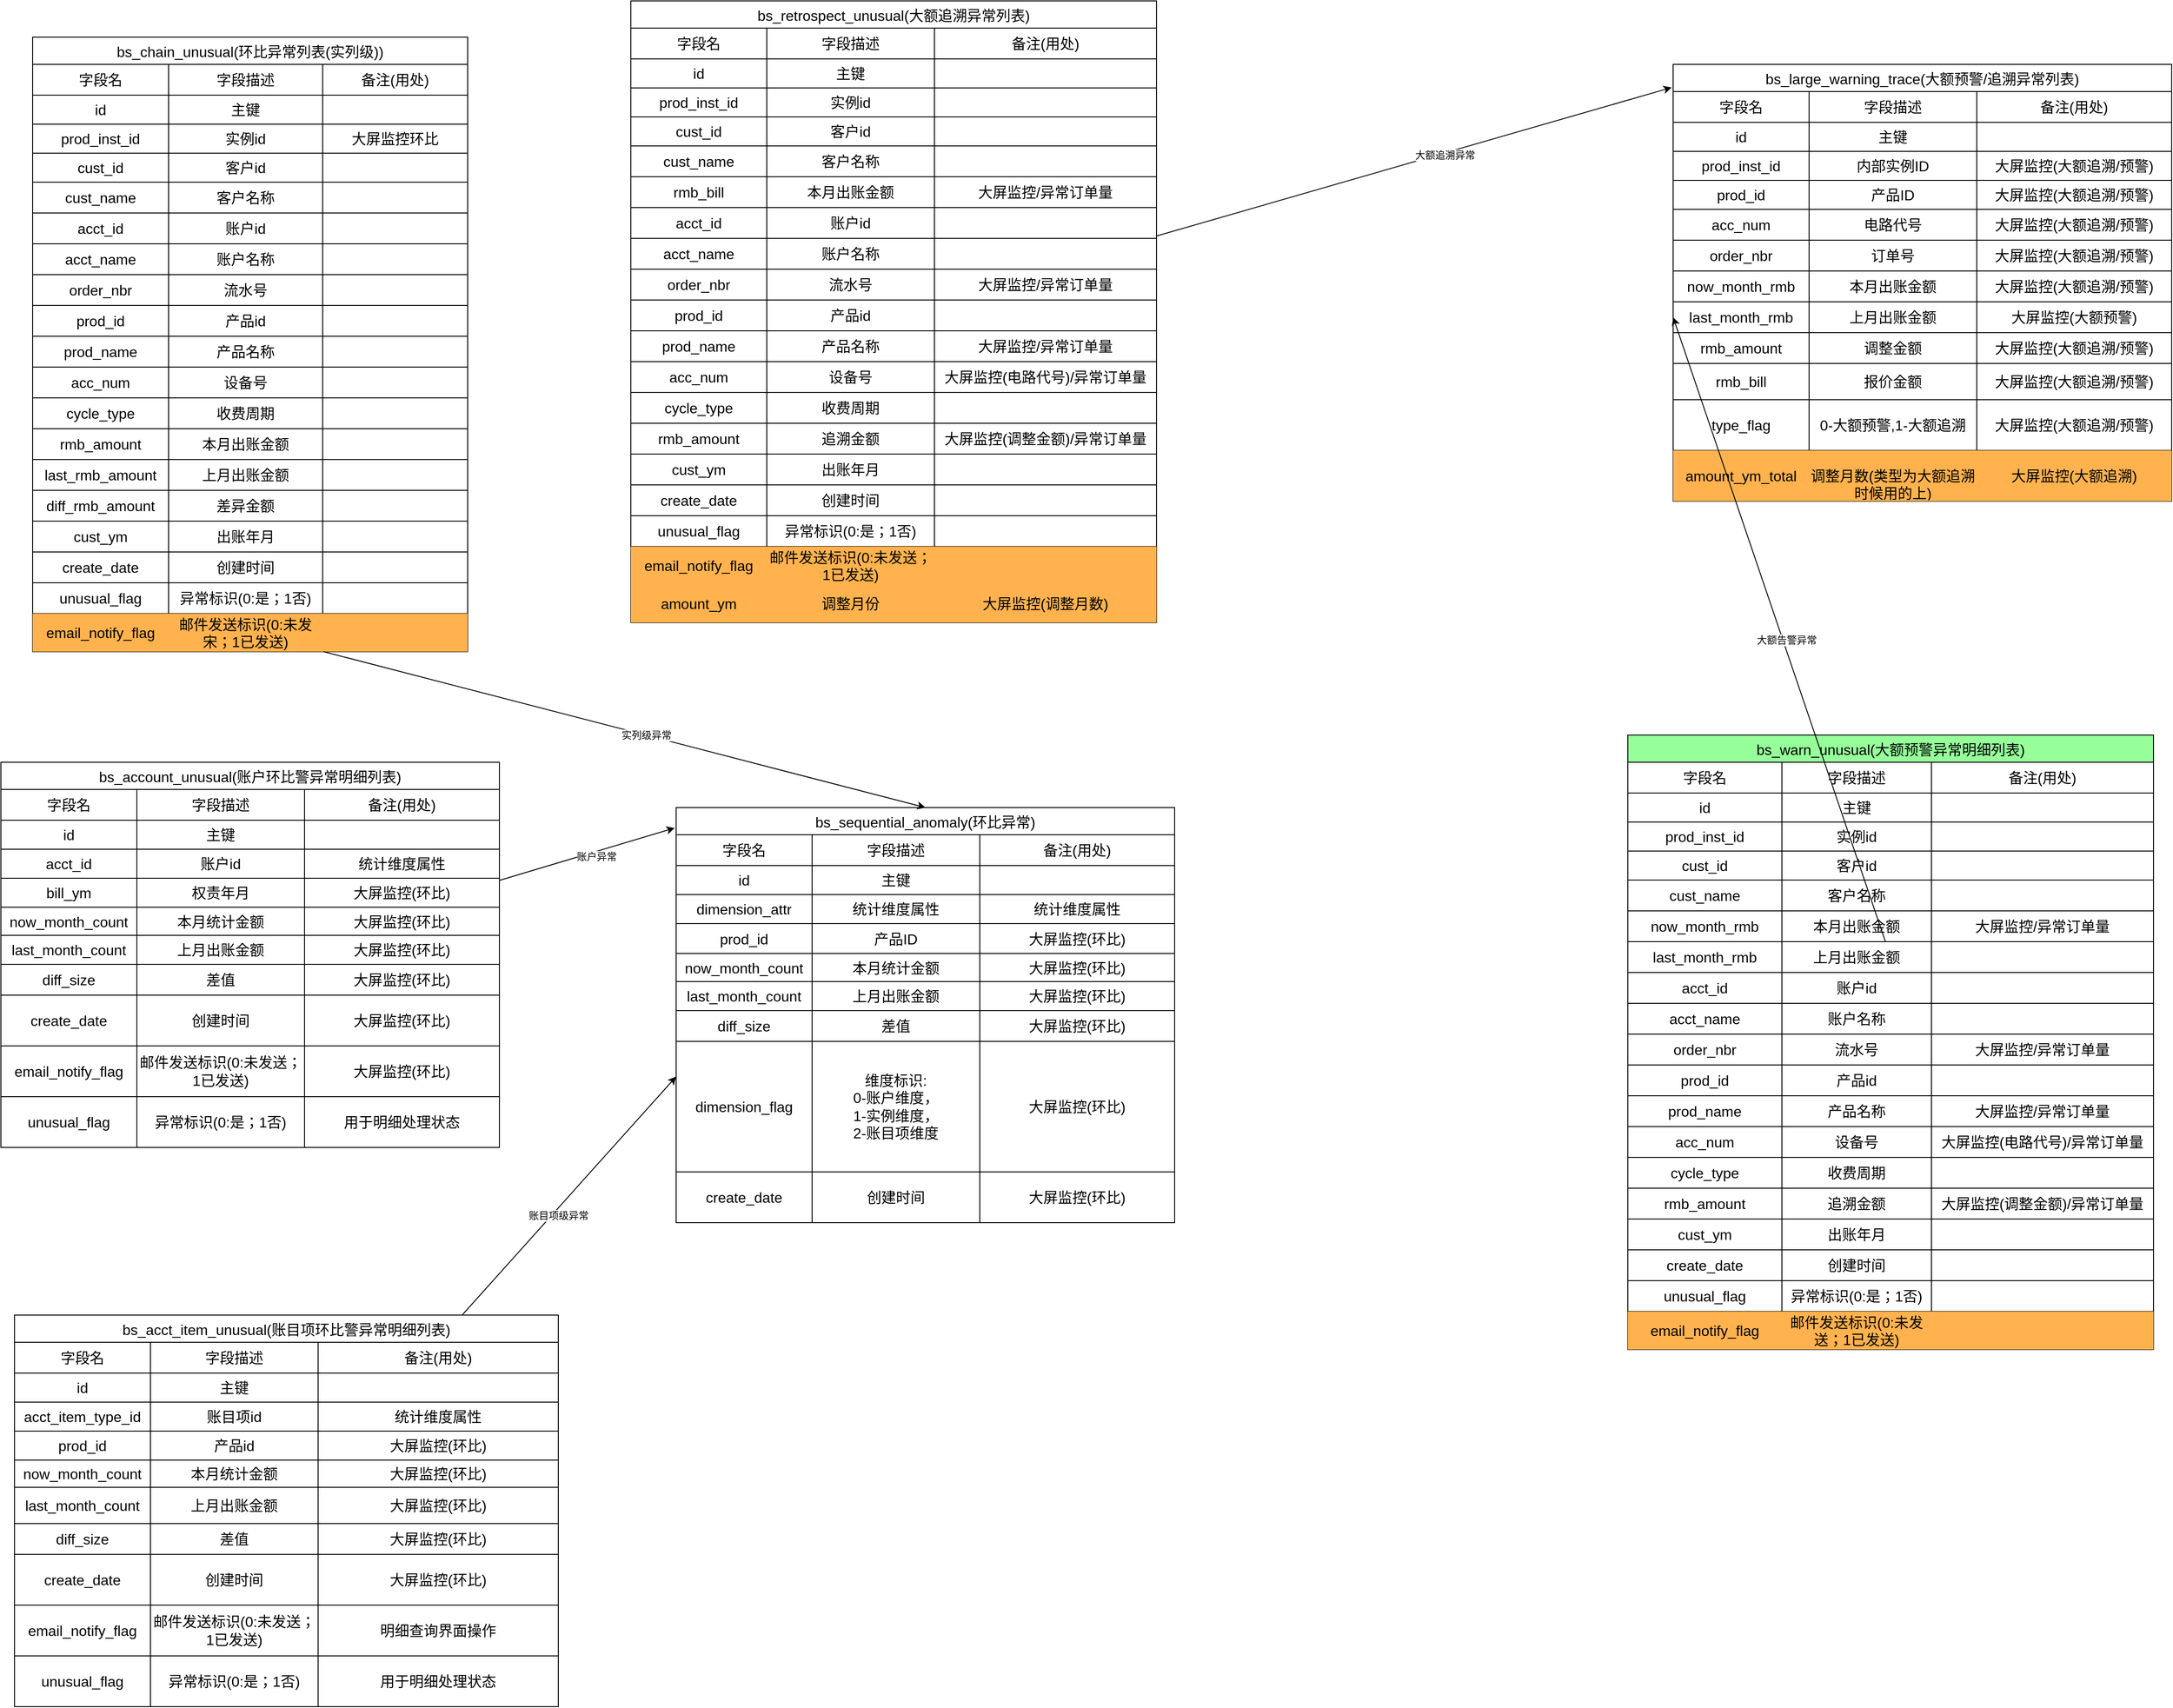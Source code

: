 <mxfile version="21.6.5" type="github" pages="2">
  <diagram name="表结构" id="n-U-YmvTYSM-fmJBBucL">
    <mxGraphModel dx="4444" dy="1327" grid="1" gridSize="10" guides="1" tooltips="1" connect="1" arrows="1" fold="1" page="1" pageScale="1" pageWidth="827" pageHeight="1169" math="0" shadow="0">
      <root>
        <mxCell id="0" />
        <mxCell id="1" parent="0" />
        <mxCell id="-cB73A4EHeu_b5DZWdjQ-1" value="bs_chain_unusual(环比异常列表(实列级))" style="shape=table;startSize=30;container=1;collapsible=0;childLayout=tableLayout;strokeColor=default;fontSize=16;" parent="1" vertex="1">
          <mxGeometry x="-1600" y="110" width="480" height="678" as="geometry" />
        </mxCell>
        <mxCell id="-cB73A4EHeu_b5DZWdjQ-2" value="" style="shape=tableRow;horizontal=0;startSize=0;swimlaneHead=0;swimlaneBody=0;strokeColor=inherit;top=0;left=0;bottom=0;right=0;collapsible=0;dropTarget=0;fillColor=none;points=[[0,0.5],[1,0.5]];portConstraint=eastwest;fontSize=16;" parent="-cB73A4EHeu_b5DZWdjQ-1" vertex="1">
          <mxGeometry y="30" width="480" height="34" as="geometry" />
        </mxCell>
        <mxCell id="-cB73A4EHeu_b5DZWdjQ-3" value="字段名" style="shape=partialRectangle;html=1;whiteSpace=wrap;connectable=0;strokeColor=inherit;overflow=hidden;fillColor=none;top=0;left=0;bottom=0;right=0;pointerEvents=1;fontSize=16;align=center;" parent="-cB73A4EHeu_b5DZWdjQ-2" vertex="1">
          <mxGeometry width="150" height="34" as="geometry">
            <mxRectangle width="150" height="34" as="alternateBounds" />
          </mxGeometry>
        </mxCell>
        <mxCell id="-cB73A4EHeu_b5DZWdjQ-4" value="字段描述" style="shape=partialRectangle;html=1;whiteSpace=wrap;connectable=0;strokeColor=inherit;overflow=hidden;fillColor=none;top=0;left=0;bottom=0;right=0;pointerEvents=1;fontSize=16;" parent="-cB73A4EHeu_b5DZWdjQ-2" vertex="1">
          <mxGeometry x="150" width="170" height="34" as="geometry">
            <mxRectangle width="170" height="34" as="alternateBounds" />
          </mxGeometry>
        </mxCell>
        <mxCell id="-cB73A4EHeu_b5DZWdjQ-5" value="备注(用处)" style="shape=partialRectangle;html=1;whiteSpace=wrap;connectable=0;strokeColor=inherit;overflow=hidden;fillColor=none;top=0;left=0;bottom=0;right=0;pointerEvents=1;fontSize=16;" parent="-cB73A4EHeu_b5DZWdjQ-2" vertex="1">
          <mxGeometry x="320" width="160" height="34" as="geometry">
            <mxRectangle width="160" height="34" as="alternateBounds" />
          </mxGeometry>
        </mxCell>
        <mxCell id="-cB73A4EHeu_b5DZWdjQ-6" value="" style="shape=tableRow;horizontal=0;startSize=0;swimlaneHead=0;swimlaneBody=0;strokeColor=inherit;top=0;left=0;bottom=0;right=0;collapsible=0;dropTarget=0;fillColor=none;points=[[0,0.5],[1,0.5]];portConstraint=eastwest;fontSize=16;" parent="-cB73A4EHeu_b5DZWdjQ-1" vertex="1">
          <mxGeometry y="64" width="480" height="32" as="geometry" />
        </mxCell>
        <mxCell id="-cB73A4EHeu_b5DZWdjQ-7" value="id" style="shape=partialRectangle;html=1;whiteSpace=wrap;connectable=0;strokeColor=inherit;overflow=hidden;fillColor=none;top=0;left=0;bottom=0;right=0;pointerEvents=1;fontSize=16;" parent="-cB73A4EHeu_b5DZWdjQ-6" vertex="1">
          <mxGeometry width="150" height="32" as="geometry">
            <mxRectangle width="150" height="32" as="alternateBounds" />
          </mxGeometry>
        </mxCell>
        <mxCell id="-cB73A4EHeu_b5DZWdjQ-8" value="主键" style="shape=partialRectangle;html=1;whiteSpace=wrap;connectable=0;strokeColor=inherit;overflow=hidden;fillColor=none;top=0;left=0;bottom=0;right=0;pointerEvents=1;fontSize=16;" parent="-cB73A4EHeu_b5DZWdjQ-6" vertex="1">
          <mxGeometry x="150" width="170" height="32" as="geometry">
            <mxRectangle width="170" height="32" as="alternateBounds" />
          </mxGeometry>
        </mxCell>
        <mxCell id="-cB73A4EHeu_b5DZWdjQ-9" value="" style="shape=partialRectangle;html=1;whiteSpace=wrap;connectable=0;strokeColor=inherit;overflow=hidden;fillColor=none;top=0;left=0;bottom=0;right=0;pointerEvents=1;fontSize=16;" parent="-cB73A4EHeu_b5DZWdjQ-6" vertex="1">
          <mxGeometry x="320" width="160" height="32" as="geometry">
            <mxRectangle width="160" height="32" as="alternateBounds" />
          </mxGeometry>
        </mxCell>
        <mxCell id="t70ENiihxCGicLGJphek-82" value="" style="shape=tableRow;horizontal=0;startSize=0;swimlaneHead=0;swimlaneBody=0;strokeColor=inherit;top=0;left=0;bottom=0;right=0;collapsible=0;dropTarget=0;fillColor=none;points=[[0,0.5],[1,0.5]];portConstraint=eastwest;fontSize=16;" parent="-cB73A4EHeu_b5DZWdjQ-1" vertex="1">
          <mxGeometry y="96" width="480" height="32" as="geometry" />
        </mxCell>
        <mxCell id="t70ENiihxCGicLGJphek-83" value="prod_inst_id" style="shape=partialRectangle;html=1;whiteSpace=wrap;connectable=0;strokeColor=inherit;overflow=hidden;fillColor=none;top=0;left=0;bottom=0;right=0;pointerEvents=1;fontSize=16;" parent="t70ENiihxCGicLGJphek-82" vertex="1">
          <mxGeometry width="150" height="32" as="geometry">
            <mxRectangle width="150" height="32" as="alternateBounds" />
          </mxGeometry>
        </mxCell>
        <mxCell id="t70ENiihxCGicLGJphek-84" value="实例id" style="shape=partialRectangle;html=1;whiteSpace=wrap;connectable=0;strokeColor=inherit;overflow=hidden;fillColor=none;top=0;left=0;bottom=0;right=0;pointerEvents=1;fontSize=16;" parent="t70ENiihxCGicLGJphek-82" vertex="1">
          <mxGeometry x="150" width="170" height="32" as="geometry">
            <mxRectangle width="170" height="32" as="alternateBounds" />
          </mxGeometry>
        </mxCell>
        <mxCell id="t70ENiihxCGicLGJphek-85" value="大屏监控环比" style="shape=partialRectangle;html=1;whiteSpace=wrap;connectable=0;strokeColor=inherit;overflow=hidden;fillColor=none;top=0;left=0;bottom=0;right=0;pointerEvents=1;fontSize=16;" parent="t70ENiihxCGicLGJphek-82" vertex="1">
          <mxGeometry x="320" width="160" height="32" as="geometry">
            <mxRectangle width="160" height="32" as="alternateBounds" />
          </mxGeometry>
        </mxCell>
        <mxCell id="-cB73A4EHeu_b5DZWdjQ-17" value="" style="shape=tableRow;horizontal=0;startSize=0;swimlaneHead=0;swimlaneBody=0;strokeColor=inherit;top=0;left=0;bottom=0;right=0;collapsible=0;dropTarget=0;fillColor=none;points=[[0,0.5],[1,0.5]];portConstraint=eastwest;fontSize=16;" parent="-cB73A4EHeu_b5DZWdjQ-1" vertex="1">
          <mxGeometry y="128" width="480" height="32" as="geometry" />
        </mxCell>
        <mxCell id="-cB73A4EHeu_b5DZWdjQ-18" value="cust_id" style="shape=partialRectangle;html=1;whiteSpace=wrap;connectable=0;strokeColor=inherit;overflow=hidden;fillColor=none;top=0;left=0;bottom=0;right=0;pointerEvents=1;fontSize=16;" parent="-cB73A4EHeu_b5DZWdjQ-17" vertex="1">
          <mxGeometry width="150" height="32" as="geometry">
            <mxRectangle width="150" height="32" as="alternateBounds" />
          </mxGeometry>
        </mxCell>
        <mxCell id="-cB73A4EHeu_b5DZWdjQ-19" value="客户id" style="shape=partialRectangle;html=1;whiteSpace=wrap;connectable=0;strokeColor=inherit;overflow=hidden;fillColor=none;top=0;left=0;bottom=0;right=0;pointerEvents=1;fontSize=16;" parent="-cB73A4EHeu_b5DZWdjQ-17" vertex="1">
          <mxGeometry x="150" width="170" height="32" as="geometry">
            <mxRectangle width="170" height="32" as="alternateBounds" />
          </mxGeometry>
        </mxCell>
        <mxCell id="-cB73A4EHeu_b5DZWdjQ-20" value="" style="shape=partialRectangle;html=1;whiteSpace=wrap;connectable=0;strokeColor=inherit;overflow=hidden;fillColor=none;top=0;left=0;bottom=0;right=0;pointerEvents=1;fontSize=16;" parent="-cB73A4EHeu_b5DZWdjQ-17" vertex="1">
          <mxGeometry x="320" width="160" height="32" as="geometry">
            <mxRectangle width="160" height="32" as="alternateBounds" />
          </mxGeometry>
        </mxCell>
        <mxCell id="-cB73A4EHeu_b5DZWdjQ-10" value="" style="shape=tableRow;horizontal=0;startSize=0;swimlaneHead=0;swimlaneBody=0;strokeColor=inherit;top=0;left=0;bottom=0;right=0;collapsible=0;dropTarget=0;fillColor=none;points=[[0,0.5],[1,0.5]];portConstraint=eastwest;fontSize=16;" parent="-cB73A4EHeu_b5DZWdjQ-1" vertex="1">
          <mxGeometry y="160" width="480" height="34" as="geometry" />
        </mxCell>
        <mxCell id="-cB73A4EHeu_b5DZWdjQ-11" value="cust_name" style="shape=partialRectangle;html=1;whiteSpace=wrap;connectable=0;strokeColor=inherit;overflow=hidden;fillColor=none;top=0;left=0;bottom=0;right=0;pointerEvents=1;fontSize=16;" parent="-cB73A4EHeu_b5DZWdjQ-10" vertex="1">
          <mxGeometry width="150" height="34" as="geometry">
            <mxRectangle width="150" height="34" as="alternateBounds" />
          </mxGeometry>
        </mxCell>
        <mxCell id="-cB73A4EHeu_b5DZWdjQ-12" value="客户名称" style="shape=partialRectangle;html=1;whiteSpace=wrap;connectable=0;strokeColor=inherit;overflow=hidden;fillColor=none;top=0;left=0;bottom=0;right=0;pointerEvents=1;fontSize=16;" parent="-cB73A4EHeu_b5DZWdjQ-10" vertex="1">
          <mxGeometry x="150" width="170" height="34" as="geometry">
            <mxRectangle width="170" height="34" as="alternateBounds" />
          </mxGeometry>
        </mxCell>
        <mxCell id="-cB73A4EHeu_b5DZWdjQ-13" value="" style="shape=partialRectangle;html=1;whiteSpace=wrap;connectable=0;strokeColor=inherit;overflow=hidden;fillColor=none;top=0;left=0;bottom=0;right=0;pointerEvents=1;fontSize=16;" parent="-cB73A4EHeu_b5DZWdjQ-10" vertex="1">
          <mxGeometry x="320" width="160" height="34" as="geometry">
            <mxRectangle width="160" height="34" as="alternateBounds" />
          </mxGeometry>
        </mxCell>
        <mxCell id="-cB73A4EHeu_b5DZWdjQ-37" value="" style="shape=tableRow;horizontal=0;startSize=0;swimlaneHead=0;swimlaneBody=0;strokeColor=inherit;top=0;left=0;bottom=0;right=0;collapsible=0;dropTarget=0;fillColor=none;points=[[0,0.5],[1,0.5]];portConstraint=eastwest;fontSize=16;" parent="-cB73A4EHeu_b5DZWdjQ-1" vertex="1">
          <mxGeometry y="194" width="480" height="34" as="geometry" />
        </mxCell>
        <mxCell id="-cB73A4EHeu_b5DZWdjQ-38" value="acct_id" style="shape=partialRectangle;html=1;whiteSpace=wrap;connectable=0;strokeColor=inherit;overflow=hidden;fillColor=none;top=0;left=0;bottom=0;right=0;pointerEvents=1;fontSize=16;" parent="-cB73A4EHeu_b5DZWdjQ-37" vertex="1">
          <mxGeometry width="150" height="34" as="geometry">
            <mxRectangle width="150" height="34" as="alternateBounds" />
          </mxGeometry>
        </mxCell>
        <mxCell id="-cB73A4EHeu_b5DZWdjQ-39" value="账户id" style="shape=partialRectangle;html=1;whiteSpace=wrap;connectable=0;strokeColor=inherit;overflow=hidden;fillColor=none;top=0;left=0;bottom=0;right=0;pointerEvents=1;fontSize=16;" parent="-cB73A4EHeu_b5DZWdjQ-37" vertex="1">
          <mxGeometry x="150" width="170" height="34" as="geometry">
            <mxRectangle width="170" height="34" as="alternateBounds" />
          </mxGeometry>
        </mxCell>
        <mxCell id="-cB73A4EHeu_b5DZWdjQ-40" value="" style="shape=partialRectangle;html=1;whiteSpace=wrap;connectable=0;strokeColor=inherit;overflow=hidden;fillColor=none;top=0;left=0;bottom=0;right=0;pointerEvents=1;fontSize=16;" parent="-cB73A4EHeu_b5DZWdjQ-37" vertex="1">
          <mxGeometry x="320" width="160" height="34" as="geometry">
            <mxRectangle width="160" height="34" as="alternateBounds" />
          </mxGeometry>
        </mxCell>
        <mxCell id="-cB73A4EHeu_b5DZWdjQ-41" value="" style="shape=tableRow;horizontal=0;startSize=0;swimlaneHead=0;swimlaneBody=0;strokeColor=inherit;top=0;left=0;bottom=0;right=0;collapsible=0;dropTarget=0;fillColor=none;points=[[0,0.5],[1,0.5]];portConstraint=eastwest;fontSize=16;" parent="-cB73A4EHeu_b5DZWdjQ-1" vertex="1">
          <mxGeometry y="228" width="480" height="34" as="geometry" />
        </mxCell>
        <mxCell id="-cB73A4EHeu_b5DZWdjQ-42" value="acct_name" style="shape=partialRectangle;html=1;whiteSpace=wrap;connectable=0;strokeColor=inherit;overflow=hidden;fillColor=none;top=0;left=0;bottom=0;right=0;pointerEvents=1;fontSize=16;" parent="-cB73A4EHeu_b5DZWdjQ-41" vertex="1">
          <mxGeometry width="150" height="34" as="geometry">
            <mxRectangle width="150" height="34" as="alternateBounds" />
          </mxGeometry>
        </mxCell>
        <mxCell id="-cB73A4EHeu_b5DZWdjQ-43" value="账户名称" style="shape=partialRectangle;html=1;whiteSpace=wrap;connectable=0;strokeColor=inherit;overflow=hidden;fillColor=none;top=0;left=0;bottom=0;right=0;pointerEvents=1;fontSize=16;" parent="-cB73A4EHeu_b5DZWdjQ-41" vertex="1">
          <mxGeometry x="150" width="170" height="34" as="geometry">
            <mxRectangle width="170" height="34" as="alternateBounds" />
          </mxGeometry>
        </mxCell>
        <mxCell id="-cB73A4EHeu_b5DZWdjQ-44" value="" style="shape=partialRectangle;html=1;whiteSpace=wrap;connectable=0;strokeColor=inherit;overflow=hidden;fillColor=none;top=0;left=0;bottom=0;right=0;pointerEvents=1;fontSize=16;" parent="-cB73A4EHeu_b5DZWdjQ-41" vertex="1">
          <mxGeometry x="320" width="160" height="34" as="geometry">
            <mxRectangle width="160" height="34" as="alternateBounds" />
          </mxGeometry>
        </mxCell>
        <mxCell id="-cB73A4EHeu_b5DZWdjQ-45" value="" style="shape=tableRow;horizontal=0;startSize=0;swimlaneHead=0;swimlaneBody=0;strokeColor=inherit;top=0;left=0;bottom=0;right=0;collapsible=0;dropTarget=0;fillColor=none;points=[[0,0.5],[1,0.5]];portConstraint=eastwest;fontSize=16;" parent="-cB73A4EHeu_b5DZWdjQ-1" vertex="1">
          <mxGeometry y="262" width="480" height="34" as="geometry" />
        </mxCell>
        <mxCell id="-cB73A4EHeu_b5DZWdjQ-46" value="order_nbr" style="shape=partialRectangle;html=1;whiteSpace=wrap;connectable=0;strokeColor=inherit;overflow=hidden;fillColor=none;top=0;left=0;bottom=0;right=0;pointerEvents=1;fontSize=16;" parent="-cB73A4EHeu_b5DZWdjQ-45" vertex="1">
          <mxGeometry width="150" height="34" as="geometry">
            <mxRectangle width="150" height="34" as="alternateBounds" />
          </mxGeometry>
        </mxCell>
        <mxCell id="-cB73A4EHeu_b5DZWdjQ-47" value="流水号" style="shape=partialRectangle;html=1;whiteSpace=wrap;connectable=0;strokeColor=inherit;overflow=hidden;fillColor=none;top=0;left=0;bottom=0;right=0;pointerEvents=1;fontSize=16;" parent="-cB73A4EHeu_b5DZWdjQ-45" vertex="1">
          <mxGeometry x="150" width="170" height="34" as="geometry">
            <mxRectangle width="170" height="34" as="alternateBounds" />
          </mxGeometry>
        </mxCell>
        <mxCell id="-cB73A4EHeu_b5DZWdjQ-48" value="" style="shape=partialRectangle;html=1;whiteSpace=wrap;connectable=0;strokeColor=inherit;overflow=hidden;fillColor=none;top=0;left=0;bottom=0;right=0;pointerEvents=1;fontSize=16;" parent="-cB73A4EHeu_b5DZWdjQ-45" vertex="1">
          <mxGeometry x="320" width="160" height="34" as="geometry">
            <mxRectangle width="160" height="34" as="alternateBounds" />
          </mxGeometry>
        </mxCell>
        <mxCell id="-cB73A4EHeu_b5DZWdjQ-49" value="" style="shape=tableRow;horizontal=0;startSize=0;swimlaneHead=0;swimlaneBody=0;strokeColor=inherit;top=0;left=0;bottom=0;right=0;collapsible=0;dropTarget=0;fillColor=none;points=[[0,0.5],[1,0.5]];portConstraint=eastwest;fontSize=16;" parent="-cB73A4EHeu_b5DZWdjQ-1" vertex="1">
          <mxGeometry y="296" width="480" height="34" as="geometry" />
        </mxCell>
        <mxCell id="-cB73A4EHeu_b5DZWdjQ-50" value="prod_id" style="shape=partialRectangle;html=1;whiteSpace=wrap;connectable=0;strokeColor=inherit;overflow=hidden;fillColor=none;top=0;left=0;bottom=0;right=0;pointerEvents=1;fontSize=16;" parent="-cB73A4EHeu_b5DZWdjQ-49" vertex="1">
          <mxGeometry width="150" height="34" as="geometry">
            <mxRectangle width="150" height="34" as="alternateBounds" />
          </mxGeometry>
        </mxCell>
        <mxCell id="-cB73A4EHeu_b5DZWdjQ-51" value="产品id" style="shape=partialRectangle;html=1;whiteSpace=wrap;connectable=0;strokeColor=inherit;overflow=hidden;fillColor=none;top=0;left=0;bottom=0;right=0;pointerEvents=1;fontSize=16;" parent="-cB73A4EHeu_b5DZWdjQ-49" vertex="1">
          <mxGeometry x="150" width="170" height="34" as="geometry">
            <mxRectangle width="170" height="34" as="alternateBounds" />
          </mxGeometry>
        </mxCell>
        <mxCell id="-cB73A4EHeu_b5DZWdjQ-52" value="" style="shape=partialRectangle;html=1;whiteSpace=wrap;connectable=0;strokeColor=inherit;overflow=hidden;fillColor=none;top=0;left=0;bottom=0;right=0;pointerEvents=1;fontSize=16;" parent="-cB73A4EHeu_b5DZWdjQ-49" vertex="1">
          <mxGeometry x="320" width="160" height="34" as="geometry">
            <mxRectangle width="160" height="34" as="alternateBounds" />
          </mxGeometry>
        </mxCell>
        <mxCell id="-cB73A4EHeu_b5DZWdjQ-53" value="" style="shape=tableRow;horizontal=0;startSize=0;swimlaneHead=0;swimlaneBody=0;strokeColor=inherit;top=0;left=0;bottom=0;right=0;collapsible=0;dropTarget=0;fillColor=none;points=[[0,0.5],[1,0.5]];portConstraint=eastwest;fontSize=16;" parent="-cB73A4EHeu_b5DZWdjQ-1" vertex="1">
          <mxGeometry y="330" width="480" height="34" as="geometry" />
        </mxCell>
        <mxCell id="-cB73A4EHeu_b5DZWdjQ-54" value="prod_name" style="shape=partialRectangle;html=1;whiteSpace=wrap;connectable=0;strokeColor=inherit;overflow=hidden;fillColor=none;top=0;left=0;bottom=0;right=0;pointerEvents=1;fontSize=16;" parent="-cB73A4EHeu_b5DZWdjQ-53" vertex="1">
          <mxGeometry width="150" height="34" as="geometry">
            <mxRectangle width="150" height="34" as="alternateBounds" />
          </mxGeometry>
        </mxCell>
        <mxCell id="-cB73A4EHeu_b5DZWdjQ-55" value="产品名称" style="shape=partialRectangle;html=1;whiteSpace=wrap;connectable=0;strokeColor=inherit;overflow=hidden;fillColor=none;top=0;left=0;bottom=0;right=0;pointerEvents=1;fontSize=16;" parent="-cB73A4EHeu_b5DZWdjQ-53" vertex="1">
          <mxGeometry x="150" width="170" height="34" as="geometry">
            <mxRectangle width="170" height="34" as="alternateBounds" />
          </mxGeometry>
        </mxCell>
        <mxCell id="-cB73A4EHeu_b5DZWdjQ-56" value="" style="shape=partialRectangle;html=1;whiteSpace=wrap;connectable=0;strokeColor=inherit;overflow=hidden;fillColor=none;top=0;left=0;bottom=0;right=0;pointerEvents=1;fontSize=16;" parent="-cB73A4EHeu_b5DZWdjQ-53" vertex="1">
          <mxGeometry x="320" width="160" height="34" as="geometry">
            <mxRectangle width="160" height="34" as="alternateBounds" />
          </mxGeometry>
        </mxCell>
        <mxCell id="-cB73A4EHeu_b5DZWdjQ-57" value="" style="shape=tableRow;horizontal=0;startSize=0;swimlaneHead=0;swimlaneBody=0;strokeColor=inherit;top=0;left=0;bottom=0;right=0;collapsible=0;dropTarget=0;fillColor=none;points=[[0,0.5],[1,0.5]];portConstraint=eastwest;fontSize=16;" parent="-cB73A4EHeu_b5DZWdjQ-1" vertex="1">
          <mxGeometry y="364" width="480" height="34" as="geometry" />
        </mxCell>
        <mxCell id="-cB73A4EHeu_b5DZWdjQ-58" value="acc_num" style="shape=partialRectangle;html=1;whiteSpace=wrap;connectable=0;strokeColor=inherit;overflow=hidden;fillColor=none;top=0;left=0;bottom=0;right=0;pointerEvents=1;fontSize=16;" parent="-cB73A4EHeu_b5DZWdjQ-57" vertex="1">
          <mxGeometry width="150" height="34" as="geometry">
            <mxRectangle width="150" height="34" as="alternateBounds" />
          </mxGeometry>
        </mxCell>
        <mxCell id="-cB73A4EHeu_b5DZWdjQ-59" value="设备号" style="shape=partialRectangle;html=1;whiteSpace=wrap;connectable=0;strokeColor=inherit;overflow=hidden;fillColor=none;top=0;left=0;bottom=0;right=0;pointerEvents=1;fontSize=16;" parent="-cB73A4EHeu_b5DZWdjQ-57" vertex="1">
          <mxGeometry x="150" width="170" height="34" as="geometry">
            <mxRectangle width="170" height="34" as="alternateBounds" />
          </mxGeometry>
        </mxCell>
        <mxCell id="-cB73A4EHeu_b5DZWdjQ-60" value="" style="shape=partialRectangle;html=1;whiteSpace=wrap;connectable=0;strokeColor=inherit;overflow=hidden;fillColor=none;top=0;left=0;bottom=0;right=0;pointerEvents=1;fontSize=16;" parent="-cB73A4EHeu_b5DZWdjQ-57" vertex="1">
          <mxGeometry x="320" width="160" height="34" as="geometry">
            <mxRectangle width="160" height="34" as="alternateBounds" />
          </mxGeometry>
        </mxCell>
        <mxCell id="-cB73A4EHeu_b5DZWdjQ-61" value="" style="shape=tableRow;horizontal=0;startSize=0;swimlaneHead=0;swimlaneBody=0;strokeColor=inherit;top=0;left=0;bottom=0;right=0;collapsible=0;dropTarget=0;fillColor=none;points=[[0,0.5],[1,0.5]];portConstraint=eastwest;fontSize=16;" parent="-cB73A4EHeu_b5DZWdjQ-1" vertex="1">
          <mxGeometry y="398" width="480" height="34" as="geometry" />
        </mxCell>
        <mxCell id="-cB73A4EHeu_b5DZWdjQ-62" value="cycle_type" style="shape=partialRectangle;html=1;whiteSpace=wrap;connectable=0;strokeColor=inherit;overflow=hidden;fillColor=none;top=0;left=0;bottom=0;right=0;pointerEvents=1;fontSize=16;" parent="-cB73A4EHeu_b5DZWdjQ-61" vertex="1">
          <mxGeometry width="150" height="34" as="geometry">
            <mxRectangle width="150" height="34" as="alternateBounds" />
          </mxGeometry>
        </mxCell>
        <mxCell id="-cB73A4EHeu_b5DZWdjQ-63" value="收费周期" style="shape=partialRectangle;html=1;whiteSpace=wrap;connectable=0;strokeColor=inherit;overflow=hidden;fillColor=none;top=0;left=0;bottom=0;right=0;pointerEvents=1;fontSize=16;" parent="-cB73A4EHeu_b5DZWdjQ-61" vertex="1">
          <mxGeometry x="150" width="170" height="34" as="geometry">
            <mxRectangle width="170" height="34" as="alternateBounds" />
          </mxGeometry>
        </mxCell>
        <mxCell id="-cB73A4EHeu_b5DZWdjQ-64" value="" style="shape=partialRectangle;html=1;whiteSpace=wrap;connectable=0;strokeColor=inherit;overflow=hidden;fillColor=none;top=0;left=0;bottom=0;right=0;pointerEvents=1;fontSize=16;" parent="-cB73A4EHeu_b5DZWdjQ-61" vertex="1">
          <mxGeometry x="320" width="160" height="34" as="geometry">
            <mxRectangle width="160" height="34" as="alternateBounds" />
          </mxGeometry>
        </mxCell>
        <mxCell id="-cB73A4EHeu_b5DZWdjQ-65" value="" style="shape=tableRow;horizontal=0;startSize=0;swimlaneHead=0;swimlaneBody=0;strokeColor=inherit;top=0;left=0;bottom=0;right=0;collapsible=0;dropTarget=0;fillColor=none;points=[[0,0.5],[1,0.5]];portConstraint=eastwest;fontSize=16;" parent="-cB73A4EHeu_b5DZWdjQ-1" vertex="1">
          <mxGeometry y="432" width="480" height="34" as="geometry" />
        </mxCell>
        <mxCell id="-cB73A4EHeu_b5DZWdjQ-66" value="rmb_amount" style="shape=partialRectangle;html=1;whiteSpace=wrap;connectable=0;strokeColor=inherit;overflow=hidden;fillColor=none;top=0;left=0;bottom=0;right=0;pointerEvents=1;fontSize=16;" parent="-cB73A4EHeu_b5DZWdjQ-65" vertex="1">
          <mxGeometry width="150" height="34" as="geometry">
            <mxRectangle width="150" height="34" as="alternateBounds" />
          </mxGeometry>
        </mxCell>
        <mxCell id="-cB73A4EHeu_b5DZWdjQ-67" value="本月出账金额" style="shape=partialRectangle;html=1;whiteSpace=wrap;connectable=0;strokeColor=inherit;overflow=hidden;fillColor=none;top=0;left=0;bottom=0;right=0;pointerEvents=1;fontSize=16;" parent="-cB73A4EHeu_b5DZWdjQ-65" vertex="1">
          <mxGeometry x="150" width="170" height="34" as="geometry">
            <mxRectangle width="170" height="34" as="alternateBounds" />
          </mxGeometry>
        </mxCell>
        <mxCell id="-cB73A4EHeu_b5DZWdjQ-68" value="" style="shape=partialRectangle;html=1;whiteSpace=wrap;connectable=0;strokeColor=inherit;overflow=hidden;fillColor=none;top=0;left=0;bottom=0;right=0;pointerEvents=1;fontSize=16;" parent="-cB73A4EHeu_b5DZWdjQ-65" vertex="1">
          <mxGeometry x="320" width="160" height="34" as="geometry">
            <mxRectangle width="160" height="34" as="alternateBounds" />
          </mxGeometry>
        </mxCell>
        <mxCell id="-cB73A4EHeu_b5DZWdjQ-69" value="" style="shape=tableRow;horizontal=0;startSize=0;swimlaneHead=0;swimlaneBody=0;strokeColor=inherit;top=0;left=0;bottom=0;right=0;collapsible=0;dropTarget=0;fillColor=none;points=[[0,0.5],[1,0.5]];portConstraint=eastwest;fontSize=16;" parent="-cB73A4EHeu_b5DZWdjQ-1" vertex="1">
          <mxGeometry y="466" width="480" height="34" as="geometry" />
        </mxCell>
        <mxCell id="-cB73A4EHeu_b5DZWdjQ-70" value="last_rmb_amount" style="shape=partialRectangle;html=1;whiteSpace=wrap;connectable=0;strokeColor=inherit;overflow=hidden;fillColor=none;top=0;left=0;bottom=0;right=0;pointerEvents=1;fontSize=16;" parent="-cB73A4EHeu_b5DZWdjQ-69" vertex="1">
          <mxGeometry width="150" height="34" as="geometry">
            <mxRectangle width="150" height="34" as="alternateBounds" />
          </mxGeometry>
        </mxCell>
        <mxCell id="-cB73A4EHeu_b5DZWdjQ-71" value="上月出账金额" style="shape=partialRectangle;html=1;whiteSpace=wrap;connectable=0;strokeColor=inherit;overflow=hidden;fillColor=none;top=0;left=0;bottom=0;right=0;pointerEvents=1;fontSize=16;" parent="-cB73A4EHeu_b5DZWdjQ-69" vertex="1">
          <mxGeometry x="150" width="170" height="34" as="geometry">
            <mxRectangle width="170" height="34" as="alternateBounds" />
          </mxGeometry>
        </mxCell>
        <mxCell id="-cB73A4EHeu_b5DZWdjQ-72" value="" style="shape=partialRectangle;html=1;whiteSpace=wrap;connectable=0;strokeColor=inherit;overflow=hidden;fillColor=none;top=0;left=0;bottom=0;right=0;pointerEvents=1;fontSize=16;" parent="-cB73A4EHeu_b5DZWdjQ-69" vertex="1">
          <mxGeometry x="320" width="160" height="34" as="geometry">
            <mxRectangle width="160" height="34" as="alternateBounds" />
          </mxGeometry>
        </mxCell>
        <mxCell id="-cB73A4EHeu_b5DZWdjQ-73" value="" style="shape=tableRow;horizontal=0;startSize=0;swimlaneHead=0;swimlaneBody=0;strokeColor=inherit;top=0;left=0;bottom=0;right=0;collapsible=0;dropTarget=0;fillColor=none;points=[[0,0.5],[1,0.5]];portConstraint=eastwest;fontSize=16;" parent="-cB73A4EHeu_b5DZWdjQ-1" vertex="1">
          <mxGeometry y="500" width="480" height="34" as="geometry" />
        </mxCell>
        <mxCell id="-cB73A4EHeu_b5DZWdjQ-74" value="diff_rmb_amount" style="shape=partialRectangle;html=1;whiteSpace=wrap;connectable=0;strokeColor=inherit;overflow=hidden;fillColor=none;top=0;left=0;bottom=0;right=0;pointerEvents=1;fontSize=16;" parent="-cB73A4EHeu_b5DZWdjQ-73" vertex="1">
          <mxGeometry width="150" height="34" as="geometry">
            <mxRectangle width="150" height="34" as="alternateBounds" />
          </mxGeometry>
        </mxCell>
        <mxCell id="-cB73A4EHeu_b5DZWdjQ-75" value="差异金额" style="shape=partialRectangle;html=1;whiteSpace=wrap;connectable=0;strokeColor=inherit;overflow=hidden;fillColor=none;top=0;left=0;bottom=0;right=0;pointerEvents=1;fontSize=16;" parent="-cB73A4EHeu_b5DZWdjQ-73" vertex="1">
          <mxGeometry x="150" width="170" height="34" as="geometry">
            <mxRectangle width="170" height="34" as="alternateBounds" />
          </mxGeometry>
        </mxCell>
        <mxCell id="-cB73A4EHeu_b5DZWdjQ-76" value="" style="shape=partialRectangle;html=1;whiteSpace=wrap;connectable=0;strokeColor=inherit;overflow=hidden;fillColor=none;top=0;left=0;bottom=0;right=0;pointerEvents=1;fontSize=16;" parent="-cB73A4EHeu_b5DZWdjQ-73" vertex="1">
          <mxGeometry x="320" width="160" height="34" as="geometry">
            <mxRectangle width="160" height="34" as="alternateBounds" />
          </mxGeometry>
        </mxCell>
        <mxCell id="-cB73A4EHeu_b5DZWdjQ-77" value="" style="shape=tableRow;horizontal=0;startSize=0;swimlaneHead=0;swimlaneBody=0;strokeColor=inherit;top=0;left=0;bottom=0;right=0;collapsible=0;dropTarget=0;fillColor=none;points=[[0,0.5],[1,0.5]];portConstraint=eastwest;fontSize=16;" parent="-cB73A4EHeu_b5DZWdjQ-1" vertex="1">
          <mxGeometry y="534" width="480" height="34" as="geometry" />
        </mxCell>
        <mxCell id="-cB73A4EHeu_b5DZWdjQ-78" value="cust_ym" style="shape=partialRectangle;html=1;whiteSpace=wrap;connectable=0;strokeColor=inherit;overflow=hidden;fillColor=none;top=0;left=0;bottom=0;right=0;pointerEvents=1;fontSize=16;" parent="-cB73A4EHeu_b5DZWdjQ-77" vertex="1">
          <mxGeometry width="150" height="34" as="geometry">
            <mxRectangle width="150" height="34" as="alternateBounds" />
          </mxGeometry>
        </mxCell>
        <mxCell id="-cB73A4EHeu_b5DZWdjQ-79" value="出账年月" style="shape=partialRectangle;html=1;whiteSpace=wrap;connectable=0;strokeColor=inherit;overflow=hidden;fillColor=none;top=0;left=0;bottom=0;right=0;pointerEvents=1;fontSize=16;" parent="-cB73A4EHeu_b5DZWdjQ-77" vertex="1">
          <mxGeometry x="150" width="170" height="34" as="geometry">
            <mxRectangle width="170" height="34" as="alternateBounds" />
          </mxGeometry>
        </mxCell>
        <mxCell id="-cB73A4EHeu_b5DZWdjQ-80" value="" style="shape=partialRectangle;html=1;whiteSpace=wrap;connectable=0;strokeColor=inherit;overflow=hidden;fillColor=none;top=0;left=0;bottom=0;right=0;pointerEvents=1;fontSize=16;" parent="-cB73A4EHeu_b5DZWdjQ-77" vertex="1">
          <mxGeometry x="320" width="160" height="34" as="geometry">
            <mxRectangle width="160" height="34" as="alternateBounds" />
          </mxGeometry>
        </mxCell>
        <mxCell id="-cB73A4EHeu_b5DZWdjQ-81" value="" style="shape=tableRow;horizontal=0;startSize=0;swimlaneHead=0;swimlaneBody=0;strokeColor=inherit;top=0;left=0;bottom=0;right=0;collapsible=0;dropTarget=0;fillColor=none;points=[[0,0.5],[1,0.5]];portConstraint=eastwest;fontSize=16;" parent="-cB73A4EHeu_b5DZWdjQ-1" vertex="1">
          <mxGeometry y="568" width="480" height="34" as="geometry" />
        </mxCell>
        <mxCell id="-cB73A4EHeu_b5DZWdjQ-82" value="create_date" style="shape=partialRectangle;html=1;whiteSpace=wrap;connectable=0;strokeColor=inherit;overflow=hidden;fillColor=none;top=0;left=0;bottom=0;right=0;pointerEvents=1;fontSize=16;" parent="-cB73A4EHeu_b5DZWdjQ-81" vertex="1">
          <mxGeometry width="150" height="34" as="geometry">
            <mxRectangle width="150" height="34" as="alternateBounds" />
          </mxGeometry>
        </mxCell>
        <mxCell id="-cB73A4EHeu_b5DZWdjQ-83" value="创建时间" style="shape=partialRectangle;html=1;whiteSpace=wrap;connectable=0;strokeColor=inherit;overflow=hidden;fillColor=none;top=0;left=0;bottom=0;right=0;pointerEvents=1;fontSize=16;" parent="-cB73A4EHeu_b5DZWdjQ-81" vertex="1">
          <mxGeometry x="150" width="170" height="34" as="geometry">
            <mxRectangle width="170" height="34" as="alternateBounds" />
          </mxGeometry>
        </mxCell>
        <mxCell id="-cB73A4EHeu_b5DZWdjQ-84" value="" style="shape=partialRectangle;html=1;whiteSpace=wrap;connectable=0;strokeColor=inherit;overflow=hidden;fillColor=none;top=0;left=0;bottom=0;right=0;pointerEvents=1;fontSize=16;" parent="-cB73A4EHeu_b5DZWdjQ-81" vertex="1">
          <mxGeometry x="320" width="160" height="34" as="geometry">
            <mxRectangle width="160" height="34" as="alternateBounds" />
          </mxGeometry>
        </mxCell>
        <mxCell id="-cB73A4EHeu_b5DZWdjQ-85" value="" style="shape=tableRow;horizontal=0;startSize=0;swimlaneHead=0;swimlaneBody=0;strokeColor=inherit;top=0;left=0;bottom=0;right=0;collapsible=0;dropTarget=0;fillColor=none;points=[[0,0.5],[1,0.5]];portConstraint=eastwest;fontSize=16;" parent="-cB73A4EHeu_b5DZWdjQ-1" vertex="1">
          <mxGeometry y="602" width="480" height="34" as="geometry" />
        </mxCell>
        <mxCell id="-cB73A4EHeu_b5DZWdjQ-86" value="unusual_flag" style="shape=partialRectangle;html=1;whiteSpace=wrap;connectable=0;strokeColor=inherit;overflow=hidden;fillColor=none;top=0;left=0;bottom=0;right=0;pointerEvents=1;fontSize=16;" parent="-cB73A4EHeu_b5DZWdjQ-85" vertex="1">
          <mxGeometry width="150" height="34" as="geometry">
            <mxRectangle width="150" height="34" as="alternateBounds" />
          </mxGeometry>
        </mxCell>
        <mxCell id="-cB73A4EHeu_b5DZWdjQ-87" value="异常标识(0:是；1否)" style="shape=partialRectangle;html=1;whiteSpace=wrap;connectable=0;strokeColor=inherit;overflow=hidden;fillColor=none;top=0;left=0;bottom=0;right=0;pointerEvents=1;fontSize=16;" parent="-cB73A4EHeu_b5DZWdjQ-85" vertex="1">
          <mxGeometry x="150" width="170" height="34" as="geometry">
            <mxRectangle width="170" height="34" as="alternateBounds" />
          </mxGeometry>
        </mxCell>
        <mxCell id="-cB73A4EHeu_b5DZWdjQ-88" value="" style="shape=partialRectangle;html=1;whiteSpace=wrap;connectable=0;strokeColor=inherit;overflow=hidden;fillColor=none;top=0;left=0;bottom=0;right=0;pointerEvents=1;fontSize=16;" parent="-cB73A4EHeu_b5DZWdjQ-85" vertex="1">
          <mxGeometry x="320" width="160" height="34" as="geometry">
            <mxRectangle width="160" height="34" as="alternateBounds" />
          </mxGeometry>
        </mxCell>
        <mxCell id="t70ENiihxCGicLGJphek-1" value="" style="shape=tableRow;horizontal=0;startSize=0;swimlaneHead=0;swimlaneBody=0;strokeColor=inherit;top=0;left=0;bottom=0;right=0;collapsible=0;dropTarget=0;fillColor=none;points=[[0,0.5],[1,0.5]];portConstraint=eastwest;fontSize=16;" parent="-cB73A4EHeu_b5DZWdjQ-1" vertex="1">
          <mxGeometry y="636" width="480" height="42" as="geometry" />
        </mxCell>
        <mxCell id="t70ENiihxCGicLGJphek-2" value="email_notify_flag" style="shape=partialRectangle;html=1;whiteSpace=wrap;connectable=0;strokeColor=inherit;overflow=hidden;fillColor=#FFB24D;top=0;left=0;bottom=0;right=0;pointerEvents=1;fontSize=16;" parent="t70ENiihxCGicLGJphek-1" vertex="1">
          <mxGeometry width="150" height="42" as="geometry">
            <mxRectangle width="150" height="42" as="alternateBounds" />
          </mxGeometry>
        </mxCell>
        <mxCell id="t70ENiihxCGicLGJphek-3" value="邮件发送标识(0:未发宋；1已发送)" style="shape=partialRectangle;html=1;whiteSpace=wrap;connectable=0;strokeColor=inherit;overflow=hidden;fillColor=#FFB24D;top=0;left=0;bottom=0;right=0;pointerEvents=1;fontSize=16;" parent="t70ENiihxCGicLGJphek-1" vertex="1">
          <mxGeometry x="150" width="170" height="42" as="geometry">
            <mxRectangle width="170" height="42" as="alternateBounds" />
          </mxGeometry>
        </mxCell>
        <mxCell id="t70ENiihxCGicLGJphek-4" value="" style="shape=partialRectangle;html=1;whiteSpace=wrap;connectable=0;strokeColor=inherit;overflow=hidden;fillColor=#FFB24D;top=0;left=0;bottom=0;right=0;pointerEvents=1;fontSize=16;" parent="t70ENiihxCGicLGJphek-1" vertex="1">
          <mxGeometry x="320" width="160" height="42" as="geometry">
            <mxRectangle width="160" height="42" as="alternateBounds" />
          </mxGeometry>
        </mxCell>
        <mxCell id="cg8lhy9p8JWAqFrbc6hZ-462" style="edgeStyle=none;rounded=0;orthogonalLoop=1;jettySize=auto;html=1;entryX=-0.003;entryY=0.053;entryDx=0;entryDy=0;entryPerimeter=0;" parent="1" source="t70ENiihxCGicLGJphek-86" target="cg8lhy9p8JWAqFrbc6hZ-5" edge="1">
          <mxGeometry relative="1" as="geometry" />
        </mxCell>
        <mxCell id="cg8lhy9p8JWAqFrbc6hZ-463" value="大额追溯异常" style="edgeLabel;html=1;align=center;verticalAlign=middle;resizable=0;points=[];" parent="cg8lhy9p8JWAqFrbc6hZ-462" vertex="1" connectable="0">
          <mxGeometry x="0.117" y="-2" relative="1" as="geometry">
            <mxPoint as="offset" />
          </mxGeometry>
        </mxCell>
        <mxCell id="t70ENiihxCGicLGJphek-86" value="bs_retrospect_unusual(大额追溯异常列表)" style="shape=table;startSize=30;container=1;collapsible=0;childLayout=tableLayout;strokeColor=default;fontSize=16;" parent="1" vertex="1">
          <mxGeometry x="-940" y="70" width="580" height="686" as="geometry" />
        </mxCell>
        <mxCell id="t70ENiihxCGicLGJphek-87" value="" style="shape=tableRow;horizontal=0;startSize=0;swimlaneHead=0;swimlaneBody=0;strokeColor=inherit;top=0;left=0;bottom=0;right=0;collapsible=0;dropTarget=0;fillColor=none;points=[[0,0.5],[1,0.5]];portConstraint=eastwest;fontSize=16;" parent="t70ENiihxCGicLGJphek-86" vertex="1">
          <mxGeometry y="30" width="580" height="34" as="geometry" />
        </mxCell>
        <mxCell id="t70ENiihxCGicLGJphek-88" value="字段名" style="shape=partialRectangle;html=1;whiteSpace=wrap;connectable=0;strokeColor=inherit;overflow=hidden;fillColor=none;top=0;left=0;bottom=0;right=0;pointerEvents=1;fontSize=16;align=center;" parent="t70ENiihxCGicLGJphek-87" vertex="1">
          <mxGeometry width="150" height="34" as="geometry">
            <mxRectangle width="150" height="34" as="alternateBounds" />
          </mxGeometry>
        </mxCell>
        <mxCell id="t70ENiihxCGicLGJphek-89" value="字段描述" style="shape=partialRectangle;html=1;whiteSpace=wrap;connectable=0;strokeColor=inherit;overflow=hidden;fillColor=none;top=0;left=0;bottom=0;right=0;pointerEvents=1;fontSize=16;" parent="t70ENiihxCGicLGJphek-87" vertex="1">
          <mxGeometry x="150" width="185" height="34" as="geometry">
            <mxRectangle width="185" height="34" as="alternateBounds" />
          </mxGeometry>
        </mxCell>
        <mxCell id="t70ENiihxCGicLGJphek-90" value="&lt;span style=&quot;color: rgb(0, 0, 0); font-family: Helvetica; font-size: 16px; font-style: normal; font-variant-ligatures: normal; font-variant-caps: normal; font-weight: 400; letter-spacing: normal; orphans: 2; text-align: center; text-indent: 0px; text-transform: none; widows: 2; word-spacing: 0px; -webkit-text-stroke-width: 0px; background-color: rgb(251, 251, 251); text-decoration-thickness: initial; text-decoration-style: initial; text-decoration-color: initial; float: none; display: inline !important;&quot;&gt;备注(用处)&lt;/span&gt;" style="shape=partialRectangle;html=1;whiteSpace=wrap;connectable=0;strokeColor=inherit;overflow=hidden;fillColor=none;top=0;left=0;bottom=0;right=0;pointerEvents=1;fontSize=16;" parent="t70ENiihxCGicLGJphek-87" vertex="1">
          <mxGeometry x="335" width="245" height="34" as="geometry">
            <mxRectangle width="245" height="34" as="alternateBounds" />
          </mxGeometry>
        </mxCell>
        <mxCell id="t70ENiihxCGicLGJphek-91" value="" style="shape=tableRow;horizontal=0;startSize=0;swimlaneHead=0;swimlaneBody=0;strokeColor=inherit;top=0;left=0;bottom=0;right=0;collapsible=0;dropTarget=0;fillColor=none;points=[[0,0.5],[1,0.5]];portConstraint=eastwest;fontSize=16;" parent="t70ENiihxCGicLGJphek-86" vertex="1">
          <mxGeometry y="64" width="580" height="32" as="geometry" />
        </mxCell>
        <mxCell id="t70ENiihxCGicLGJphek-92" value="id" style="shape=partialRectangle;html=1;whiteSpace=wrap;connectable=0;strokeColor=inherit;overflow=hidden;fillColor=none;top=0;left=0;bottom=0;right=0;pointerEvents=1;fontSize=16;" parent="t70ENiihxCGicLGJphek-91" vertex="1">
          <mxGeometry width="150" height="32" as="geometry">
            <mxRectangle width="150" height="32" as="alternateBounds" />
          </mxGeometry>
        </mxCell>
        <mxCell id="t70ENiihxCGicLGJphek-93" value="主键" style="shape=partialRectangle;html=1;whiteSpace=wrap;connectable=0;strokeColor=inherit;overflow=hidden;fillColor=none;top=0;left=0;bottom=0;right=0;pointerEvents=1;fontSize=16;" parent="t70ENiihxCGicLGJphek-91" vertex="1">
          <mxGeometry x="150" width="185" height="32" as="geometry">
            <mxRectangle width="185" height="32" as="alternateBounds" />
          </mxGeometry>
        </mxCell>
        <mxCell id="t70ENiihxCGicLGJphek-94" value="" style="shape=partialRectangle;html=1;whiteSpace=wrap;connectable=0;strokeColor=inherit;overflow=hidden;fillColor=none;top=0;left=0;bottom=0;right=0;pointerEvents=1;fontSize=16;" parent="t70ENiihxCGicLGJphek-91" vertex="1">
          <mxGeometry x="335" width="245" height="32" as="geometry">
            <mxRectangle width="245" height="32" as="alternateBounds" />
          </mxGeometry>
        </mxCell>
        <mxCell id="t70ENiihxCGicLGJphek-95" value="" style="shape=tableRow;horizontal=0;startSize=0;swimlaneHead=0;swimlaneBody=0;strokeColor=inherit;top=0;left=0;bottom=0;right=0;collapsible=0;dropTarget=0;fillColor=none;points=[[0,0.5],[1,0.5]];portConstraint=eastwest;fontSize=16;" parent="t70ENiihxCGicLGJphek-86" vertex="1">
          <mxGeometry y="96" width="580" height="32" as="geometry" />
        </mxCell>
        <mxCell id="t70ENiihxCGicLGJphek-96" value="prod_inst_id" style="shape=partialRectangle;html=1;whiteSpace=wrap;connectable=0;strokeColor=inherit;overflow=hidden;fillColor=none;top=0;left=0;bottom=0;right=0;pointerEvents=1;fontSize=16;" parent="t70ENiihxCGicLGJphek-95" vertex="1">
          <mxGeometry width="150" height="32" as="geometry">
            <mxRectangle width="150" height="32" as="alternateBounds" />
          </mxGeometry>
        </mxCell>
        <mxCell id="t70ENiihxCGicLGJphek-97" value="实例id" style="shape=partialRectangle;html=1;whiteSpace=wrap;connectable=0;strokeColor=inherit;overflow=hidden;fillColor=none;top=0;left=0;bottom=0;right=0;pointerEvents=1;fontSize=16;" parent="t70ENiihxCGicLGJphek-95" vertex="1">
          <mxGeometry x="150" width="185" height="32" as="geometry">
            <mxRectangle width="185" height="32" as="alternateBounds" />
          </mxGeometry>
        </mxCell>
        <mxCell id="t70ENiihxCGicLGJphek-98" value="" style="shape=partialRectangle;html=1;whiteSpace=wrap;connectable=0;strokeColor=inherit;overflow=hidden;fillColor=none;top=0;left=0;bottom=0;right=0;pointerEvents=1;fontSize=16;" parent="t70ENiihxCGicLGJphek-95" vertex="1">
          <mxGeometry x="335" width="245" height="32" as="geometry">
            <mxRectangle width="245" height="32" as="alternateBounds" />
          </mxGeometry>
        </mxCell>
        <mxCell id="t70ENiihxCGicLGJphek-99" value="" style="shape=tableRow;horizontal=0;startSize=0;swimlaneHead=0;swimlaneBody=0;strokeColor=inherit;top=0;left=0;bottom=0;right=0;collapsible=0;dropTarget=0;fillColor=none;points=[[0,0.5],[1,0.5]];portConstraint=eastwest;fontSize=16;" parent="t70ENiihxCGicLGJphek-86" vertex="1">
          <mxGeometry y="128" width="580" height="32" as="geometry" />
        </mxCell>
        <mxCell id="t70ENiihxCGicLGJphek-100" value="cust_id" style="shape=partialRectangle;html=1;whiteSpace=wrap;connectable=0;strokeColor=inherit;overflow=hidden;fillColor=none;top=0;left=0;bottom=0;right=0;pointerEvents=1;fontSize=16;" parent="t70ENiihxCGicLGJphek-99" vertex="1">
          <mxGeometry width="150" height="32" as="geometry">
            <mxRectangle width="150" height="32" as="alternateBounds" />
          </mxGeometry>
        </mxCell>
        <mxCell id="t70ENiihxCGicLGJphek-101" value="客户id" style="shape=partialRectangle;html=1;whiteSpace=wrap;connectable=0;strokeColor=inherit;overflow=hidden;fillColor=none;top=0;left=0;bottom=0;right=0;pointerEvents=1;fontSize=16;" parent="t70ENiihxCGicLGJphek-99" vertex="1">
          <mxGeometry x="150" width="185" height="32" as="geometry">
            <mxRectangle width="185" height="32" as="alternateBounds" />
          </mxGeometry>
        </mxCell>
        <mxCell id="t70ENiihxCGicLGJphek-102" value="" style="shape=partialRectangle;html=1;whiteSpace=wrap;connectable=0;strokeColor=inherit;overflow=hidden;fillColor=none;top=0;left=0;bottom=0;right=0;pointerEvents=1;fontSize=16;" parent="t70ENiihxCGicLGJphek-99" vertex="1">
          <mxGeometry x="335" width="245" height="32" as="geometry">
            <mxRectangle width="245" height="32" as="alternateBounds" />
          </mxGeometry>
        </mxCell>
        <mxCell id="t70ENiihxCGicLGJphek-103" value="" style="shape=tableRow;horizontal=0;startSize=0;swimlaneHead=0;swimlaneBody=0;strokeColor=inherit;top=0;left=0;bottom=0;right=0;collapsible=0;dropTarget=0;fillColor=none;points=[[0,0.5],[1,0.5]];portConstraint=eastwest;fontSize=16;" parent="t70ENiihxCGicLGJphek-86" vertex="1">
          <mxGeometry y="160" width="580" height="34" as="geometry" />
        </mxCell>
        <mxCell id="t70ENiihxCGicLGJphek-104" value="cust_name" style="shape=partialRectangle;html=1;whiteSpace=wrap;connectable=0;strokeColor=inherit;overflow=hidden;fillColor=none;top=0;left=0;bottom=0;right=0;pointerEvents=1;fontSize=16;" parent="t70ENiihxCGicLGJphek-103" vertex="1">
          <mxGeometry width="150" height="34" as="geometry">
            <mxRectangle width="150" height="34" as="alternateBounds" />
          </mxGeometry>
        </mxCell>
        <mxCell id="t70ENiihxCGicLGJphek-105" value="客户名称" style="shape=partialRectangle;html=1;whiteSpace=wrap;connectable=0;strokeColor=inherit;overflow=hidden;fillColor=none;top=0;left=0;bottom=0;right=0;pointerEvents=1;fontSize=16;" parent="t70ENiihxCGicLGJphek-103" vertex="1">
          <mxGeometry x="150" width="185" height="34" as="geometry">
            <mxRectangle width="185" height="34" as="alternateBounds" />
          </mxGeometry>
        </mxCell>
        <mxCell id="t70ENiihxCGicLGJphek-106" value="" style="shape=partialRectangle;html=1;whiteSpace=wrap;connectable=0;strokeColor=inherit;overflow=hidden;fillColor=none;top=0;left=0;bottom=0;right=0;pointerEvents=1;fontSize=16;" parent="t70ENiihxCGicLGJphek-103" vertex="1">
          <mxGeometry x="335" width="245" height="34" as="geometry">
            <mxRectangle width="245" height="34" as="alternateBounds" />
          </mxGeometry>
        </mxCell>
        <mxCell id="t70ENiihxCGicLGJphek-107" value="" style="shape=tableRow;horizontal=0;startSize=0;swimlaneHead=0;swimlaneBody=0;strokeColor=inherit;top=0;left=0;bottom=0;right=0;collapsible=0;dropTarget=0;fillColor=none;points=[[0,0.5],[1,0.5]];portConstraint=eastwest;fontSize=16;" parent="t70ENiihxCGicLGJphek-86" vertex="1">
          <mxGeometry y="194" width="580" height="34" as="geometry" />
        </mxCell>
        <mxCell id="t70ENiihxCGicLGJphek-108" value="rmb_bill" style="shape=partialRectangle;html=1;whiteSpace=wrap;connectable=0;strokeColor=inherit;overflow=hidden;fillColor=none;top=0;left=0;bottom=0;right=0;pointerEvents=1;fontSize=16;" parent="t70ENiihxCGicLGJphek-107" vertex="1">
          <mxGeometry width="150" height="34" as="geometry">
            <mxRectangle width="150" height="34" as="alternateBounds" />
          </mxGeometry>
        </mxCell>
        <mxCell id="t70ENiihxCGicLGJphek-109" value="本月出账金额" style="shape=partialRectangle;html=1;whiteSpace=wrap;connectable=0;strokeColor=inherit;overflow=hidden;fillColor=none;top=0;left=0;bottom=0;right=0;pointerEvents=1;fontSize=16;" parent="t70ENiihxCGicLGJphek-107" vertex="1">
          <mxGeometry x="150" width="185" height="34" as="geometry">
            <mxRectangle width="185" height="34" as="alternateBounds" />
          </mxGeometry>
        </mxCell>
        <mxCell id="t70ENiihxCGicLGJphek-110" value="大屏监控/异常订单量" style="shape=partialRectangle;html=1;whiteSpace=wrap;connectable=0;strokeColor=inherit;overflow=hidden;fillColor=none;top=0;left=0;bottom=0;right=0;pointerEvents=1;fontSize=16;" parent="t70ENiihxCGicLGJphek-107" vertex="1">
          <mxGeometry x="335" width="245" height="34" as="geometry">
            <mxRectangle width="245" height="34" as="alternateBounds" />
          </mxGeometry>
        </mxCell>
        <mxCell id="t70ENiihxCGicLGJphek-111" value="" style="shape=tableRow;horizontal=0;startSize=0;swimlaneHead=0;swimlaneBody=0;strokeColor=inherit;top=0;left=0;bottom=0;right=0;collapsible=0;dropTarget=0;fillColor=none;points=[[0,0.5],[1,0.5]];portConstraint=eastwest;fontSize=16;" parent="t70ENiihxCGicLGJphek-86" vertex="1">
          <mxGeometry y="228" width="580" height="34" as="geometry" />
        </mxCell>
        <mxCell id="t70ENiihxCGicLGJphek-112" value="acct_id" style="shape=partialRectangle;html=1;whiteSpace=wrap;connectable=0;strokeColor=inherit;overflow=hidden;fillColor=none;top=0;left=0;bottom=0;right=0;pointerEvents=1;fontSize=16;" parent="t70ENiihxCGicLGJphek-111" vertex="1">
          <mxGeometry width="150" height="34" as="geometry">
            <mxRectangle width="150" height="34" as="alternateBounds" />
          </mxGeometry>
        </mxCell>
        <mxCell id="t70ENiihxCGicLGJphek-113" value="账户id" style="shape=partialRectangle;html=1;whiteSpace=wrap;connectable=0;strokeColor=inherit;overflow=hidden;fillColor=none;top=0;left=0;bottom=0;right=0;pointerEvents=1;fontSize=16;" parent="t70ENiihxCGicLGJphek-111" vertex="1">
          <mxGeometry x="150" width="185" height="34" as="geometry">
            <mxRectangle width="185" height="34" as="alternateBounds" />
          </mxGeometry>
        </mxCell>
        <mxCell id="t70ENiihxCGicLGJphek-114" value="" style="shape=partialRectangle;html=1;whiteSpace=wrap;connectable=0;strokeColor=inherit;overflow=hidden;fillColor=none;top=0;left=0;bottom=0;right=0;pointerEvents=1;fontSize=16;" parent="t70ENiihxCGicLGJphek-111" vertex="1">
          <mxGeometry x="335" width="245" height="34" as="geometry">
            <mxRectangle width="245" height="34" as="alternateBounds" />
          </mxGeometry>
        </mxCell>
        <mxCell id="t70ENiihxCGicLGJphek-115" value="" style="shape=tableRow;horizontal=0;startSize=0;swimlaneHead=0;swimlaneBody=0;strokeColor=inherit;top=0;left=0;bottom=0;right=0;collapsible=0;dropTarget=0;fillColor=none;points=[[0,0.5],[1,0.5]];portConstraint=eastwest;fontSize=16;" parent="t70ENiihxCGicLGJphek-86" vertex="1">
          <mxGeometry y="262" width="580" height="34" as="geometry" />
        </mxCell>
        <mxCell id="t70ENiihxCGicLGJphek-116" value="acct_name" style="shape=partialRectangle;html=1;whiteSpace=wrap;connectable=0;strokeColor=inherit;overflow=hidden;fillColor=none;top=0;left=0;bottom=0;right=0;pointerEvents=1;fontSize=16;" parent="t70ENiihxCGicLGJphek-115" vertex="1">
          <mxGeometry width="150" height="34" as="geometry">
            <mxRectangle width="150" height="34" as="alternateBounds" />
          </mxGeometry>
        </mxCell>
        <mxCell id="t70ENiihxCGicLGJphek-117" value="账户名称" style="shape=partialRectangle;html=1;whiteSpace=wrap;connectable=0;strokeColor=inherit;overflow=hidden;fillColor=none;top=0;left=0;bottom=0;right=0;pointerEvents=1;fontSize=16;" parent="t70ENiihxCGicLGJphek-115" vertex="1">
          <mxGeometry x="150" width="185" height="34" as="geometry">
            <mxRectangle width="185" height="34" as="alternateBounds" />
          </mxGeometry>
        </mxCell>
        <mxCell id="t70ENiihxCGicLGJphek-118" value="" style="shape=partialRectangle;html=1;whiteSpace=wrap;connectable=0;strokeColor=inherit;overflow=hidden;fillColor=none;top=0;left=0;bottom=0;right=0;pointerEvents=1;fontSize=16;" parent="t70ENiihxCGicLGJphek-115" vertex="1">
          <mxGeometry x="335" width="245" height="34" as="geometry">
            <mxRectangle width="245" height="34" as="alternateBounds" />
          </mxGeometry>
        </mxCell>
        <mxCell id="t70ENiihxCGicLGJphek-119" value="" style="shape=tableRow;horizontal=0;startSize=0;swimlaneHead=0;swimlaneBody=0;strokeColor=inherit;top=0;left=0;bottom=0;right=0;collapsible=0;dropTarget=0;fillColor=none;points=[[0,0.5],[1,0.5]];portConstraint=eastwest;fontSize=16;" parent="t70ENiihxCGicLGJphek-86" vertex="1">
          <mxGeometry y="296" width="580" height="34" as="geometry" />
        </mxCell>
        <mxCell id="t70ENiihxCGicLGJphek-120" value="order_nbr" style="shape=partialRectangle;html=1;whiteSpace=wrap;connectable=0;strokeColor=inherit;overflow=hidden;fillColor=none;top=0;left=0;bottom=0;right=0;pointerEvents=1;fontSize=16;" parent="t70ENiihxCGicLGJphek-119" vertex="1">
          <mxGeometry width="150" height="34" as="geometry">
            <mxRectangle width="150" height="34" as="alternateBounds" />
          </mxGeometry>
        </mxCell>
        <mxCell id="t70ENiihxCGicLGJphek-121" value="流水号" style="shape=partialRectangle;html=1;whiteSpace=wrap;connectable=0;strokeColor=inherit;overflow=hidden;fillColor=none;top=0;left=0;bottom=0;right=0;pointerEvents=1;fontSize=16;" parent="t70ENiihxCGicLGJphek-119" vertex="1">
          <mxGeometry x="150" width="185" height="34" as="geometry">
            <mxRectangle width="185" height="34" as="alternateBounds" />
          </mxGeometry>
        </mxCell>
        <mxCell id="t70ENiihxCGicLGJphek-122" value="大屏监控/异常订单量" style="shape=partialRectangle;html=1;whiteSpace=wrap;connectable=0;strokeColor=inherit;overflow=hidden;fillColor=none;top=0;left=0;bottom=0;right=0;pointerEvents=1;fontSize=16;" parent="t70ENiihxCGicLGJphek-119" vertex="1">
          <mxGeometry x="335" width="245" height="34" as="geometry">
            <mxRectangle width="245" height="34" as="alternateBounds" />
          </mxGeometry>
        </mxCell>
        <mxCell id="t70ENiihxCGicLGJphek-123" value="" style="shape=tableRow;horizontal=0;startSize=0;swimlaneHead=0;swimlaneBody=0;strokeColor=inherit;top=0;left=0;bottom=0;right=0;collapsible=0;dropTarget=0;fillColor=none;points=[[0,0.5],[1,0.5]];portConstraint=eastwest;fontSize=16;" parent="t70ENiihxCGicLGJphek-86" vertex="1">
          <mxGeometry y="330" width="580" height="34" as="geometry" />
        </mxCell>
        <mxCell id="t70ENiihxCGicLGJphek-124" value="prod_id" style="shape=partialRectangle;html=1;whiteSpace=wrap;connectable=0;strokeColor=inherit;overflow=hidden;fillColor=none;top=0;left=0;bottom=0;right=0;pointerEvents=1;fontSize=16;" parent="t70ENiihxCGicLGJphek-123" vertex="1">
          <mxGeometry width="150" height="34" as="geometry">
            <mxRectangle width="150" height="34" as="alternateBounds" />
          </mxGeometry>
        </mxCell>
        <mxCell id="t70ENiihxCGicLGJphek-125" value="产品id" style="shape=partialRectangle;html=1;whiteSpace=wrap;connectable=0;strokeColor=inherit;overflow=hidden;fillColor=none;top=0;left=0;bottom=0;right=0;pointerEvents=1;fontSize=16;" parent="t70ENiihxCGicLGJphek-123" vertex="1">
          <mxGeometry x="150" width="185" height="34" as="geometry">
            <mxRectangle width="185" height="34" as="alternateBounds" />
          </mxGeometry>
        </mxCell>
        <mxCell id="t70ENiihxCGicLGJphek-126" value="" style="shape=partialRectangle;html=1;whiteSpace=wrap;connectable=0;strokeColor=inherit;overflow=hidden;fillColor=none;top=0;left=0;bottom=0;right=0;pointerEvents=1;fontSize=16;" parent="t70ENiihxCGicLGJphek-123" vertex="1">
          <mxGeometry x="335" width="245" height="34" as="geometry">
            <mxRectangle width="245" height="34" as="alternateBounds" />
          </mxGeometry>
        </mxCell>
        <mxCell id="t70ENiihxCGicLGJphek-127" value="" style="shape=tableRow;horizontal=0;startSize=0;swimlaneHead=0;swimlaneBody=0;strokeColor=inherit;top=0;left=0;bottom=0;right=0;collapsible=0;dropTarget=0;fillColor=none;points=[[0,0.5],[1,0.5]];portConstraint=eastwest;fontSize=16;" parent="t70ENiihxCGicLGJphek-86" vertex="1">
          <mxGeometry y="364" width="580" height="34" as="geometry" />
        </mxCell>
        <mxCell id="t70ENiihxCGicLGJphek-128" value="prod_name" style="shape=partialRectangle;html=1;whiteSpace=wrap;connectable=0;strokeColor=inherit;overflow=hidden;fillColor=none;top=0;left=0;bottom=0;right=0;pointerEvents=1;fontSize=16;" parent="t70ENiihxCGicLGJphek-127" vertex="1">
          <mxGeometry width="150" height="34" as="geometry">
            <mxRectangle width="150" height="34" as="alternateBounds" />
          </mxGeometry>
        </mxCell>
        <mxCell id="t70ENiihxCGicLGJphek-129" value="产品名称" style="shape=partialRectangle;html=1;whiteSpace=wrap;connectable=0;strokeColor=inherit;overflow=hidden;fillColor=none;top=0;left=0;bottom=0;right=0;pointerEvents=1;fontSize=16;" parent="t70ENiihxCGicLGJphek-127" vertex="1">
          <mxGeometry x="150" width="185" height="34" as="geometry">
            <mxRectangle width="185" height="34" as="alternateBounds" />
          </mxGeometry>
        </mxCell>
        <mxCell id="t70ENiihxCGicLGJphek-130" value="大屏监控/异常订单量" style="shape=partialRectangle;html=1;whiteSpace=wrap;connectable=0;strokeColor=inherit;overflow=hidden;fillColor=none;top=0;left=0;bottom=0;right=0;pointerEvents=1;fontSize=16;" parent="t70ENiihxCGicLGJphek-127" vertex="1">
          <mxGeometry x="335" width="245" height="34" as="geometry">
            <mxRectangle width="245" height="34" as="alternateBounds" />
          </mxGeometry>
        </mxCell>
        <mxCell id="t70ENiihxCGicLGJphek-131" value="" style="shape=tableRow;horizontal=0;startSize=0;swimlaneHead=0;swimlaneBody=0;strokeColor=inherit;top=0;left=0;bottom=0;right=0;collapsible=0;dropTarget=0;fillColor=none;points=[[0,0.5],[1,0.5]];portConstraint=eastwest;fontSize=16;" parent="t70ENiihxCGicLGJphek-86" vertex="1">
          <mxGeometry y="398" width="580" height="34" as="geometry" />
        </mxCell>
        <mxCell id="t70ENiihxCGicLGJphek-132" value="acc_num" style="shape=partialRectangle;html=1;whiteSpace=wrap;connectable=0;strokeColor=inherit;overflow=hidden;fillColor=none;top=0;left=0;bottom=0;right=0;pointerEvents=1;fontSize=16;" parent="t70ENiihxCGicLGJphek-131" vertex="1">
          <mxGeometry width="150" height="34" as="geometry">
            <mxRectangle width="150" height="34" as="alternateBounds" />
          </mxGeometry>
        </mxCell>
        <mxCell id="t70ENiihxCGicLGJphek-133" value="设备号" style="shape=partialRectangle;html=1;whiteSpace=wrap;connectable=0;strokeColor=inherit;overflow=hidden;fillColor=none;top=0;left=0;bottom=0;right=0;pointerEvents=1;fontSize=16;" parent="t70ENiihxCGicLGJphek-131" vertex="1">
          <mxGeometry x="150" width="185" height="34" as="geometry">
            <mxRectangle width="185" height="34" as="alternateBounds" />
          </mxGeometry>
        </mxCell>
        <mxCell id="t70ENiihxCGicLGJphek-134" value="大屏监控(电路代号)/异常订单量" style="shape=partialRectangle;html=1;whiteSpace=wrap;connectable=0;strokeColor=inherit;overflow=hidden;fillColor=none;top=0;left=0;bottom=0;right=0;pointerEvents=1;fontSize=16;" parent="t70ENiihxCGicLGJphek-131" vertex="1">
          <mxGeometry x="335" width="245" height="34" as="geometry">
            <mxRectangle width="245" height="34" as="alternateBounds" />
          </mxGeometry>
        </mxCell>
        <mxCell id="t70ENiihxCGicLGJphek-135" value="" style="shape=tableRow;horizontal=0;startSize=0;swimlaneHead=0;swimlaneBody=0;strokeColor=inherit;top=0;left=0;bottom=0;right=0;collapsible=0;dropTarget=0;fillColor=none;points=[[0,0.5],[1,0.5]];portConstraint=eastwest;fontSize=16;" parent="t70ENiihxCGicLGJphek-86" vertex="1">
          <mxGeometry y="432" width="580" height="34" as="geometry" />
        </mxCell>
        <mxCell id="t70ENiihxCGicLGJphek-136" value="cycle_type" style="shape=partialRectangle;html=1;whiteSpace=wrap;connectable=0;strokeColor=inherit;overflow=hidden;fillColor=none;top=0;left=0;bottom=0;right=0;pointerEvents=1;fontSize=16;" parent="t70ENiihxCGicLGJphek-135" vertex="1">
          <mxGeometry width="150" height="34" as="geometry">
            <mxRectangle width="150" height="34" as="alternateBounds" />
          </mxGeometry>
        </mxCell>
        <mxCell id="t70ENiihxCGicLGJphek-137" value="收费周期" style="shape=partialRectangle;html=1;whiteSpace=wrap;connectable=0;strokeColor=inherit;overflow=hidden;fillColor=none;top=0;left=0;bottom=0;right=0;pointerEvents=1;fontSize=16;" parent="t70ENiihxCGicLGJphek-135" vertex="1">
          <mxGeometry x="150" width="185" height="34" as="geometry">
            <mxRectangle width="185" height="34" as="alternateBounds" />
          </mxGeometry>
        </mxCell>
        <mxCell id="t70ENiihxCGicLGJphek-138" value="" style="shape=partialRectangle;html=1;whiteSpace=wrap;connectable=0;strokeColor=inherit;overflow=hidden;fillColor=none;top=0;left=0;bottom=0;right=0;pointerEvents=1;fontSize=16;" parent="t70ENiihxCGicLGJphek-135" vertex="1">
          <mxGeometry x="335" width="245" height="34" as="geometry">
            <mxRectangle width="245" height="34" as="alternateBounds" />
          </mxGeometry>
        </mxCell>
        <mxCell id="t70ENiihxCGicLGJphek-139" value="" style="shape=tableRow;horizontal=0;startSize=0;swimlaneHead=0;swimlaneBody=0;strokeColor=inherit;top=0;left=0;bottom=0;right=0;collapsible=0;dropTarget=0;fillColor=none;points=[[0,0.5],[1,0.5]];portConstraint=eastwest;fontSize=16;" parent="t70ENiihxCGicLGJphek-86" vertex="1">
          <mxGeometry y="466" width="580" height="34" as="geometry" />
        </mxCell>
        <mxCell id="t70ENiihxCGicLGJphek-140" value="rmb_amount" style="shape=partialRectangle;html=1;whiteSpace=wrap;connectable=0;strokeColor=inherit;overflow=hidden;fillColor=none;top=0;left=0;bottom=0;right=0;pointerEvents=1;fontSize=16;" parent="t70ENiihxCGicLGJphek-139" vertex="1">
          <mxGeometry width="150" height="34" as="geometry">
            <mxRectangle width="150" height="34" as="alternateBounds" />
          </mxGeometry>
        </mxCell>
        <mxCell id="t70ENiihxCGicLGJphek-141" value="追溯金额" style="shape=partialRectangle;html=1;whiteSpace=wrap;connectable=0;strokeColor=inherit;overflow=hidden;fillColor=none;top=0;left=0;bottom=0;right=0;pointerEvents=1;fontSize=16;" parent="t70ENiihxCGicLGJphek-139" vertex="1">
          <mxGeometry x="150" width="185" height="34" as="geometry">
            <mxRectangle width="185" height="34" as="alternateBounds" />
          </mxGeometry>
        </mxCell>
        <mxCell id="t70ENiihxCGicLGJphek-142" value="大屏监控(调整金额)/异常订单量" style="shape=partialRectangle;html=1;whiteSpace=wrap;connectable=0;strokeColor=inherit;overflow=hidden;fillColor=none;top=0;left=0;bottom=0;right=0;pointerEvents=1;fontSize=16;" parent="t70ENiihxCGicLGJphek-139" vertex="1">
          <mxGeometry x="335" width="245" height="34" as="geometry">
            <mxRectangle width="245" height="34" as="alternateBounds" />
          </mxGeometry>
        </mxCell>
        <mxCell id="t70ENiihxCGicLGJphek-151" value="" style="shape=tableRow;horizontal=0;startSize=0;swimlaneHead=0;swimlaneBody=0;strokeColor=inherit;top=0;left=0;bottom=0;right=0;collapsible=0;dropTarget=0;fillColor=none;points=[[0,0.5],[1,0.5]];portConstraint=eastwest;fontSize=16;" parent="t70ENiihxCGicLGJphek-86" vertex="1">
          <mxGeometry y="500" width="580" height="34" as="geometry" />
        </mxCell>
        <mxCell id="t70ENiihxCGicLGJphek-152" value="cust_ym" style="shape=partialRectangle;html=1;whiteSpace=wrap;connectable=0;strokeColor=inherit;overflow=hidden;fillColor=none;top=0;left=0;bottom=0;right=0;pointerEvents=1;fontSize=16;" parent="t70ENiihxCGicLGJphek-151" vertex="1">
          <mxGeometry width="150" height="34" as="geometry">
            <mxRectangle width="150" height="34" as="alternateBounds" />
          </mxGeometry>
        </mxCell>
        <mxCell id="t70ENiihxCGicLGJphek-153" value="出账年月" style="shape=partialRectangle;html=1;whiteSpace=wrap;connectable=0;strokeColor=inherit;overflow=hidden;fillColor=none;top=0;left=0;bottom=0;right=0;pointerEvents=1;fontSize=16;" parent="t70ENiihxCGicLGJphek-151" vertex="1">
          <mxGeometry x="150" width="185" height="34" as="geometry">
            <mxRectangle width="185" height="34" as="alternateBounds" />
          </mxGeometry>
        </mxCell>
        <mxCell id="t70ENiihxCGicLGJphek-154" value="" style="shape=partialRectangle;html=1;whiteSpace=wrap;connectable=0;strokeColor=inherit;overflow=hidden;fillColor=none;top=0;left=0;bottom=0;right=0;pointerEvents=1;fontSize=16;" parent="t70ENiihxCGicLGJphek-151" vertex="1">
          <mxGeometry x="335" width="245" height="34" as="geometry">
            <mxRectangle width="245" height="34" as="alternateBounds" />
          </mxGeometry>
        </mxCell>
        <mxCell id="t70ENiihxCGicLGJphek-155" value="" style="shape=tableRow;horizontal=0;startSize=0;swimlaneHead=0;swimlaneBody=0;strokeColor=inherit;top=0;left=0;bottom=0;right=0;collapsible=0;dropTarget=0;fillColor=none;points=[[0,0.5],[1,0.5]];portConstraint=eastwest;fontSize=16;" parent="t70ENiihxCGicLGJphek-86" vertex="1">
          <mxGeometry y="534" width="580" height="34" as="geometry" />
        </mxCell>
        <mxCell id="t70ENiihxCGicLGJphek-156" value="create_date" style="shape=partialRectangle;html=1;whiteSpace=wrap;connectable=0;strokeColor=inherit;overflow=hidden;fillColor=none;top=0;left=0;bottom=0;right=0;pointerEvents=1;fontSize=16;" parent="t70ENiihxCGicLGJphek-155" vertex="1">
          <mxGeometry width="150" height="34" as="geometry">
            <mxRectangle width="150" height="34" as="alternateBounds" />
          </mxGeometry>
        </mxCell>
        <mxCell id="t70ENiihxCGicLGJphek-157" value="创建时间" style="shape=partialRectangle;html=1;whiteSpace=wrap;connectable=0;strokeColor=inherit;overflow=hidden;fillColor=none;top=0;left=0;bottom=0;right=0;pointerEvents=1;fontSize=16;" parent="t70ENiihxCGicLGJphek-155" vertex="1">
          <mxGeometry x="150" width="185" height="34" as="geometry">
            <mxRectangle width="185" height="34" as="alternateBounds" />
          </mxGeometry>
        </mxCell>
        <mxCell id="t70ENiihxCGicLGJphek-158" value="" style="shape=partialRectangle;html=1;whiteSpace=wrap;connectable=0;strokeColor=inherit;overflow=hidden;fillColor=none;top=0;left=0;bottom=0;right=0;pointerEvents=1;fontSize=16;" parent="t70ENiihxCGicLGJphek-155" vertex="1">
          <mxGeometry x="335" width="245" height="34" as="geometry">
            <mxRectangle width="245" height="34" as="alternateBounds" />
          </mxGeometry>
        </mxCell>
        <mxCell id="t70ENiihxCGicLGJphek-159" value="" style="shape=tableRow;horizontal=0;startSize=0;swimlaneHead=0;swimlaneBody=0;strokeColor=inherit;top=0;left=0;bottom=0;right=0;collapsible=0;dropTarget=0;fillColor=none;points=[[0,0.5],[1,0.5]];portConstraint=eastwest;fontSize=16;" parent="t70ENiihxCGicLGJphek-86" vertex="1">
          <mxGeometry y="568" width="580" height="34" as="geometry" />
        </mxCell>
        <mxCell id="t70ENiihxCGicLGJphek-160" value="unusual_flag" style="shape=partialRectangle;html=1;whiteSpace=wrap;connectable=0;strokeColor=inherit;overflow=hidden;fillColor=none;top=0;left=0;bottom=0;right=0;pointerEvents=1;fontSize=16;" parent="t70ENiihxCGicLGJphek-159" vertex="1">
          <mxGeometry width="150" height="34" as="geometry">
            <mxRectangle width="150" height="34" as="alternateBounds" />
          </mxGeometry>
        </mxCell>
        <mxCell id="t70ENiihxCGicLGJphek-161" value="异常标识(0:是；1否)" style="shape=partialRectangle;html=1;whiteSpace=wrap;connectable=0;strokeColor=inherit;overflow=hidden;fillColor=none;top=0;left=0;bottom=0;right=0;pointerEvents=1;fontSize=16;" parent="t70ENiihxCGicLGJphek-159" vertex="1">
          <mxGeometry x="150" width="185" height="34" as="geometry">
            <mxRectangle width="185" height="34" as="alternateBounds" />
          </mxGeometry>
        </mxCell>
        <mxCell id="t70ENiihxCGicLGJphek-162" value="" style="shape=partialRectangle;html=1;whiteSpace=wrap;connectable=0;strokeColor=inherit;overflow=hidden;fillColor=none;top=0;left=0;bottom=0;right=0;pointerEvents=1;fontSize=16;" parent="t70ENiihxCGicLGJphek-159" vertex="1">
          <mxGeometry x="335" width="245" height="34" as="geometry">
            <mxRectangle width="245" height="34" as="alternateBounds" />
          </mxGeometry>
        </mxCell>
        <mxCell id="t70ENiihxCGicLGJphek-163" value="" style="shape=tableRow;horizontal=0;startSize=0;swimlaneHead=0;swimlaneBody=0;strokeColor=inherit;top=0;left=0;bottom=0;right=0;collapsible=0;dropTarget=0;fillColor=none;points=[[0,0.5],[1,0.5]];portConstraint=eastwest;fontSize=16;" parent="t70ENiihxCGicLGJphek-86" vertex="1">
          <mxGeometry y="602" width="580" height="42" as="geometry" />
        </mxCell>
        <mxCell id="t70ENiihxCGicLGJphek-164" value="email_notify_flag" style="shape=partialRectangle;html=1;whiteSpace=wrap;connectable=0;strokeColor=inherit;overflow=hidden;fillColor=#FFB24D;top=0;left=0;bottom=0;right=0;pointerEvents=1;fontSize=16;" parent="t70ENiihxCGicLGJphek-163" vertex="1">
          <mxGeometry width="150" height="42" as="geometry">
            <mxRectangle width="150" height="42" as="alternateBounds" />
          </mxGeometry>
        </mxCell>
        <mxCell id="t70ENiihxCGicLGJphek-165" value="邮件发送标识(0:未发送；1已发送)" style="shape=partialRectangle;html=1;whiteSpace=wrap;connectable=0;strokeColor=inherit;overflow=hidden;fillColor=#FFB24D;top=0;left=0;bottom=0;right=0;pointerEvents=1;fontSize=16;" parent="t70ENiihxCGicLGJphek-163" vertex="1">
          <mxGeometry x="150" width="185" height="42" as="geometry">
            <mxRectangle width="185" height="42" as="alternateBounds" />
          </mxGeometry>
        </mxCell>
        <mxCell id="t70ENiihxCGicLGJphek-166" value="" style="shape=partialRectangle;html=1;whiteSpace=wrap;connectable=0;strokeColor=inherit;overflow=hidden;fillColor=#FFB24D;top=0;left=0;bottom=0;right=0;pointerEvents=1;fontSize=16;" parent="t70ENiihxCGicLGJphek-163" vertex="1">
          <mxGeometry x="335" width="245" height="42" as="geometry">
            <mxRectangle width="245" height="42" as="alternateBounds" />
          </mxGeometry>
        </mxCell>
        <mxCell id="cg8lhy9p8JWAqFrbc6hZ-1" value="" style="shape=tableRow;horizontal=0;startSize=0;swimlaneHead=0;swimlaneBody=0;strokeColor=inherit;top=0;left=0;bottom=0;right=0;collapsible=0;dropTarget=0;fillColor=none;points=[[0,0.5],[1,0.5]];portConstraint=eastwest;fontSize=16;" parent="t70ENiihxCGicLGJphek-86" vertex="1">
          <mxGeometry y="644" width="580" height="42" as="geometry" />
        </mxCell>
        <mxCell id="cg8lhy9p8JWAqFrbc6hZ-2" value="amount_ym" style="shape=partialRectangle;html=1;whiteSpace=wrap;connectable=0;strokeColor=inherit;overflow=hidden;fillColor=#FFB24D;top=0;left=0;bottom=0;right=0;pointerEvents=1;fontSize=16;" parent="cg8lhy9p8JWAqFrbc6hZ-1" vertex="1">
          <mxGeometry width="150" height="42" as="geometry">
            <mxRectangle width="150" height="42" as="alternateBounds" />
          </mxGeometry>
        </mxCell>
        <mxCell id="cg8lhy9p8JWAqFrbc6hZ-3" value="调整月份" style="shape=partialRectangle;html=1;whiteSpace=wrap;connectable=0;strokeColor=inherit;overflow=hidden;fillColor=#FFB24D;top=0;left=0;bottom=0;right=0;pointerEvents=1;fontSize=16;" parent="cg8lhy9p8JWAqFrbc6hZ-1" vertex="1">
          <mxGeometry x="150" width="185" height="42" as="geometry">
            <mxRectangle width="185" height="42" as="alternateBounds" />
          </mxGeometry>
        </mxCell>
        <mxCell id="cg8lhy9p8JWAqFrbc6hZ-4" value="大屏监控(调整月数)" style="shape=partialRectangle;html=1;whiteSpace=wrap;connectable=0;strokeColor=inherit;overflow=hidden;fillColor=#FFB24D;top=0;left=0;bottom=0;right=0;pointerEvents=1;fontSize=16;" parent="cg8lhy9p8JWAqFrbc6hZ-1" vertex="1">
          <mxGeometry x="335" width="245" height="42" as="geometry">
            <mxRectangle width="245" height="42" as="alternateBounds" />
          </mxGeometry>
        </mxCell>
        <mxCell id="cg8lhy9p8JWAqFrbc6hZ-5" value="bs_large_warning_trace(大额预警/追溯异常列表)" style="shape=table;startSize=30;container=1;collapsible=0;childLayout=tableLayout;strokeColor=default;fontSize=16;" parent="1" vertex="1">
          <mxGeometry x="210" y="140" width="550" height="482" as="geometry" />
        </mxCell>
        <mxCell id="cg8lhy9p8JWAqFrbc6hZ-6" value="" style="shape=tableRow;horizontal=0;startSize=0;swimlaneHead=0;swimlaneBody=0;strokeColor=inherit;top=0;left=0;bottom=0;right=0;collapsible=0;dropTarget=0;fillColor=none;points=[[0,0.5],[1,0.5]];portConstraint=eastwest;fontSize=16;" parent="cg8lhy9p8JWAqFrbc6hZ-5" vertex="1">
          <mxGeometry y="30" width="550" height="34" as="geometry" />
        </mxCell>
        <mxCell id="cg8lhy9p8JWAqFrbc6hZ-7" value="字段名" style="shape=partialRectangle;html=1;whiteSpace=wrap;connectable=0;strokeColor=inherit;overflow=hidden;fillColor=none;top=0;left=0;bottom=0;right=0;pointerEvents=1;fontSize=16;align=center;" parent="cg8lhy9p8JWAqFrbc6hZ-6" vertex="1">
          <mxGeometry width="150" height="34" as="geometry">
            <mxRectangle width="150" height="34" as="alternateBounds" />
          </mxGeometry>
        </mxCell>
        <mxCell id="cg8lhy9p8JWAqFrbc6hZ-8" value="字段描述" style="shape=partialRectangle;html=1;whiteSpace=wrap;connectable=0;strokeColor=inherit;overflow=hidden;fillColor=none;top=0;left=0;bottom=0;right=0;pointerEvents=1;fontSize=16;" parent="cg8lhy9p8JWAqFrbc6hZ-6" vertex="1">
          <mxGeometry x="150" width="185" height="34" as="geometry">
            <mxRectangle width="185" height="34" as="alternateBounds" />
          </mxGeometry>
        </mxCell>
        <mxCell id="cg8lhy9p8JWAqFrbc6hZ-9" value="&lt;span style=&quot;color: rgb(0, 0, 0); font-family: Helvetica; font-size: 16px; font-style: normal; font-variant-ligatures: normal; font-variant-caps: normal; font-weight: 400; letter-spacing: normal; orphans: 2; text-align: center; text-indent: 0px; text-transform: none; widows: 2; word-spacing: 0px; -webkit-text-stroke-width: 0px; background-color: rgb(251, 251, 251); text-decoration-thickness: initial; text-decoration-style: initial; text-decoration-color: initial; float: none; display: inline !important;&quot;&gt;备注(用处)&lt;/span&gt;" style="shape=partialRectangle;html=1;whiteSpace=wrap;connectable=0;strokeColor=inherit;overflow=hidden;fillColor=none;top=0;left=0;bottom=0;right=0;pointerEvents=1;fontSize=16;" parent="cg8lhy9p8JWAqFrbc6hZ-6" vertex="1">
          <mxGeometry x="335" width="215" height="34" as="geometry">
            <mxRectangle width="215" height="34" as="alternateBounds" />
          </mxGeometry>
        </mxCell>
        <mxCell id="cg8lhy9p8JWAqFrbc6hZ-10" value="" style="shape=tableRow;horizontal=0;startSize=0;swimlaneHead=0;swimlaneBody=0;strokeColor=inherit;top=0;left=0;bottom=0;right=0;collapsible=0;dropTarget=0;fillColor=none;points=[[0,0.5],[1,0.5]];portConstraint=eastwest;fontSize=16;" parent="cg8lhy9p8JWAqFrbc6hZ-5" vertex="1">
          <mxGeometry y="64" width="550" height="32" as="geometry" />
        </mxCell>
        <mxCell id="cg8lhy9p8JWAqFrbc6hZ-11" value="id" style="shape=partialRectangle;html=1;whiteSpace=wrap;connectable=0;strokeColor=inherit;overflow=hidden;fillColor=none;top=0;left=0;bottom=0;right=0;pointerEvents=1;fontSize=16;" parent="cg8lhy9p8JWAqFrbc6hZ-10" vertex="1">
          <mxGeometry width="150" height="32" as="geometry">
            <mxRectangle width="150" height="32" as="alternateBounds" />
          </mxGeometry>
        </mxCell>
        <mxCell id="cg8lhy9p8JWAqFrbc6hZ-12" value="主键" style="shape=partialRectangle;html=1;whiteSpace=wrap;connectable=0;strokeColor=inherit;overflow=hidden;fillColor=none;top=0;left=0;bottom=0;right=0;pointerEvents=1;fontSize=16;" parent="cg8lhy9p8JWAqFrbc6hZ-10" vertex="1">
          <mxGeometry x="150" width="185" height="32" as="geometry">
            <mxRectangle width="185" height="32" as="alternateBounds" />
          </mxGeometry>
        </mxCell>
        <mxCell id="cg8lhy9p8JWAqFrbc6hZ-13" value="" style="shape=partialRectangle;html=1;whiteSpace=wrap;connectable=0;strokeColor=inherit;overflow=hidden;fillColor=none;top=0;left=0;bottom=0;right=0;pointerEvents=1;fontSize=16;" parent="cg8lhy9p8JWAqFrbc6hZ-10" vertex="1">
          <mxGeometry x="335" width="215" height="32" as="geometry">
            <mxRectangle width="215" height="32" as="alternateBounds" />
          </mxGeometry>
        </mxCell>
        <mxCell id="cg8lhy9p8JWAqFrbc6hZ-14" value="" style="shape=tableRow;horizontal=0;startSize=0;swimlaneHead=0;swimlaneBody=0;strokeColor=inherit;top=0;left=0;bottom=0;right=0;collapsible=0;dropTarget=0;fillColor=none;points=[[0,0.5],[1,0.5]];portConstraint=eastwest;fontSize=16;" parent="cg8lhy9p8JWAqFrbc6hZ-5" vertex="1">
          <mxGeometry y="96" width="550" height="32" as="geometry" />
        </mxCell>
        <mxCell id="cg8lhy9p8JWAqFrbc6hZ-15" value="prod_inst_id" style="shape=partialRectangle;html=1;whiteSpace=wrap;connectable=0;strokeColor=inherit;overflow=hidden;fillColor=none;top=0;left=0;bottom=0;right=0;pointerEvents=1;fontSize=16;" parent="cg8lhy9p8JWAqFrbc6hZ-14" vertex="1">
          <mxGeometry width="150" height="32" as="geometry">
            <mxRectangle width="150" height="32" as="alternateBounds" />
          </mxGeometry>
        </mxCell>
        <mxCell id="cg8lhy9p8JWAqFrbc6hZ-16" value="内部实例ID" style="shape=partialRectangle;html=1;whiteSpace=wrap;connectable=0;strokeColor=inherit;overflow=hidden;fillColor=none;top=0;left=0;bottom=0;right=0;pointerEvents=1;fontSize=16;" parent="cg8lhy9p8JWAqFrbc6hZ-14" vertex="1">
          <mxGeometry x="150" width="185" height="32" as="geometry">
            <mxRectangle width="185" height="32" as="alternateBounds" />
          </mxGeometry>
        </mxCell>
        <mxCell id="cg8lhy9p8JWAqFrbc6hZ-17" value="大屏监控(大额追溯/预警)" style="shape=partialRectangle;html=1;whiteSpace=wrap;connectable=0;strokeColor=inherit;overflow=hidden;fillColor=none;top=0;left=0;bottom=0;right=0;pointerEvents=1;fontSize=16;" parent="cg8lhy9p8JWAqFrbc6hZ-14" vertex="1">
          <mxGeometry x="335" width="215" height="32" as="geometry">
            <mxRectangle width="215" height="32" as="alternateBounds" />
          </mxGeometry>
        </mxCell>
        <mxCell id="cg8lhy9p8JWAqFrbc6hZ-18" value="" style="shape=tableRow;horizontal=0;startSize=0;swimlaneHead=0;swimlaneBody=0;strokeColor=inherit;top=0;left=0;bottom=0;right=0;collapsible=0;dropTarget=0;fillColor=none;points=[[0,0.5],[1,0.5]];portConstraint=eastwest;fontSize=16;" parent="cg8lhy9p8JWAqFrbc6hZ-5" vertex="1">
          <mxGeometry y="128" width="550" height="32" as="geometry" />
        </mxCell>
        <mxCell id="cg8lhy9p8JWAqFrbc6hZ-19" value="prod_id" style="shape=partialRectangle;html=1;whiteSpace=wrap;connectable=0;strokeColor=inherit;overflow=hidden;fillColor=none;top=0;left=0;bottom=0;right=0;pointerEvents=1;fontSize=16;" parent="cg8lhy9p8JWAqFrbc6hZ-18" vertex="1">
          <mxGeometry width="150" height="32" as="geometry">
            <mxRectangle width="150" height="32" as="alternateBounds" />
          </mxGeometry>
        </mxCell>
        <mxCell id="cg8lhy9p8JWAqFrbc6hZ-20" value="产品ID" style="shape=partialRectangle;html=1;whiteSpace=wrap;connectable=0;strokeColor=inherit;overflow=hidden;fillColor=none;top=0;left=0;bottom=0;right=0;pointerEvents=1;fontSize=16;" parent="cg8lhy9p8JWAqFrbc6hZ-18" vertex="1">
          <mxGeometry x="150" width="185" height="32" as="geometry">
            <mxRectangle width="185" height="32" as="alternateBounds" />
          </mxGeometry>
        </mxCell>
        <mxCell id="cg8lhy9p8JWAqFrbc6hZ-21" value="大屏监控(大额追溯/预警)" style="shape=partialRectangle;html=1;whiteSpace=wrap;connectable=0;strokeColor=inherit;overflow=hidden;fillColor=none;top=0;left=0;bottom=0;right=0;pointerEvents=1;fontSize=16;" parent="cg8lhy9p8JWAqFrbc6hZ-18" vertex="1">
          <mxGeometry x="335" width="215" height="32" as="geometry">
            <mxRectangle width="215" height="32" as="alternateBounds" />
          </mxGeometry>
        </mxCell>
        <mxCell id="cg8lhy9p8JWAqFrbc6hZ-22" value="" style="shape=tableRow;horizontal=0;startSize=0;swimlaneHead=0;swimlaneBody=0;strokeColor=inherit;top=0;left=0;bottom=0;right=0;collapsible=0;dropTarget=0;fillColor=none;points=[[0,0.5],[1,0.5]];portConstraint=eastwest;fontSize=16;" parent="cg8lhy9p8JWAqFrbc6hZ-5" vertex="1">
          <mxGeometry y="160" width="550" height="34" as="geometry" />
        </mxCell>
        <mxCell id="cg8lhy9p8JWAqFrbc6hZ-23" value="acc_num" style="shape=partialRectangle;html=1;whiteSpace=wrap;connectable=0;strokeColor=inherit;overflow=hidden;fillColor=none;top=0;left=0;bottom=0;right=0;pointerEvents=1;fontSize=16;" parent="cg8lhy9p8JWAqFrbc6hZ-22" vertex="1">
          <mxGeometry width="150" height="34" as="geometry">
            <mxRectangle width="150" height="34" as="alternateBounds" />
          </mxGeometry>
        </mxCell>
        <mxCell id="cg8lhy9p8JWAqFrbc6hZ-24" value="电路代号" style="shape=partialRectangle;html=1;whiteSpace=wrap;connectable=0;strokeColor=inherit;overflow=hidden;fillColor=none;top=0;left=0;bottom=0;right=0;pointerEvents=1;fontSize=16;" parent="cg8lhy9p8JWAqFrbc6hZ-22" vertex="1">
          <mxGeometry x="150" width="185" height="34" as="geometry">
            <mxRectangle width="185" height="34" as="alternateBounds" />
          </mxGeometry>
        </mxCell>
        <mxCell id="cg8lhy9p8JWAqFrbc6hZ-25" value="大屏监控(大额追溯/预警)" style="shape=partialRectangle;html=1;whiteSpace=wrap;connectable=0;strokeColor=inherit;overflow=hidden;fillColor=none;top=0;left=0;bottom=0;right=0;pointerEvents=1;fontSize=16;" parent="cg8lhy9p8JWAqFrbc6hZ-22" vertex="1">
          <mxGeometry x="335" width="215" height="34" as="geometry">
            <mxRectangle width="215" height="34" as="alternateBounds" />
          </mxGeometry>
        </mxCell>
        <mxCell id="cg8lhy9p8JWAqFrbc6hZ-26" value="" style="shape=tableRow;horizontal=0;startSize=0;swimlaneHead=0;swimlaneBody=0;strokeColor=inherit;top=0;left=0;bottom=0;right=0;collapsible=0;dropTarget=0;fillColor=none;points=[[0,0.5],[1,0.5]];portConstraint=eastwest;fontSize=16;" parent="cg8lhy9p8JWAqFrbc6hZ-5" vertex="1">
          <mxGeometry y="194" width="550" height="34" as="geometry" />
        </mxCell>
        <mxCell id="cg8lhy9p8JWAqFrbc6hZ-27" value="order_nbr" style="shape=partialRectangle;html=1;whiteSpace=wrap;connectable=0;strokeColor=inherit;overflow=hidden;fillColor=none;top=0;left=0;bottom=0;right=0;pointerEvents=1;fontSize=16;" parent="cg8lhy9p8JWAqFrbc6hZ-26" vertex="1">
          <mxGeometry width="150" height="34" as="geometry">
            <mxRectangle width="150" height="34" as="alternateBounds" />
          </mxGeometry>
        </mxCell>
        <mxCell id="cg8lhy9p8JWAqFrbc6hZ-28" value="订单号" style="shape=partialRectangle;html=1;whiteSpace=wrap;connectable=0;strokeColor=inherit;overflow=hidden;fillColor=none;top=0;left=0;bottom=0;right=0;pointerEvents=1;fontSize=16;" parent="cg8lhy9p8JWAqFrbc6hZ-26" vertex="1">
          <mxGeometry x="150" width="185" height="34" as="geometry">
            <mxRectangle width="185" height="34" as="alternateBounds" />
          </mxGeometry>
        </mxCell>
        <mxCell id="cg8lhy9p8JWAqFrbc6hZ-29" value="大屏监控(大额追溯/预警)" style="shape=partialRectangle;html=1;whiteSpace=wrap;connectable=0;strokeColor=inherit;overflow=hidden;fillColor=none;top=0;left=0;bottom=0;right=0;pointerEvents=1;fontSize=16;" parent="cg8lhy9p8JWAqFrbc6hZ-26" vertex="1">
          <mxGeometry x="335" width="215" height="34" as="geometry">
            <mxRectangle width="215" height="34" as="alternateBounds" />
          </mxGeometry>
        </mxCell>
        <mxCell id="cg8lhy9p8JWAqFrbc6hZ-30" value="" style="shape=tableRow;horizontal=0;startSize=0;swimlaneHead=0;swimlaneBody=0;strokeColor=inherit;top=0;left=0;bottom=0;right=0;collapsible=0;dropTarget=0;fillColor=none;points=[[0,0.5],[1,0.5]];portConstraint=eastwest;fontSize=16;" parent="cg8lhy9p8JWAqFrbc6hZ-5" vertex="1">
          <mxGeometry y="228" width="550" height="34" as="geometry" />
        </mxCell>
        <mxCell id="cg8lhy9p8JWAqFrbc6hZ-31" value="now_month_rmb" style="shape=partialRectangle;html=1;whiteSpace=wrap;connectable=0;strokeColor=inherit;overflow=hidden;fillColor=none;top=0;left=0;bottom=0;right=0;pointerEvents=1;fontSize=16;" parent="cg8lhy9p8JWAqFrbc6hZ-30" vertex="1">
          <mxGeometry width="150" height="34" as="geometry">
            <mxRectangle width="150" height="34" as="alternateBounds" />
          </mxGeometry>
        </mxCell>
        <mxCell id="cg8lhy9p8JWAqFrbc6hZ-32" value="本月出账金额" style="shape=partialRectangle;html=1;whiteSpace=wrap;connectable=0;strokeColor=inherit;overflow=hidden;fillColor=none;top=0;left=0;bottom=0;right=0;pointerEvents=1;fontSize=16;" parent="cg8lhy9p8JWAqFrbc6hZ-30" vertex="1">
          <mxGeometry x="150" width="185" height="34" as="geometry">
            <mxRectangle width="185" height="34" as="alternateBounds" />
          </mxGeometry>
        </mxCell>
        <mxCell id="cg8lhy9p8JWAqFrbc6hZ-33" value="大屏监控(大额追溯/预警)" style="shape=partialRectangle;html=1;whiteSpace=wrap;connectable=0;strokeColor=inherit;overflow=hidden;fillColor=none;top=0;left=0;bottom=0;right=0;pointerEvents=1;fontSize=16;" parent="cg8lhy9p8JWAqFrbc6hZ-30" vertex="1">
          <mxGeometry x="335" width="215" height="34" as="geometry">
            <mxRectangle width="215" height="34" as="alternateBounds" />
          </mxGeometry>
        </mxCell>
        <mxCell id="cg8lhy9p8JWAqFrbc6hZ-34" value="" style="shape=tableRow;horizontal=0;startSize=0;swimlaneHead=0;swimlaneBody=0;strokeColor=inherit;top=0;left=0;bottom=0;right=0;collapsible=0;dropTarget=0;fillColor=none;points=[[0,0.5],[1,0.5]];portConstraint=eastwest;fontSize=16;" parent="cg8lhy9p8JWAqFrbc6hZ-5" vertex="1">
          <mxGeometry y="262" width="550" height="34" as="geometry" />
        </mxCell>
        <mxCell id="cg8lhy9p8JWAqFrbc6hZ-35" value="last_month_rmb" style="shape=partialRectangle;html=1;whiteSpace=wrap;connectable=0;strokeColor=inherit;overflow=hidden;fillColor=none;top=0;left=0;bottom=0;right=0;pointerEvents=1;fontSize=16;" parent="cg8lhy9p8JWAqFrbc6hZ-34" vertex="1">
          <mxGeometry width="150" height="34" as="geometry">
            <mxRectangle width="150" height="34" as="alternateBounds" />
          </mxGeometry>
        </mxCell>
        <mxCell id="cg8lhy9p8JWAqFrbc6hZ-36" value="上月出账金额" style="shape=partialRectangle;html=1;whiteSpace=wrap;connectable=0;strokeColor=inherit;overflow=hidden;fillColor=none;top=0;left=0;bottom=0;right=0;pointerEvents=1;fontSize=16;" parent="cg8lhy9p8JWAqFrbc6hZ-34" vertex="1">
          <mxGeometry x="150" width="185" height="34" as="geometry">
            <mxRectangle width="185" height="34" as="alternateBounds" />
          </mxGeometry>
        </mxCell>
        <mxCell id="cg8lhy9p8JWAqFrbc6hZ-37" value="大屏监控(大额预警)" style="shape=partialRectangle;html=1;whiteSpace=wrap;connectable=0;strokeColor=inherit;overflow=hidden;fillColor=none;top=0;left=0;bottom=0;right=0;pointerEvents=1;fontSize=16;" parent="cg8lhy9p8JWAqFrbc6hZ-34" vertex="1">
          <mxGeometry x="335" width="215" height="34" as="geometry">
            <mxRectangle width="215" height="34" as="alternateBounds" />
          </mxGeometry>
        </mxCell>
        <mxCell id="cg8lhy9p8JWAqFrbc6hZ-38" value="" style="shape=tableRow;horizontal=0;startSize=0;swimlaneHead=0;swimlaneBody=0;strokeColor=inherit;top=0;left=0;bottom=0;right=0;collapsible=0;dropTarget=0;fillColor=none;points=[[0,0.5],[1,0.5]];portConstraint=eastwest;fontSize=16;" parent="cg8lhy9p8JWAqFrbc6hZ-5" vertex="1">
          <mxGeometry y="296" width="550" height="34" as="geometry" />
        </mxCell>
        <mxCell id="cg8lhy9p8JWAqFrbc6hZ-39" value="rmb_amount" style="shape=partialRectangle;html=1;whiteSpace=wrap;connectable=0;strokeColor=inherit;overflow=hidden;fillColor=none;top=0;left=0;bottom=0;right=0;pointerEvents=1;fontSize=16;" parent="cg8lhy9p8JWAqFrbc6hZ-38" vertex="1">
          <mxGeometry width="150" height="34" as="geometry">
            <mxRectangle width="150" height="34" as="alternateBounds" />
          </mxGeometry>
        </mxCell>
        <mxCell id="cg8lhy9p8JWAqFrbc6hZ-40" value="调整金额" style="shape=partialRectangle;html=1;whiteSpace=wrap;connectable=0;strokeColor=inherit;overflow=hidden;fillColor=none;top=0;left=0;bottom=0;right=0;pointerEvents=1;fontSize=16;" parent="cg8lhy9p8JWAqFrbc6hZ-38" vertex="1">
          <mxGeometry x="150" width="185" height="34" as="geometry">
            <mxRectangle width="185" height="34" as="alternateBounds" />
          </mxGeometry>
        </mxCell>
        <mxCell id="cg8lhy9p8JWAqFrbc6hZ-41" value="大屏监控(大额追溯/预警)" style="shape=partialRectangle;html=1;whiteSpace=wrap;connectable=0;strokeColor=inherit;overflow=hidden;fillColor=none;top=0;left=0;bottom=0;right=0;pointerEvents=1;fontSize=16;" parent="cg8lhy9p8JWAqFrbc6hZ-38" vertex="1">
          <mxGeometry x="335" width="215" height="34" as="geometry">
            <mxRectangle width="215" height="34" as="alternateBounds" />
          </mxGeometry>
        </mxCell>
        <mxCell id="cg8lhy9p8JWAqFrbc6hZ-42" value="" style="shape=tableRow;horizontal=0;startSize=0;swimlaneHead=0;swimlaneBody=0;strokeColor=inherit;top=0;left=0;bottom=0;right=0;collapsible=0;dropTarget=0;fillColor=none;points=[[0,0.5],[1,0.5]];portConstraint=eastwest;fontSize=16;" parent="cg8lhy9p8JWAqFrbc6hZ-5" vertex="1">
          <mxGeometry y="330" width="550" height="40" as="geometry" />
        </mxCell>
        <mxCell id="cg8lhy9p8JWAqFrbc6hZ-43" value="rmb_bill" style="shape=partialRectangle;html=1;whiteSpace=wrap;connectable=0;strokeColor=inherit;overflow=hidden;fillColor=none;top=0;left=0;bottom=0;right=0;pointerEvents=1;fontSize=16;" parent="cg8lhy9p8JWAqFrbc6hZ-42" vertex="1">
          <mxGeometry width="150" height="40" as="geometry">
            <mxRectangle width="150" height="40" as="alternateBounds" />
          </mxGeometry>
        </mxCell>
        <mxCell id="cg8lhy9p8JWAqFrbc6hZ-44" value="报价金额" style="shape=partialRectangle;html=1;whiteSpace=wrap;connectable=0;strokeColor=inherit;overflow=hidden;fillColor=none;top=0;left=0;bottom=0;right=0;pointerEvents=1;fontSize=16;" parent="cg8lhy9p8JWAqFrbc6hZ-42" vertex="1">
          <mxGeometry x="150" width="185" height="40" as="geometry">
            <mxRectangle width="185" height="40" as="alternateBounds" />
          </mxGeometry>
        </mxCell>
        <mxCell id="cg8lhy9p8JWAqFrbc6hZ-45" value="大屏监控(大额追溯/预警)" style="shape=partialRectangle;html=1;whiteSpace=wrap;connectable=0;strokeColor=inherit;overflow=hidden;fillColor=none;top=0;left=0;bottom=0;right=0;pointerEvents=1;fontSize=16;" parent="cg8lhy9p8JWAqFrbc6hZ-42" vertex="1">
          <mxGeometry x="335" width="215" height="40" as="geometry">
            <mxRectangle width="215" height="40" as="alternateBounds" />
          </mxGeometry>
        </mxCell>
        <mxCell id="cg8lhy9p8JWAqFrbc6hZ-46" value="" style="shape=tableRow;horizontal=0;startSize=0;swimlaneHead=0;swimlaneBody=0;strokeColor=inherit;top=0;left=0;bottom=0;right=0;collapsible=0;dropTarget=0;fillColor=none;points=[[0,0.5],[1,0.5]];portConstraint=eastwest;fontSize=16;" parent="cg8lhy9p8JWAqFrbc6hZ-5" vertex="1">
          <mxGeometry y="370" width="550" height="56" as="geometry" />
        </mxCell>
        <mxCell id="cg8lhy9p8JWAqFrbc6hZ-47" value="type_flag" style="shape=partialRectangle;html=1;whiteSpace=wrap;connectable=0;strokeColor=inherit;overflow=hidden;fillColor=none;top=0;left=0;bottom=0;right=0;pointerEvents=1;fontSize=16;" parent="cg8lhy9p8JWAqFrbc6hZ-46" vertex="1">
          <mxGeometry width="150" height="56" as="geometry">
            <mxRectangle width="150" height="56" as="alternateBounds" />
          </mxGeometry>
        </mxCell>
        <mxCell id="cg8lhy9p8JWAqFrbc6hZ-48" value="0-大额预警,1-大额追溯" style="shape=partialRectangle;html=1;whiteSpace=wrap;connectable=0;strokeColor=inherit;overflow=hidden;fillColor=none;top=0;left=0;bottom=0;right=0;pointerEvents=1;fontSize=16;" parent="cg8lhy9p8JWAqFrbc6hZ-46" vertex="1">
          <mxGeometry x="150" width="185" height="56" as="geometry">
            <mxRectangle width="185" height="56" as="alternateBounds" />
          </mxGeometry>
        </mxCell>
        <mxCell id="cg8lhy9p8JWAqFrbc6hZ-49" value="大屏监控(大额追溯/预警)" style="shape=partialRectangle;html=1;whiteSpace=wrap;connectable=0;strokeColor=inherit;overflow=hidden;fillColor=none;top=0;left=0;bottom=0;right=0;pointerEvents=1;fontSize=16;" parent="cg8lhy9p8JWAqFrbc6hZ-46" vertex="1">
          <mxGeometry x="335" width="215" height="56" as="geometry">
            <mxRectangle width="215" height="56" as="alternateBounds" />
          </mxGeometry>
        </mxCell>
        <mxCell id="cg8lhy9p8JWAqFrbc6hZ-82" style="shape=tableRow;horizontal=0;startSize=0;swimlaneHead=0;swimlaneBody=0;strokeColor=inherit;top=0;left=0;bottom=0;right=0;collapsible=0;dropTarget=0;fillColor=none;points=[[0,0.5],[1,0.5]];portConstraint=eastwest;fontSize=16;" parent="cg8lhy9p8JWAqFrbc6hZ-5" vertex="1">
          <mxGeometry y="426" width="550" height="56" as="geometry" />
        </mxCell>
        <mxCell id="cg8lhy9p8JWAqFrbc6hZ-83" value="amount_ym_total" style="shape=partialRectangle;html=1;whiteSpace=wrap;connectable=0;strokeColor=inherit;overflow=hidden;fillColor=#FFB24D;top=0;left=0;bottom=0;right=0;pointerEvents=1;fontSize=16;" parent="cg8lhy9p8JWAqFrbc6hZ-82" vertex="1">
          <mxGeometry width="150" height="56" as="geometry">
            <mxRectangle width="150" height="56" as="alternateBounds" />
          </mxGeometry>
        </mxCell>
        <mxCell id="cg8lhy9p8JWAqFrbc6hZ-84" value="&lt;p class=&quot;MsoNormal&quot;&gt;调整月数(类型为大额追溯时候用的上)&lt;/p&gt;" style="shape=partialRectangle;html=1;whiteSpace=wrap;connectable=0;strokeColor=inherit;overflow=hidden;fillColor=#FFB24D;top=0;left=0;bottom=0;right=0;pointerEvents=1;fontSize=16;" parent="cg8lhy9p8JWAqFrbc6hZ-82" vertex="1">
          <mxGeometry x="150" width="185" height="56" as="geometry">
            <mxRectangle width="185" height="56" as="alternateBounds" />
          </mxGeometry>
        </mxCell>
        <mxCell id="cg8lhy9p8JWAqFrbc6hZ-85" value="大屏监控(大额追溯)" style="shape=partialRectangle;html=1;whiteSpace=wrap;connectable=0;strokeColor=inherit;overflow=hidden;fillColor=#FFB24D;top=0;left=0;bottom=0;right=0;pointerEvents=1;fontSize=16;" parent="cg8lhy9p8JWAqFrbc6hZ-82" vertex="1">
          <mxGeometry x="335" width="215" height="56" as="geometry">
            <mxRectangle width="215" height="56" as="alternateBounds" />
          </mxGeometry>
        </mxCell>
        <mxCell id="cg8lhy9p8JWAqFrbc6hZ-86" value="bs_warn_unusual(大额预警异常明细列表)" style="shape=table;startSize=30;container=1;collapsible=0;childLayout=tableLayout;strokeColor=default;fontSize=16;fillColor=#96FF9A;" parent="1" vertex="1">
          <mxGeometry x="160" y="880" width="580" height="678" as="geometry" />
        </mxCell>
        <mxCell id="cg8lhy9p8JWAqFrbc6hZ-87" value="" style="shape=tableRow;horizontal=0;startSize=0;swimlaneHead=0;swimlaneBody=0;strokeColor=inherit;top=0;left=0;bottom=0;right=0;collapsible=0;dropTarget=0;fillColor=none;points=[[0,0.5],[1,0.5]];portConstraint=eastwest;fontSize=16;" parent="cg8lhy9p8JWAqFrbc6hZ-86" vertex="1">
          <mxGeometry y="30" width="580" height="34" as="geometry" />
        </mxCell>
        <mxCell id="cg8lhy9p8JWAqFrbc6hZ-88" value="字段名" style="shape=partialRectangle;html=1;whiteSpace=wrap;connectable=0;strokeColor=inherit;overflow=hidden;fillColor=none;top=0;left=0;bottom=0;right=0;pointerEvents=1;fontSize=16;align=center;" parent="cg8lhy9p8JWAqFrbc6hZ-87" vertex="1">
          <mxGeometry width="170" height="34" as="geometry">
            <mxRectangle width="170" height="34" as="alternateBounds" />
          </mxGeometry>
        </mxCell>
        <mxCell id="cg8lhy9p8JWAqFrbc6hZ-89" value="字段描述" style="shape=partialRectangle;html=1;whiteSpace=wrap;connectable=0;strokeColor=inherit;overflow=hidden;fillColor=none;top=0;left=0;bottom=0;right=0;pointerEvents=1;fontSize=16;" parent="cg8lhy9p8JWAqFrbc6hZ-87" vertex="1">
          <mxGeometry x="170" width="165" height="34" as="geometry">
            <mxRectangle width="165" height="34" as="alternateBounds" />
          </mxGeometry>
        </mxCell>
        <mxCell id="cg8lhy9p8JWAqFrbc6hZ-90" value="&lt;span style=&quot;color: rgb(0, 0, 0); font-family: Helvetica; font-size: 16px; font-style: normal; font-variant-ligatures: normal; font-variant-caps: normal; font-weight: 400; letter-spacing: normal; orphans: 2; text-align: center; text-indent: 0px; text-transform: none; widows: 2; word-spacing: 0px; -webkit-text-stroke-width: 0px; background-color: rgb(251, 251, 251); text-decoration-thickness: initial; text-decoration-style: initial; text-decoration-color: initial; float: none; display: inline !important;&quot;&gt;备注(用处)&lt;/span&gt;" style="shape=partialRectangle;html=1;whiteSpace=wrap;connectable=0;strokeColor=inherit;overflow=hidden;fillColor=none;top=0;left=0;bottom=0;right=0;pointerEvents=1;fontSize=16;" parent="cg8lhy9p8JWAqFrbc6hZ-87" vertex="1">
          <mxGeometry x="335" width="245" height="34" as="geometry">
            <mxRectangle width="245" height="34" as="alternateBounds" />
          </mxGeometry>
        </mxCell>
        <mxCell id="cg8lhy9p8JWAqFrbc6hZ-91" value="" style="shape=tableRow;horizontal=0;startSize=0;swimlaneHead=0;swimlaneBody=0;strokeColor=inherit;top=0;left=0;bottom=0;right=0;collapsible=0;dropTarget=0;fillColor=none;points=[[0,0.5],[1,0.5]];portConstraint=eastwest;fontSize=16;" parent="cg8lhy9p8JWAqFrbc6hZ-86" vertex="1">
          <mxGeometry y="64" width="580" height="32" as="geometry" />
        </mxCell>
        <mxCell id="cg8lhy9p8JWAqFrbc6hZ-92" value="id" style="shape=partialRectangle;html=1;whiteSpace=wrap;connectable=0;strokeColor=inherit;overflow=hidden;fillColor=none;top=0;left=0;bottom=0;right=0;pointerEvents=1;fontSize=16;" parent="cg8lhy9p8JWAqFrbc6hZ-91" vertex="1">
          <mxGeometry width="170" height="32" as="geometry">
            <mxRectangle width="170" height="32" as="alternateBounds" />
          </mxGeometry>
        </mxCell>
        <mxCell id="cg8lhy9p8JWAqFrbc6hZ-93" value="主键" style="shape=partialRectangle;html=1;whiteSpace=wrap;connectable=0;strokeColor=inherit;overflow=hidden;fillColor=none;top=0;left=0;bottom=0;right=0;pointerEvents=1;fontSize=16;" parent="cg8lhy9p8JWAqFrbc6hZ-91" vertex="1">
          <mxGeometry x="170" width="165" height="32" as="geometry">
            <mxRectangle width="165" height="32" as="alternateBounds" />
          </mxGeometry>
        </mxCell>
        <mxCell id="cg8lhy9p8JWAqFrbc6hZ-94" value="" style="shape=partialRectangle;html=1;whiteSpace=wrap;connectable=0;strokeColor=inherit;overflow=hidden;fillColor=none;top=0;left=0;bottom=0;right=0;pointerEvents=1;fontSize=16;" parent="cg8lhy9p8JWAqFrbc6hZ-91" vertex="1">
          <mxGeometry x="335" width="245" height="32" as="geometry">
            <mxRectangle width="245" height="32" as="alternateBounds" />
          </mxGeometry>
        </mxCell>
        <mxCell id="cg8lhy9p8JWAqFrbc6hZ-95" value="" style="shape=tableRow;horizontal=0;startSize=0;swimlaneHead=0;swimlaneBody=0;strokeColor=inherit;top=0;left=0;bottom=0;right=0;collapsible=0;dropTarget=0;fillColor=none;points=[[0,0.5],[1,0.5]];portConstraint=eastwest;fontSize=16;" parent="cg8lhy9p8JWAqFrbc6hZ-86" vertex="1">
          <mxGeometry y="96" width="580" height="32" as="geometry" />
        </mxCell>
        <mxCell id="cg8lhy9p8JWAqFrbc6hZ-96" value="prod_inst_id" style="shape=partialRectangle;html=1;whiteSpace=wrap;connectable=0;strokeColor=inherit;overflow=hidden;fillColor=none;top=0;left=0;bottom=0;right=0;pointerEvents=1;fontSize=16;" parent="cg8lhy9p8JWAqFrbc6hZ-95" vertex="1">
          <mxGeometry width="170" height="32" as="geometry">
            <mxRectangle width="170" height="32" as="alternateBounds" />
          </mxGeometry>
        </mxCell>
        <mxCell id="cg8lhy9p8JWAqFrbc6hZ-97" value="实例id" style="shape=partialRectangle;html=1;whiteSpace=wrap;connectable=0;strokeColor=inherit;overflow=hidden;fillColor=none;top=0;left=0;bottom=0;right=0;pointerEvents=1;fontSize=16;" parent="cg8lhy9p8JWAqFrbc6hZ-95" vertex="1">
          <mxGeometry x="170" width="165" height="32" as="geometry">
            <mxRectangle width="165" height="32" as="alternateBounds" />
          </mxGeometry>
        </mxCell>
        <mxCell id="cg8lhy9p8JWAqFrbc6hZ-98" value="" style="shape=partialRectangle;html=1;whiteSpace=wrap;connectable=0;strokeColor=inherit;overflow=hidden;fillColor=none;top=0;left=0;bottom=0;right=0;pointerEvents=1;fontSize=16;" parent="cg8lhy9p8JWAqFrbc6hZ-95" vertex="1">
          <mxGeometry x="335" width="245" height="32" as="geometry">
            <mxRectangle width="245" height="32" as="alternateBounds" />
          </mxGeometry>
        </mxCell>
        <mxCell id="cg8lhy9p8JWAqFrbc6hZ-99" value="" style="shape=tableRow;horizontal=0;startSize=0;swimlaneHead=0;swimlaneBody=0;strokeColor=inherit;top=0;left=0;bottom=0;right=0;collapsible=0;dropTarget=0;fillColor=none;points=[[0,0.5],[1,0.5]];portConstraint=eastwest;fontSize=16;" parent="cg8lhy9p8JWAqFrbc6hZ-86" vertex="1">
          <mxGeometry y="128" width="580" height="32" as="geometry" />
        </mxCell>
        <mxCell id="cg8lhy9p8JWAqFrbc6hZ-100" value="cust_id" style="shape=partialRectangle;html=1;whiteSpace=wrap;connectable=0;strokeColor=inherit;overflow=hidden;fillColor=none;top=0;left=0;bottom=0;right=0;pointerEvents=1;fontSize=16;" parent="cg8lhy9p8JWAqFrbc6hZ-99" vertex="1">
          <mxGeometry width="170" height="32" as="geometry">
            <mxRectangle width="170" height="32" as="alternateBounds" />
          </mxGeometry>
        </mxCell>
        <mxCell id="cg8lhy9p8JWAqFrbc6hZ-101" value="客户id" style="shape=partialRectangle;html=1;whiteSpace=wrap;connectable=0;strokeColor=inherit;overflow=hidden;fillColor=none;top=0;left=0;bottom=0;right=0;pointerEvents=1;fontSize=16;" parent="cg8lhy9p8JWAqFrbc6hZ-99" vertex="1">
          <mxGeometry x="170" width="165" height="32" as="geometry">
            <mxRectangle width="165" height="32" as="alternateBounds" />
          </mxGeometry>
        </mxCell>
        <mxCell id="cg8lhy9p8JWAqFrbc6hZ-102" value="" style="shape=partialRectangle;html=1;whiteSpace=wrap;connectable=0;strokeColor=inherit;overflow=hidden;fillColor=none;top=0;left=0;bottom=0;right=0;pointerEvents=1;fontSize=16;" parent="cg8lhy9p8JWAqFrbc6hZ-99" vertex="1">
          <mxGeometry x="335" width="245" height="32" as="geometry">
            <mxRectangle width="245" height="32" as="alternateBounds" />
          </mxGeometry>
        </mxCell>
        <mxCell id="cg8lhy9p8JWAqFrbc6hZ-103" value="" style="shape=tableRow;horizontal=0;startSize=0;swimlaneHead=0;swimlaneBody=0;strokeColor=inherit;top=0;left=0;bottom=0;right=0;collapsible=0;dropTarget=0;fillColor=none;points=[[0,0.5],[1,0.5]];portConstraint=eastwest;fontSize=16;" parent="cg8lhy9p8JWAqFrbc6hZ-86" vertex="1">
          <mxGeometry y="160" width="580" height="34" as="geometry" />
        </mxCell>
        <mxCell id="cg8lhy9p8JWAqFrbc6hZ-104" value="cust_name" style="shape=partialRectangle;html=1;whiteSpace=wrap;connectable=0;strokeColor=inherit;overflow=hidden;fillColor=none;top=0;left=0;bottom=0;right=0;pointerEvents=1;fontSize=16;" parent="cg8lhy9p8JWAqFrbc6hZ-103" vertex="1">
          <mxGeometry width="170" height="34" as="geometry">
            <mxRectangle width="170" height="34" as="alternateBounds" />
          </mxGeometry>
        </mxCell>
        <mxCell id="cg8lhy9p8JWAqFrbc6hZ-105" value="客户名称" style="shape=partialRectangle;html=1;whiteSpace=wrap;connectable=0;strokeColor=inherit;overflow=hidden;fillColor=none;top=0;left=0;bottom=0;right=0;pointerEvents=1;fontSize=16;" parent="cg8lhy9p8JWAqFrbc6hZ-103" vertex="1">
          <mxGeometry x="170" width="165" height="34" as="geometry">
            <mxRectangle width="165" height="34" as="alternateBounds" />
          </mxGeometry>
        </mxCell>
        <mxCell id="cg8lhy9p8JWAqFrbc6hZ-106" value="" style="shape=partialRectangle;html=1;whiteSpace=wrap;connectable=0;strokeColor=inherit;overflow=hidden;fillColor=none;top=0;left=0;bottom=0;right=0;pointerEvents=1;fontSize=16;" parent="cg8lhy9p8JWAqFrbc6hZ-103" vertex="1">
          <mxGeometry x="335" width="245" height="34" as="geometry">
            <mxRectangle width="245" height="34" as="alternateBounds" />
          </mxGeometry>
        </mxCell>
        <mxCell id="cg8lhy9p8JWAqFrbc6hZ-107" value="" style="shape=tableRow;horizontal=0;startSize=0;swimlaneHead=0;swimlaneBody=0;strokeColor=inherit;top=0;left=0;bottom=0;right=0;collapsible=0;dropTarget=0;fillColor=none;points=[[0,0.5],[1,0.5]];portConstraint=eastwest;fontSize=16;" parent="cg8lhy9p8JWAqFrbc6hZ-86" vertex="1">
          <mxGeometry y="194" width="580" height="34" as="geometry" />
        </mxCell>
        <mxCell id="cg8lhy9p8JWAqFrbc6hZ-108" value="now_month_rmb" style="shape=partialRectangle;html=1;whiteSpace=wrap;connectable=0;strokeColor=inherit;overflow=hidden;fillColor=none;top=0;left=0;bottom=0;right=0;pointerEvents=1;fontSize=16;" parent="cg8lhy9p8JWAqFrbc6hZ-107" vertex="1">
          <mxGeometry width="170" height="34" as="geometry">
            <mxRectangle width="170" height="34" as="alternateBounds" />
          </mxGeometry>
        </mxCell>
        <mxCell id="cg8lhy9p8JWAqFrbc6hZ-109" value="本月出账金额" style="shape=partialRectangle;html=1;whiteSpace=wrap;connectable=0;strokeColor=inherit;overflow=hidden;fillColor=none;top=0;left=0;bottom=0;right=0;pointerEvents=1;fontSize=16;" parent="cg8lhy9p8JWAqFrbc6hZ-107" vertex="1">
          <mxGeometry x="170" width="165" height="34" as="geometry">
            <mxRectangle width="165" height="34" as="alternateBounds" />
          </mxGeometry>
        </mxCell>
        <mxCell id="cg8lhy9p8JWAqFrbc6hZ-110" value="大屏监控/异常订单量" style="shape=partialRectangle;html=1;whiteSpace=wrap;connectable=0;strokeColor=inherit;overflow=hidden;fillColor=none;top=0;left=0;bottom=0;right=0;pointerEvents=1;fontSize=16;" parent="cg8lhy9p8JWAqFrbc6hZ-107" vertex="1">
          <mxGeometry x="335" width="245" height="34" as="geometry">
            <mxRectangle width="245" height="34" as="alternateBounds" />
          </mxGeometry>
        </mxCell>
        <mxCell id="cg8lhy9p8JWAqFrbc6hZ-165" style="shape=tableRow;horizontal=0;startSize=0;swimlaneHead=0;swimlaneBody=0;strokeColor=inherit;top=0;left=0;bottom=0;right=0;collapsible=0;dropTarget=0;fillColor=none;points=[[0,0.5],[1,0.5]];portConstraint=eastwest;fontSize=16;" parent="cg8lhy9p8JWAqFrbc6hZ-86" vertex="1">
          <mxGeometry y="228" width="580" height="34" as="geometry" />
        </mxCell>
        <mxCell id="cg8lhy9p8JWAqFrbc6hZ-166" value="last_month_rmb" style="shape=partialRectangle;html=1;whiteSpace=wrap;connectable=0;strokeColor=inherit;overflow=hidden;fillColor=none;top=0;left=0;bottom=0;right=0;pointerEvents=1;fontSize=16;" parent="cg8lhy9p8JWAqFrbc6hZ-165" vertex="1">
          <mxGeometry width="170" height="34" as="geometry">
            <mxRectangle width="170" height="34" as="alternateBounds" />
          </mxGeometry>
        </mxCell>
        <mxCell id="cg8lhy9p8JWAqFrbc6hZ-167" value="上月出账金额" style="shape=partialRectangle;html=1;whiteSpace=wrap;connectable=0;strokeColor=inherit;overflow=hidden;fillColor=none;top=0;left=0;bottom=0;right=0;pointerEvents=1;fontSize=16;" parent="cg8lhy9p8JWAqFrbc6hZ-165" vertex="1">
          <mxGeometry x="170" width="165" height="34" as="geometry">
            <mxRectangle width="165" height="34" as="alternateBounds" />
          </mxGeometry>
        </mxCell>
        <mxCell id="cg8lhy9p8JWAqFrbc6hZ-168" style="shape=partialRectangle;html=1;whiteSpace=wrap;connectable=0;strokeColor=inherit;overflow=hidden;fillColor=none;top=0;left=0;bottom=0;right=0;pointerEvents=1;fontSize=16;" parent="cg8lhy9p8JWAqFrbc6hZ-165" vertex="1">
          <mxGeometry x="335" width="245" height="34" as="geometry">
            <mxRectangle width="245" height="34" as="alternateBounds" />
          </mxGeometry>
        </mxCell>
        <mxCell id="cg8lhy9p8JWAqFrbc6hZ-111" value="" style="shape=tableRow;horizontal=0;startSize=0;swimlaneHead=0;swimlaneBody=0;strokeColor=inherit;top=0;left=0;bottom=0;right=0;collapsible=0;dropTarget=0;fillColor=none;points=[[0,0.5],[1,0.5]];portConstraint=eastwest;fontSize=16;" parent="cg8lhy9p8JWAqFrbc6hZ-86" vertex="1">
          <mxGeometry y="262" width="580" height="34" as="geometry" />
        </mxCell>
        <mxCell id="cg8lhy9p8JWAqFrbc6hZ-112" value="acct_id" style="shape=partialRectangle;html=1;whiteSpace=wrap;connectable=0;strokeColor=inherit;overflow=hidden;fillColor=none;top=0;left=0;bottom=0;right=0;pointerEvents=1;fontSize=16;" parent="cg8lhy9p8JWAqFrbc6hZ-111" vertex="1">
          <mxGeometry width="170" height="34" as="geometry">
            <mxRectangle width="170" height="34" as="alternateBounds" />
          </mxGeometry>
        </mxCell>
        <mxCell id="cg8lhy9p8JWAqFrbc6hZ-113" value="账户id" style="shape=partialRectangle;html=1;whiteSpace=wrap;connectable=0;strokeColor=inherit;overflow=hidden;fillColor=none;top=0;left=0;bottom=0;right=0;pointerEvents=1;fontSize=16;" parent="cg8lhy9p8JWAqFrbc6hZ-111" vertex="1">
          <mxGeometry x="170" width="165" height="34" as="geometry">
            <mxRectangle width="165" height="34" as="alternateBounds" />
          </mxGeometry>
        </mxCell>
        <mxCell id="cg8lhy9p8JWAqFrbc6hZ-114" value="" style="shape=partialRectangle;html=1;whiteSpace=wrap;connectable=0;strokeColor=inherit;overflow=hidden;fillColor=none;top=0;left=0;bottom=0;right=0;pointerEvents=1;fontSize=16;" parent="cg8lhy9p8JWAqFrbc6hZ-111" vertex="1">
          <mxGeometry x="335" width="245" height="34" as="geometry">
            <mxRectangle width="245" height="34" as="alternateBounds" />
          </mxGeometry>
        </mxCell>
        <mxCell id="cg8lhy9p8JWAqFrbc6hZ-115" value="" style="shape=tableRow;horizontal=0;startSize=0;swimlaneHead=0;swimlaneBody=0;strokeColor=inherit;top=0;left=0;bottom=0;right=0;collapsible=0;dropTarget=0;fillColor=none;points=[[0,0.5],[1,0.5]];portConstraint=eastwest;fontSize=16;" parent="cg8lhy9p8JWAqFrbc6hZ-86" vertex="1">
          <mxGeometry y="296" width="580" height="34" as="geometry" />
        </mxCell>
        <mxCell id="cg8lhy9p8JWAqFrbc6hZ-116" value="acct_name" style="shape=partialRectangle;html=1;whiteSpace=wrap;connectable=0;strokeColor=inherit;overflow=hidden;fillColor=none;top=0;left=0;bottom=0;right=0;pointerEvents=1;fontSize=16;" parent="cg8lhy9p8JWAqFrbc6hZ-115" vertex="1">
          <mxGeometry width="170" height="34" as="geometry">
            <mxRectangle width="170" height="34" as="alternateBounds" />
          </mxGeometry>
        </mxCell>
        <mxCell id="cg8lhy9p8JWAqFrbc6hZ-117" value="账户名称" style="shape=partialRectangle;html=1;whiteSpace=wrap;connectable=0;strokeColor=inherit;overflow=hidden;fillColor=none;top=0;left=0;bottom=0;right=0;pointerEvents=1;fontSize=16;" parent="cg8lhy9p8JWAqFrbc6hZ-115" vertex="1">
          <mxGeometry x="170" width="165" height="34" as="geometry">
            <mxRectangle width="165" height="34" as="alternateBounds" />
          </mxGeometry>
        </mxCell>
        <mxCell id="cg8lhy9p8JWAqFrbc6hZ-118" value="" style="shape=partialRectangle;html=1;whiteSpace=wrap;connectable=0;strokeColor=inherit;overflow=hidden;fillColor=none;top=0;left=0;bottom=0;right=0;pointerEvents=1;fontSize=16;" parent="cg8lhy9p8JWAqFrbc6hZ-115" vertex="1">
          <mxGeometry x="335" width="245" height="34" as="geometry">
            <mxRectangle width="245" height="34" as="alternateBounds" />
          </mxGeometry>
        </mxCell>
        <mxCell id="cg8lhy9p8JWAqFrbc6hZ-119" value="" style="shape=tableRow;horizontal=0;startSize=0;swimlaneHead=0;swimlaneBody=0;strokeColor=inherit;top=0;left=0;bottom=0;right=0;collapsible=0;dropTarget=0;fillColor=none;points=[[0,0.5],[1,0.5]];portConstraint=eastwest;fontSize=16;" parent="cg8lhy9p8JWAqFrbc6hZ-86" vertex="1">
          <mxGeometry y="330" width="580" height="34" as="geometry" />
        </mxCell>
        <mxCell id="cg8lhy9p8JWAqFrbc6hZ-120" value="order_nbr" style="shape=partialRectangle;html=1;whiteSpace=wrap;connectable=0;strokeColor=inherit;overflow=hidden;fillColor=none;top=0;left=0;bottom=0;right=0;pointerEvents=1;fontSize=16;" parent="cg8lhy9p8JWAqFrbc6hZ-119" vertex="1">
          <mxGeometry width="170" height="34" as="geometry">
            <mxRectangle width="170" height="34" as="alternateBounds" />
          </mxGeometry>
        </mxCell>
        <mxCell id="cg8lhy9p8JWAqFrbc6hZ-121" value="流水号" style="shape=partialRectangle;html=1;whiteSpace=wrap;connectable=0;strokeColor=inherit;overflow=hidden;fillColor=none;top=0;left=0;bottom=0;right=0;pointerEvents=1;fontSize=16;" parent="cg8lhy9p8JWAqFrbc6hZ-119" vertex="1">
          <mxGeometry x="170" width="165" height="34" as="geometry">
            <mxRectangle width="165" height="34" as="alternateBounds" />
          </mxGeometry>
        </mxCell>
        <mxCell id="cg8lhy9p8JWAqFrbc6hZ-122" value="大屏监控/异常订单量" style="shape=partialRectangle;html=1;whiteSpace=wrap;connectable=0;strokeColor=inherit;overflow=hidden;fillColor=none;top=0;left=0;bottom=0;right=0;pointerEvents=1;fontSize=16;" parent="cg8lhy9p8JWAqFrbc6hZ-119" vertex="1">
          <mxGeometry x="335" width="245" height="34" as="geometry">
            <mxRectangle width="245" height="34" as="alternateBounds" />
          </mxGeometry>
        </mxCell>
        <mxCell id="cg8lhy9p8JWAqFrbc6hZ-123" value="" style="shape=tableRow;horizontal=0;startSize=0;swimlaneHead=0;swimlaneBody=0;strokeColor=inherit;top=0;left=0;bottom=0;right=0;collapsible=0;dropTarget=0;fillColor=none;points=[[0,0.5],[1,0.5]];portConstraint=eastwest;fontSize=16;" parent="cg8lhy9p8JWAqFrbc6hZ-86" vertex="1">
          <mxGeometry y="364" width="580" height="34" as="geometry" />
        </mxCell>
        <mxCell id="cg8lhy9p8JWAqFrbc6hZ-124" value="prod_id" style="shape=partialRectangle;html=1;whiteSpace=wrap;connectable=0;strokeColor=inherit;overflow=hidden;fillColor=none;top=0;left=0;bottom=0;right=0;pointerEvents=1;fontSize=16;" parent="cg8lhy9p8JWAqFrbc6hZ-123" vertex="1">
          <mxGeometry width="170" height="34" as="geometry">
            <mxRectangle width="170" height="34" as="alternateBounds" />
          </mxGeometry>
        </mxCell>
        <mxCell id="cg8lhy9p8JWAqFrbc6hZ-125" value="产品id" style="shape=partialRectangle;html=1;whiteSpace=wrap;connectable=0;strokeColor=inherit;overflow=hidden;fillColor=none;top=0;left=0;bottom=0;right=0;pointerEvents=1;fontSize=16;" parent="cg8lhy9p8JWAqFrbc6hZ-123" vertex="1">
          <mxGeometry x="170" width="165" height="34" as="geometry">
            <mxRectangle width="165" height="34" as="alternateBounds" />
          </mxGeometry>
        </mxCell>
        <mxCell id="cg8lhy9p8JWAqFrbc6hZ-126" value="" style="shape=partialRectangle;html=1;whiteSpace=wrap;connectable=0;strokeColor=inherit;overflow=hidden;fillColor=none;top=0;left=0;bottom=0;right=0;pointerEvents=1;fontSize=16;" parent="cg8lhy9p8JWAqFrbc6hZ-123" vertex="1">
          <mxGeometry x="335" width="245" height="34" as="geometry">
            <mxRectangle width="245" height="34" as="alternateBounds" />
          </mxGeometry>
        </mxCell>
        <mxCell id="cg8lhy9p8JWAqFrbc6hZ-127" value="" style="shape=tableRow;horizontal=0;startSize=0;swimlaneHead=0;swimlaneBody=0;strokeColor=inherit;top=0;left=0;bottom=0;right=0;collapsible=0;dropTarget=0;fillColor=none;points=[[0,0.5],[1,0.5]];portConstraint=eastwest;fontSize=16;" parent="cg8lhy9p8JWAqFrbc6hZ-86" vertex="1">
          <mxGeometry y="398" width="580" height="34" as="geometry" />
        </mxCell>
        <mxCell id="cg8lhy9p8JWAqFrbc6hZ-128" value="prod_name" style="shape=partialRectangle;html=1;whiteSpace=wrap;connectable=0;strokeColor=inherit;overflow=hidden;fillColor=none;top=0;left=0;bottom=0;right=0;pointerEvents=1;fontSize=16;" parent="cg8lhy9p8JWAqFrbc6hZ-127" vertex="1">
          <mxGeometry width="170" height="34" as="geometry">
            <mxRectangle width="170" height="34" as="alternateBounds" />
          </mxGeometry>
        </mxCell>
        <mxCell id="cg8lhy9p8JWAqFrbc6hZ-129" value="产品名称" style="shape=partialRectangle;html=1;whiteSpace=wrap;connectable=0;strokeColor=inherit;overflow=hidden;fillColor=none;top=0;left=0;bottom=0;right=0;pointerEvents=1;fontSize=16;" parent="cg8lhy9p8JWAqFrbc6hZ-127" vertex="1">
          <mxGeometry x="170" width="165" height="34" as="geometry">
            <mxRectangle width="165" height="34" as="alternateBounds" />
          </mxGeometry>
        </mxCell>
        <mxCell id="cg8lhy9p8JWAqFrbc6hZ-130" value="大屏监控/异常订单量" style="shape=partialRectangle;html=1;whiteSpace=wrap;connectable=0;strokeColor=inherit;overflow=hidden;fillColor=none;top=0;left=0;bottom=0;right=0;pointerEvents=1;fontSize=16;" parent="cg8lhy9p8JWAqFrbc6hZ-127" vertex="1">
          <mxGeometry x="335" width="245" height="34" as="geometry">
            <mxRectangle width="245" height="34" as="alternateBounds" />
          </mxGeometry>
        </mxCell>
        <mxCell id="cg8lhy9p8JWAqFrbc6hZ-131" value="" style="shape=tableRow;horizontal=0;startSize=0;swimlaneHead=0;swimlaneBody=0;strokeColor=inherit;top=0;left=0;bottom=0;right=0;collapsible=0;dropTarget=0;fillColor=none;points=[[0,0.5],[1,0.5]];portConstraint=eastwest;fontSize=16;" parent="cg8lhy9p8JWAqFrbc6hZ-86" vertex="1">
          <mxGeometry y="432" width="580" height="34" as="geometry" />
        </mxCell>
        <mxCell id="cg8lhy9p8JWAqFrbc6hZ-132" value="acc_num" style="shape=partialRectangle;html=1;whiteSpace=wrap;connectable=0;strokeColor=inherit;overflow=hidden;fillColor=none;top=0;left=0;bottom=0;right=0;pointerEvents=1;fontSize=16;" parent="cg8lhy9p8JWAqFrbc6hZ-131" vertex="1">
          <mxGeometry width="170" height="34" as="geometry">
            <mxRectangle width="170" height="34" as="alternateBounds" />
          </mxGeometry>
        </mxCell>
        <mxCell id="cg8lhy9p8JWAqFrbc6hZ-133" value="设备号" style="shape=partialRectangle;html=1;whiteSpace=wrap;connectable=0;strokeColor=inherit;overflow=hidden;fillColor=none;top=0;left=0;bottom=0;right=0;pointerEvents=1;fontSize=16;" parent="cg8lhy9p8JWAqFrbc6hZ-131" vertex="1">
          <mxGeometry x="170" width="165" height="34" as="geometry">
            <mxRectangle width="165" height="34" as="alternateBounds" />
          </mxGeometry>
        </mxCell>
        <mxCell id="cg8lhy9p8JWAqFrbc6hZ-134" value="大屏监控(电路代号)/异常订单量" style="shape=partialRectangle;html=1;whiteSpace=wrap;connectable=0;strokeColor=inherit;overflow=hidden;fillColor=none;top=0;left=0;bottom=0;right=0;pointerEvents=1;fontSize=16;" parent="cg8lhy9p8JWAqFrbc6hZ-131" vertex="1">
          <mxGeometry x="335" width="245" height="34" as="geometry">
            <mxRectangle width="245" height="34" as="alternateBounds" />
          </mxGeometry>
        </mxCell>
        <mxCell id="cg8lhy9p8JWAqFrbc6hZ-135" value="" style="shape=tableRow;horizontal=0;startSize=0;swimlaneHead=0;swimlaneBody=0;strokeColor=inherit;top=0;left=0;bottom=0;right=0;collapsible=0;dropTarget=0;fillColor=none;points=[[0,0.5],[1,0.5]];portConstraint=eastwest;fontSize=16;" parent="cg8lhy9p8JWAqFrbc6hZ-86" vertex="1">
          <mxGeometry y="466" width="580" height="34" as="geometry" />
        </mxCell>
        <mxCell id="cg8lhy9p8JWAqFrbc6hZ-136" value="cycle_type" style="shape=partialRectangle;html=1;whiteSpace=wrap;connectable=0;strokeColor=inherit;overflow=hidden;fillColor=none;top=0;left=0;bottom=0;right=0;pointerEvents=1;fontSize=16;" parent="cg8lhy9p8JWAqFrbc6hZ-135" vertex="1">
          <mxGeometry width="170" height="34" as="geometry">
            <mxRectangle width="170" height="34" as="alternateBounds" />
          </mxGeometry>
        </mxCell>
        <mxCell id="cg8lhy9p8JWAqFrbc6hZ-137" value="收费周期" style="shape=partialRectangle;html=1;whiteSpace=wrap;connectable=0;strokeColor=inherit;overflow=hidden;fillColor=none;top=0;left=0;bottom=0;right=0;pointerEvents=1;fontSize=16;" parent="cg8lhy9p8JWAqFrbc6hZ-135" vertex="1">
          <mxGeometry x="170" width="165" height="34" as="geometry">
            <mxRectangle width="165" height="34" as="alternateBounds" />
          </mxGeometry>
        </mxCell>
        <mxCell id="cg8lhy9p8JWAqFrbc6hZ-138" value="" style="shape=partialRectangle;html=1;whiteSpace=wrap;connectable=0;strokeColor=inherit;overflow=hidden;fillColor=none;top=0;left=0;bottom=0;right=0;pointerEvents=1;fontSize=16;" parent="cg8lhy9p8JWAqFrbc6hZ-135" vertex="1">
          <mxGeometry x="335" width="245" height="34" as="geometry">
            <mxRectangle width="245" height="34" as="alternateBounds" />
          </mxGeometry>
        </mxCell>
        <mxCell id="cg8lhy9p8JWAqFrbc6hZ-139" value="" style="shape=tableRow;horizontal=0;startSize=0;swimlaneHead=0;swimlaneBody=0;strokeColor=inherit;top=0;left=0;bottom=0;right=0;collapsible=0;dropTarget=0;fillColor=none;points=[[0,0.5],[1,0.5]];portConstraint=eastwest;fontSize=16;" parent="cg8lhy9p8JWAqFrbc6hZ-86" vertex="1">
          <mxGeometry y="500" width="580" height="34" as="geometry" />
        </mxCell>
        <mxCell id="cg8lhy9p8JWAqFrbc6hZ-140" value="rmb_amount" style="shape=partialRectangle;html=1;whiteSpace=wrap;connectable=0;strokeColor=inherit;overflow=hidden;fillColor=none;top=0;left=0;bottom=0;right=0;pointerEvents=1;fontSize=16;" parent="cg8lhy9p8JWAqFrbc6hZ-139" vertex="1">
          <mxGeometry width="170" height="34" as="geometry">
            <mxRectangle width="170" height="34" as="alternateBounds" />
          </mxGeometry>
        </mxCell>
        <mxCell id="cg8lhy9p8JWAqFrbc6hZ-141" value="追溯金额" style="shape=partialRectangle;html=1;whiteSpace=wrap;connectable=0;strokeColor=inherit;overflow=hidden;fillColor=none;top=0;left=0;bottom=0;right=0;pointerEvents=1;fontSize=16;" parent="cg8lhy9p8JWAqFrbc6hZ-139" vertex="1">
          <mxGeometry x="170" width="165" height="34" as="geometry">
            <mxRectangle width="165" height="34" as="alternateBounds" />
          </mxGeometry>
        </mxCell>
        <mxCell id="cg8lhy9p8JWAqFrbc6hZ-142" value="大屏监控(调整金额)/异常订单量" style="shape=partialRectangle;html=1;whiteSpace=wrap;connectable=0;strokeColor=inherit;overflow=hidden;fillColor=none;top=0;left=0;bottom=0;right=0;pointerEvents=1;fontSize=16;" parent="cg8lhy9p8JWAqFrbc6hZ-139" vertex="1">
          <mxGeometry x="335" width="245" height="34" as="geometry">
            <mxRectangle width="245" height="34" as="alternateBounds" />
          </mxGeometry>
        </mxCell>
        <mxCell id="cg8lhy9p8JWAqFrbc6hZ-143" value="" style="shape=tableRow;horizontal=0;startSize=0;swimlaneHead=0;swimlaneBody=0;strokeColor=inherit;top=0;left=0;bottom=0;right=0;collapsible=0;dropTarget=0;fillColor=none;points=[[0,0.5],[1,0.5]];portConstraint=eastwest;fontSize=16;" parent="cg8lhy9p8JWAqFrbc6hZ-86" vertex="1">
          <mxGeometry y="534" width="580" height="34" as="geometry" />
        </mxCell>
        <mxCell id="cg8lhy9p8JWAqFrbc6hZ-144" value="cust_ym" style="shape=partialRectangle;html=1;whiteSpace=wrap;connectable=0;strokeColor=inherit;overflow=hidden;fillColor=none;top=0;left=0;bottom=0;right=0;pointerEvents=1;fontSize=16;" parent="cg8lhy9p8JWAqFrbc6hZ-143" vertex="1">
          <mxGeometry width="170" height="34" as="geometry">
            <mxRectangle width="170" height="34" as="alternateBounds" />
          </mxGeometry>
        </mxCell>
        <mxCell id="cg8lhy9p8JWAqFrbc6hZ-145" value="出账年月" style="shape=partialRectangle;html=1;whiteSpace=wrap;connectable=0;strokeColor=inherit;overflow=hidden;fillColor=none;top=0;left=0;bottom=0;right=0;pointerEvents=1;fontSize=16;" parent="cg8lhy9p8JWAqFrbc6hZ-143" vertex="1">
          <mxGeometry x="170" width="165" height="34" as="geometry">
            <mxRectangle width="165" height="34" as="alternateBounds" />
          </mxGeometry>
        </mxCell>
        <mxCell id="cg8lhy9p8JWAqFrbc6hZ-146" value="" style="shape=partialRectangle;html=1;whiteSpace=wrap;connectable=0;strokeColor=inherit;overflow=hidden;fillColor=none;top=0;left=0;bottom=0;right=0;pointerEvents=1;fontSize=16;" parent="cg8lhy9p8JWAqFrbc6hZ-143" vertex="1">
          <mxGeometry x="335" width="245" height="34" as="geometry">
            <mxRectangle width="245" height="34" as="alternateBounds" />
          </mxGeometry>
        </mxCell>
        <mxCell id="cg8lhy9p8JWAqFrbc6hZ-147" value="" style="shape=tableRow;horizontal=0;startSize=0;swimlaneHead=0;swimlaneBody=0;strokeColor=inherit;top=0;left=0;bottom=0;right=0;collapsible=0;dropTarget=0;fillColor=none;points=[[0,0.5],[1,0.5]];portConstraint=eastwest;fontSize=16;" parent="cg8lhy9p8JWAqFrbc6hZ-86" vertex="1">
          <mxGeometry y="568" width="580" height="34" as="geometry" />
        </mxCell>
        <mxCell id="cg8lhy9p8JWAqFrbc6hZ-148" value="create_date" style="shape=partialRectangle;html=1;whiteSpace=wrap;connectable=0;strokeColor=inherit;overflow=hidden;fillColor=none;top=0;left=0;bottom=0;right=0;pointerEvents=1;fontSize=16;" parent="cg8lhy9p8JWAqFrbc6hZ-147" vertex="1">
          <mxGeometry width="170" height="34" as="geometry">
            <mxRectangle width="170" height="34" as="alternateBounds" />
          </mxGeometry>
        </mxCell>
        <mxCell id="cg8lhy9p8JWAqFrbc6hZ-149" value="创建时间" style="shape=partialRectangle;html=1;whiteSpace=wrap;connectable=0;strokeColor=inherit;overflow=hidden;fillColor=none;top=0;left=0;bottom=0;right=0;pointerEvents=1;fontSize=16;" parent="cg8lhy9p8JWAqFrbc6hZ-147" vertex="1">
          <mxGeometry x="170" width="165" height="34" as="geometry">
            <mxRectangle width="165" height="34" as="alternateBounds" />
          </mxGeometry>
        </mxCell>
        <mxCell id="cg8lhy9p8JWAqFrbc6hZ-150" value="" style="shape=partialRectangle;html=1;whiteSpace=wrap;connectable=0;strokeColor=inherit;overflow=hidden;fillColor=none;top=0;left=0;bottom=0;right=0;pointerEvents=1;fontSize=16;" parent="cg8lhy9p8JWAqFrbc6hZ-147" vertex="1">
          <mxGeometry x="335" width="245" height="34" as="geometry">
            <mxRectangle width="245" height="34" as="alternateBounds" />
          </mxGeometry>
        </mxCell>
        <mxCell id="cg8lhy9p8JWAqFrbc6hZ-151" value="" style="shape=tableRow;horizontal=0;startSize=0;swimlaneHead=0;swimlaneBody=0;strokeColor=inherit;top=0;left=0;bottom=0;right=0;collapsible=0;dropTarget=0;fillColor=none;points=[[0,0.5],[1,0.5]];portConstraint=eastwest;fontSize=16;" parent="cg8lhy9p8JWAqFrbc6hZ-86" vertex="1">
          <mxGeometry y="602" width="580" height="34" as="geometry" />
        </mxCell>
        <mxCell id="cg8lhy9p8JWAqFrbc6hZ-152" value="unusual_flag" style="shape=partialRectangle;html=1;whiteSpace=wrap;connectable=0;strokeColor=inherit;overflow=hidden;fillColor=none;top=0;left=0;bottom=0;right=0;pointerEvents=1;fontSize=16;" parent="cg8lhy9p8JWAqFrbc6hZ-151" vertex="1">
          <mxGeometry width="170" height="34" as="geometry">
            <mxRectangle width="170" height="34" as="alternateBounds" />
          </mxGeometry>
        </mxCell>
        <mxCell id="cg8lhy9p8JWAqFrbc6hZ-153" value="异常标识(0:是；1否)" style="shape=partialRectangle;html=1;whiteSpace=wrap;connectable=0;strokeColor=inherit;overflow=hidden;fillColor=none;top=0;left=0;bottom=0;right=0;pointerEvents=1;fontSize=16;" parent="cg8lhy9p8JWAqFrbc6hZ-151" vertex="1">
          <mxGeometry x="170" width="165" height="34" as="geometry">
            <mxRectangle width="165" height="34" as="alternateBounds" />
          </mxGeometry>
        </mxCell>
        <mxCell id="cg8lhy9p8JWAqFrbc6hZ-154" value="" style="shape=partialRectangle;html=1;whiteSpace=wrap;connectable=0;strokeColor=inherit;overflow=hidden;fillColor=none;top=0;left=0;bottom=0;right=0;pointerEvents=1;fontSize=16;" parent="cg8lhy9p8JWAqFrbc6hZ-151" vertex="1">
          <mxGeometry x="335" width="245" height="34" as="geometry">
            <mxRectangle width="245" height="34" as="alternateBounds" />
          </mxGeometry>
        </mxCell>
        <mxCell id="cg8lhy9p8JWAqFrbc6hZ-155" value="" style="shape=tableRow;horizontal=0;startSize=0;swimlaneHead=0;swimlaneBody=0;strokeColor=inherit;top=0;left=0;bottom=0;right=0;collapsible=0;dropTarget=0;fillColor=none;points=[[0,0.5],[1,0.5]];portConstraint=eastwest;fontSize=16;" parent="cg8lhy9p8JWAqFrbc6hZ-86" vertex="1">
          <mxGeometry y="636" width="580" height="42" as="geometry" />
        </mxCell>
        <mxCell id="cg8lhy9p8JWAqFrbc6hZ-156" value="email_notify_flag" style="shape=partialRectangle;html=1;whiteSpace=wrap;connectable=0;strokeColor=inherit;overflow=hidden;fillColor=#FFB24D;top=0;left=0;bottom=0;right=0;pointerEvents=1;fontSize=16;" parent="cg8lhy9p8JWAqFrbc6hZ-155" vertex="1">
          <mxGeometry width="170" height="42" as="geometry">
            <mxRectangle width="170" height="42" as="alternateBounds" />
          </mxGeometry>
        </mxCell>
        <mxCell id="cg8lhy9p8JWAqFrbc6hZ-157" value="邮件发送标识(0:未发送；1已发送)" style="shape=partialRectangle;html=1;whiteSpace=wrap;connectable=0;strokeColor=inherit;overflow=hidden;fillColor=#FFB24D;top=0;left=0;bottom=0;right=0;pointerEvents=1;fontSize=16;" parent="cg8lhy9p8JWAqFrbc6hZ-155" vertex="1">
          <mxGeometry x="170" width="165" height="42" as="geometry">
            <mxRectangle width="165" height="42" as="alternateBounds" />
          </mxGeometry>
        </mxCell>
        <mxCell id="cg8lhy9p8JWAqFrbc6hZ-158" value="" style="shape=partialRectangle;html=1;whiteSpace=wrap;connectable=0;strokeColor=inherit;overflow=hidden;fillColor=#FFB24D;top=0;left=0;bottom=0;right=0;pointerEvents=1;fontSize=16;" parent="cg8lhy9p8JWAqFrbc6hZ-155" vertex="1">
          <mxGeometry x="335" width="245" height="42" as="geometry">
            <mxRectangle width="245" height="42" as="alternateBounds" />
          </mxGeometry>
        </mxCell>
        <mxCell id="cg8lhy9p8JWAqFrbc6hZ-169" style="edgeStyle=none;rounded=0;orthogonalLoop=1;jettySize=auto;html=1;entryX=0;entryY=0.5;entryDx=0;entryDy=0;" parent="1" source="cg8lhy9p8JWAqFrbc6hZ-165" target="cg8lhy9p8JWAqFrbc6hZ-34" edge="1">
          <mxGeometry relative="1" as="geometry">
            <mxPoint x="-440" y="850" as="targetPoint" />
          </mxGeometry>
        </mxCell>
        <mxCell id="cg8lhy9p8JWAqFrbc6hZ-461" value="大额告警异常" style="edgeLabel;html=1;align=center;verticalAlign=middle;resizable=0;points=[];" parent="cg8lhy9p8JWAqFrbc6hZ-169" vertex="1" connectable="0">
          <mxGeometry x="-0.037" y="-4" relative="1" as="geometry">
            <mxPoint as="offset" />
          </mxGeometry>
        </mxCell>
        <mxCell id="cg8lhy9p8JWAqFrbc6hZ-170" value="bs_sequential_anomaly(环比异常)" style="shape=table;startSize=30;container=1;collapsible=0;childLayout=tableLayout;strokeColor=default;fontSize=16;" parent="1" vertex="1">
          <mxGeometry x="-890" y="960" width="550" height="458" as="geometry" />
        </mxCell>
        <mxCell id="cg8lhy9p8JWAqFrbc6hZ-171" value="" style="shape=tableRow;horizontal=0;startSize=0;swimlaneHead=0;swimlaneBody=0;strokeColor=inherit;top=0;left=0;bottom=0;right=0;collapsible=0;dropTarget=0;fillColor=none;points=[[0,0.5],[1,0.5]];portConstraint=eastwest;fontSize=16;" parent="cg8lhy9p8JWAqFrbc6hZ-170" vertex="1">
          <mxGeometry y="30" width="550" height="34" as="geometry" />
        </mxCell>
        <mxCell id="cg8lhy9p8JWAqFrbc6hZ-172" value="字段名" style="shape=partialRectangle;html=1;whiteSpace=wrap;connectable=0;strokeColor=inherit;overflow=hidden;fillColor=none;top=0;left=0;bottom=0;right=0;pointerEvents=1;fontSize=16;align=center;" parent="cg8lhy9p8JWAqFrbc6hZ-171" vertex="1">
          <mxGeometry width="150" height="34" as="geometry">
            <mxRectangle width="150" height="34" as="alternateBounds" />
          </mxGeometry>
        </mxCell>
        <mxCell id="cg8lhy9p8JWAqFrbc6hZ-173" value="字段描述" style="shape=partialRectangle;html=1;whiteSpace=wrap;connectable=0;strokeColor=inherit;overflow=hidden;fillColor=none;top=0;left=0;bottom=0;right=0;pointerEvents=1;fontSize=16;" parent="cg8lhy9p8JWAqFrbc6hZ-171" vertex="1">
          <mxGeometry x="150" width="185" height="34" as="geometry">
            <mxRectangle width="185" height="34" as="alternateBounds" />
          </mxGeometry>
        </mxCell>
        <mxCell id="cg8lhy9p8JWAqFrbc6hZ-174" value="&lt;span style=&quot;color: rgb(0, 0, 0); font-family: Helvetica; font-size: 16px; font-style: normal; font-variant-ligatures: normal; font-variant-caps: normal; font-weight: 400; letter-spacing: normal; orphans: 2; text-align: center; text-indent: 0px; text-transform: none; widows: 2; word-spacing: 0px; -webkit-text-stroke-width: 0px; background-color: rgb(251, 251, 251); text-decoration-thickness: initial; text-decoration-style: initial; text-decoration-color: initial; float: none; display: inline !important;&quot;&gt;备注(用处)&lt;/span&gt;" style="shape=partialRectangle;html=1;whiteSpace=wrap;connectable=0;strokeColor=inherit;overflow=hidden;fillColor=none;top=0;left=0;bottom=0;right=0;pointerEvents=1;fontSize=16;" parent="cg8lhy9p8JWAqFrbc6hZ-171" vertex="1">
          <mxGeometry x="335" width="215" height="34" as="geometry">
            <mxRectangle width="215" height="34" as="alternateBounds" />
          </mxGeometry>
        </mxCell>
        <mxCell id="cg8lhy9p8JWAqFrbc6hZ-175" value="" style="shape=tableRow;horizontal=0;startSize=0;swimlaneHead=0;swimlaneBody=0;strokeColor=inherit;top=0;left=0;bottom=0;right=0;collapsible=0;dropTarget=0;fillColor=none;points=[[0,0.5],[1,0.5]];portConstraint=eastwest;fontSize=16;" parent="cg8lhy9p8JWAqFrbc6hZ-170" vertex="1">
          <mxGeometry y="64" width="550" height="32" as="geometry" />
        </mxCell>
        <mxCell id="cg8lhy9p8JWAqFrbc6hZ-176" value="id" style="shape=partialRectangle;html=1;whiteSpace=wrap;connectable=0;strokeColor=inherit;overflow=hidden;fillColor=none;top=0;left=0;bottom=0;right=0;pointerEvents=1;fontSize=16;" parent="cg8lhy9p8JWAqFrbc6hZ-175" vertex="1">
          <mxGeometry width="150" height="32" as="geometry">
            <mxRectangle width="150" height="32" as="alternateBounds" />
          </mxGeometry>
        </mxCell>
        <mxCell id="cg8lhy9p8JWAqFrbc6hZ-177" value="主键" style="shape=partialRectangle;html=1;whiteSpace=wrap;connectable=0;strokeColor=inherit;overflow=hidden;fillColor=none;top=0;left=0;bottom=0;right=0;pointerEvents=1;fontSize=16;" parent="cg8lhy9p8JWAqFrbc6hZ-175" vertex="1">
          <mxGeometry x="150" width="185" height="32" as="geometry">
            <mxRectangle width="185" height="32" as="alternateBounds" />
          </mxGeometry>
        </mxCell>
        <mxCell id="cg8lhy9p8JWAqFrbc6hZ-178" value="" style="shape=partialRectangle;html=1;whiteSpace=wrap;connectable=0;strokeColor=inherit;overflow=hidden;fillColor=none;top=0;left=0;bottom=0;right=0;pointerEvents=1;fontSize=16;" parent="cg8lhy9p8JWAqFrbc6hZ-175" vertex="1">
          <mxGeometry x="335" width="215" height="32" as="geometry">
            <mxRectangle width="215" height="32" as="alternateBounds" />
          </mxGeometry>
        </mxCell>
        <mxCell id="cg8lhy9p8JWAqFrbc6hZ-179" value="" style="shape=tableRow;horizontal=0;startSize=0;swimlaneHead=0;swimlaneBody=0;strokeColor=inherit;top=0;left=0;bottom=0;right=0;collapsible=0;dropTarget=0;fillColor=none;points=[[0,0.5],[1,0.5]];portConstraint=eastwest;fontSize=16;" parent="cg8lhy9p8JWAqFrbc6hZ-170" vertex="1">
          <mxGeometry y="96" width="550" height="32" as="geometry" />
        </mxCell>
        <mxCell id="cg8lhy9p8JWAqFrbc6hZ-180" value="dimension_attr" style="shape=partialRectangle;html=1;whiteSpace=wrap;connectable=0;strokeColor=inherit;overflow=hidden;fillColor=none;top=0;left=0;bottom=0;right=0;pointerEvents=1;fontSize=16;" parent="cg8lhy9p8JWAqFrbc6hZ-179" vertex="1">
          <mxGeometry width="150" height="32" as="geometry">
            <mxRectangle width="150" height="32" as="alternateBounds" />
          </mxGeometry>
        </mxCell>
        <mxCell id="cg8lhy9p8JWAqFrbc6hZ-181" value="统计维度属性" style="shape=partialRectangle;html=1;whiteSpace=wrap;connectable=0;strokeColor=inherit;overflow=hidden;fillColor=none;top=0;left=0;bottom=0;right=0;pointerEvents=1;fontSize=16;" parent="cg8lhy9p8JWAqFrbc6hZ-179" vertex="1">
          <mxGeometry x="150" width="185" height="32" as="geometry">
            <mxRectangle width="185" height="32" as="alternateBounds" />
          </mxGeometry>
        </mxCell>
        <mxCell id="cg8lhy9p8JWAqFrbc6hZ-182" value="统计维度属性" style="shape=partialRectangle;html=1;whiteSpace=wrap;connectable=0;strokeColor=inherit;overflow=hidden;fillColor=none;top=0;left=0;bottom=0;right=0;pointerEvents=1;fontSize=16;" parent="cg8lhy9p8JWAqFrbc6hZ-179" vertex="1">
          <mxGeometry x="335" width="215" height="32" as="geometry">
            <mxRectangle width="215" height="32" as="alternateBounds" />
          </mxGeometry>
        </mxCell>
        <mxCell id="cg8lhy9p8JWAqFrbc6hZ-183" value="" style="shape=tableRow;horizontal=0;startSize=0;swimlaneHead=0;swimlaneBody=0;strokeColor=inherit;top=0;left=0;bottom=0;right=0;collapsible=0;dropTarget=0;fillColor=none;points=[[0,0.5],[1,0.5]];portConstraint=eastwest;fontSize=16;" parent="cg8lhy9p8JWAqFrbc6hZ-170" vertex="1">
          <mxGeometry y="128" width="550" height="33" as="geometry" />
        </mxCell>
        <mxCell id="cg8lhy9p8JWAqFrbc6hZ-184" value="prod_id" style="shape=partialRectangle;html=1;whiteSpace=wrap;connectable=0;strokeColor=inherit;overflow=hidden;fillColor=none;top=0;left=0;bottom=0;right=0;pointerEvents=1;fontSize=16;" parent="cg8lhy9p8JWAqFrbc6hZ-183" vertex="1">
          <mxGeometry width="150" height="33" as="geometry">
            <mxRectangle width="150" height="33" as="alternateBounds" />
          </mxGeometry>
        </mxCell>
        <mxCell id="cg8lhy9p8JWAqFrbc6hZ-185" value="产品ID" style="shape=partialRectangle;html=1;whiteSpace=wrap;connectable=0;strokeColor=inherit;overflow=hidden;fillColor=none;top=0;left=0;bottom=0;right=0;pointerEvents=1;fontSize=16;" parent="cg8lhy9p8JWAqFrbc6hZ-183" vertex="1">
          <mxGeometry x="150" width="185" height="33" as="geometry">
            <mxRectangle width="185" height="33" as="alternateBounds" />
          </mxGeometry>
        </mxCell>
        <mxCell id="cg8lhy9p8JWAqFrbc6hZ-186" value="大屏监控(环比)" style="shape=partialRectangle;html=1;whiteSpace=wrap;connectable=0;strokeColor=inherit;overflow=hidden;fillColor=none;top=0;left=0;bottom=0;right=0;pointerEvents=1;fontSize=16;" parent="cg8lhy9p8JWAqFrbc6hZ-183" vertex="1">
          <mxGeometry x="335" width="215" height="33" as="geometry">
            <mxRectangle width="215" height="33" as="alternateBounds" />
          </mxGeometry>
        </mxCell>
        <mxCell id="cg8lhy9p8JWAqFrbc6hZ-187" value="" style="shape=tableRow;horizontal=0;startSize=0;swimlaneHead=0;swimlaneBody=0;strokeColor=inherit;top=0;left=0;bottom=0;right=0;collapsible=0;dropTarget=0;fillColor=none;points=[[0,0.5],[1,0.5]];portConstraint=eastwest;fontSize=16;" parent="cg8lhy9p8JWAqFrbc6hZ-170" vertex="1">
          <mxGeometry y="161" width="550" height="31" as="geometry" />
        </mxCell>
        <mxCell id="cg8lhy9p8JWAqFrbc6hZ-188" value="now_month_count" style="shape=partialRectangle;html=1;whiteSpace=wrap;connectable=0;strokeColor=inherit;overflow=hidden;fillColor=none;top=0;left=0;bottom=0;right=0;pointerEvents=1;fontSize=16;" parent="cg8lhy9p8JWAqFrbc6hZ-187" vertex="1">
          <mxGeometry width="150" height="31" as="geometry">
            <mxRectangle width="150" height="31" as="alternateBounds" />
          </mxGeometry>
        </mxCell>
        <mxCell id="cg8lhy9p8JWAqFrbc6hZ-189" value="本月统计金额" style="shape=partialRectangle;html=1;whiteSpace=wrap;connectable=0;strokeColor=inherit;overflow=hidden;fillColor=none;top=0;left=0;bottom=0;right=0;pointerEvents=1;fontSize=16;" parent="cg8lhy9p8JWAqFrbc6hZ-187" vertex="1">
          <mxGeometry x="150" width="185" height="31" as="geometry">
            <mxRectangle width="185" height="31" as="alternateBounds" />
          </mxGeometry>
        </mxCell>
        <mxCell id="cg8lhy9p8JWAqFrbc6hZ-190" value="大屏监控(环比)" style="shape=partialRectangle;html=1;whiteSpace=wrap;connectable=0;strokeColor=inherit;overflow=hidden;fillColor=none;top=0;left=0;bottom=0;right=0;pointerEvents=1;fontSize=16;" parent="cg8lhy9p8JWAqFrbc6hZ-187" vertex="1">
          <mxGeometry x="335" width="215" height="31" as="geometry">
            <mxRectangle width="215" height="31" as="alternateBounds" />
          </mxGeometry>
        </mxCell>
        <mxCell id="cg8lhy9p8JWAqFrbc6hZ-199" value="" style="shape=tableRow;horizontal=0;startSize=0;swimlaneHead=0;swimlaneBody=0;strokeColor=inherit;top=0;left=0;bottom=0;right=0;collapsible=0;dropTarget=0;fillColor=none;points=[[0,0.5],[1,0.5]];portConstraint=eastwest;fontSize=16;" parent="cg8lhy9p8JWAqFrbc6hZ-170" vertex="1">
          <mxGeometry y="192" width="550" height="32" as="geometry" />
        </mxCell>
        <mxCell id="cg8lhy9p8JWAqFrbc6hZ-200" value="last_month_count" style="shape=partialRectangle;html=1;whiteSpace=wrap;connectable=0;strokeColor=inherit;overflow=hidden;fillColor=none;top=0;left=0;bottom=0;right=0;pointerEvents=1;fontSize=16;" parent="cg8lhy9p8JWAqFrbc6hZ-199" vertex="1">
          <mxGeometry width="150" height="32" as="geometry">
            <mxRectangle width="150" height="32" as="alternateBounds" />
          </mxGeometry>
        </mxCell>
        <mxCell id="cg8lhy9p8JWAqFrbc6hZ-201" value="上月出账金额" style="shape=partialRectangle;html=1;whiteSpace=wrap;connectable=0;strokeColor=inherit;overflow=hidden;fillColor=none;top=0;left=0;bottom=0;right=0;pointerEvents=1;fontSize=16;" parent="cg8lhy9p8JWAqFrbc6hZ-199" vertex="1">
          <mxGeometry x="150" width="185" height="32" as="geometry">
            <mxRectangle width="185" height="32" as="alternateBounds" />
          </mxGeometry>
        </mxCell>
        <mxCell id="cg8lhy9p8JWAqFrbc6hZ-202" value="大屏监控(环比)" style="shape=partialRectangle;html=1;whiteSpace=wrap;connectable=0;strokeColor=inherit;overflow=hidden;fillColor=none;top=0;left=0;bottom=0;right=0;pointerEvents=1;fontSize=16;" parent="cg8lhy9p8JWAqFrbc6hZ-199" vertex="1">
          <mxGeometry x="335" width="215" height="32" as="geometry">
            <mxRectangle width="215" height="32" as="alternateBounds" />
          </mxGeometry>
        </mxCell>
        <mxCell id="cg8lhy9p8JWAqFrbc6hZ-203" value="" style="shape=tableRow;horizontal=0;startSize=0;swimlaneHead=0;swimlaneBody=0;strokeColor=inherit;top=0;left=0;bottom=0;right=0;collapsible=0;dropTarget=0;fillColor=none;points=[[0,0.5],[1,0.5]];portConstraint=eastwest;fontSize=16;" parent="cg8lhy9p8JWAqFrbc6hZ-170" vertex="1">
          <mxGeometry y="224" width="550" height="34" as="geometry" />
        </mxCell>
        <mxCell id="cg8lhy9p8JWAqFrbc6hZ-204" value="diff_size" style="shape=partialRectangle;html=1;whiteSpace=wrap;connectable=0;strokeColor=inherit;overflow=hidden;fillColor=none;top=0;left=0;bottom=0;right=0;pointerEvents=1;fontSize=16;" parent="cg8lhy9p8JWAqFrbc6hZ-203" vertex="1">
          <mxGeometry width="150" height="34" as="geometry">
            <mxRectangle width="150" height="34" as="alternateBounds" />
          </mxGeometry>
        </mxCell>
        <mxCell id="cg8lhy9p8JWAqFrbc6hZ-205" value="差值" style="shape=partialRectangle;html=1;whiteSpace=wrap;connectable=0;strokeColor=inherit;overflow=hidden;fillColor=none;top=0;left=0;bottom=0;right=0;pointerEvents=1;fontSize=16;" parent="cg8lhy9p8JWAqFrbc6hZ-203" vertex="1">
          <mxGeometry x="150" width="185" height="34" as="geometry">
            <mxRectangle width="185" height="34" as="alternateBounds" />
          </mxGeometry>
        </mxCell>
        <mxCell id="cg8lhy9p8JWAqFrbc6hZ-206" value="大屏监控(环比)" style="shape=partialRectangle;html=1;whiteSpace=wrap;connectable=0;strokeColor=inherit;overflow=hidden;fillColor=none;top=0;left=0;bottom=0;right=0;pointerEvents=1;fontSize=16;" parent="cg8lhy9p8JWAqFrbc6hZ-203" vertex="1">
          <mxGeometry x="335" width="215" height="34" as="geometry">
            <mxRectangle width="215" height="34" as="alternateBounds" />
          </mxGeometry>
        </mxCell>
        <mxCell id="cg8lhy9p8JWAqFrbc6hZ-207" value="" style="shape=tableRow;horizontal=0;startSize=0;swimlaneHead=0;swimlaneBody=0;strokeColor=inherit;top=0;left=0;bottom=0;right=0;collapsible=0;dropTarget=0;fillColor=none;points=[[0,0.5],[1,0.5]];portConstraint=eastwest;fontSize=16;" parent="cg8lhy9p8JWAqFrbc6hZ-170" vertex="1">
          <mxGeometry y="258" width="550" height="144" as="geometry" />
        </mxCell>
        <mxCell id="cg8lhy9p8JWAqFrbc6hZ-208" value="dimension_flag" style="shape=partialRectangle;html=1;whiteSpace=wrap;connectable=0;strokeColor=inherit;overflow=hidden;fillColor=none;top=0;left=0;bottom=0;right=0;pointerEvents=1;fontSize=16;" parent="cg8lhy9p8JWAqFrbc6hZ-207" vertex="1">
          <mxGeometry width="150" height="144" as="geometry">
            <mxRectangle width="150" height="144" as="alternateBounds" />
          </mxGeometry>
        </mxCell>
        <mxCell id="cg8lhy9p8JWAqFrbc6hZ-209" value="维度标识: &lt;br&gt;0-账户维度，&lt;br&gt;1-实例维度，&lt;br&gt;2-账目项维度" style="shape=partialRectangle;html=1;whiteSpace=wrap;connectable=0;strokeColor=inherit;overflow=hidden;fillColor=none;top=0;left=0;bottom=0;right=0;pointerEvents=1;fontSize=16;" parent="cg8lhy9p8JWAqFrbc6hZ-207" vertex="1">
          <mxGeometry x="150" width="185" height="144" as="geometry">
            <mxRectangle width="185" height="144" as="alternateBounds" />
          </mxGeometry>
        </mxCell>
        <mxCell id="cg8lhy9p8JWAqFrbc6hZ-210" value="大屏监控(环比)" style="shape=partialRectangle;html=1;whiteSpace=wrap;connectable=0;strokeColor=inherit;overflow=hidden;fillColor=none;top=0;left=0;bottom=0;right=0;pointerEvents=1;fontSize=16;" parent="cg8lhy9p8JWAqFrbc6hZ-207" vertex="1">
          <mxGeometry x="335" width="215" height="144" as="geometry">
            <mxRectangle width="215" height="144" as="alternateBounds" />
          </mxGeometry>
        </mxCell>
        <mxCell id="cg8lhy9p8JWAqFrbc6hZ-211" value="" style="shape=tableRow;horizontal=0;startSize=0;swimlaneHead=0;swimlaneBody=0;strokeColor=inherit;top=0;left=0;bottom=0;right=0;collapsible=0;dropTarget=0;fillColor=none;points=[[0,0.5],[1,0.5]];portConstraint=eastwest;fontSize=16;" parent="cg8lhy9p8JWAqFrbc6hZ-170" vertex="1">
          <mxGeometry y="402" width="550" height="56" as="geometry" />
        </mxCell>
        <mxCell id="cg8lhy9p8JWAqFrbc6hZ-212" value="create_date" style="shape=partialRectangle;html=1;whiteSpace=wrap;connectable=0;strokeColor=inherit;overflow=hidden;fillColor=none;top=0;left=0;bottom=0;right=0;pointerEvents=1;fontSize=16;" parent="cg8lhy9p8JWAqFrbc6hZ-211" vertex="1">
          <mxGeometry width="150" height="56" as="geometry">
            <mxRectangle width="150" height="56" as="alternateBounds" />
          </mxGeometry>
        </mxCell>
        <mxCell id="cg8lhy9p8JWAqFrbc6hZ-213" value="创建时间" style="shape=partialRectangle;html=1;whiteSpace=wrap;connectable=0;strokeColor=inherit;overflow=hidden;fillColor=none;top=0;left=0;bottom=0;right=0;pointerEvents=1;fontSize=16;" parent="cg8lhy9p8JWAqFrbc6hZ-211" vertex="1">
          <mxGeometry x="150" width="185" height="56" as="geometry">
            <mxRectangle width="185" height="56" as="alternateBounds" />
          </mxGeometry>
        </mxCell>
        <mxCell id="cg8lhy9p8JWAqFrbc6hZ-214" value="大屏监控(环比)" style="shape=partialRectangle;html=1;whiteSpace=wrap;connectable=0;strokeColor=inherit;overflow=hidden;fillColor=none;top=0;left=0;bottom=0;right=0;pointerEvents=1;fontSize=16;" parent="cg8lhy9p8JWAqFrbc6hZ-211" vertex="1">
          <mxGeometry x="335" width="215" height="56" as="geometry">
            <mxRectangle width="215" height="56" as="alternateBounds" />
          </mxGeometry>
        </mxCell>
        <mxCell id="cg8lhy9p8JWAqFrbc6hZ-457" style="edgeStyle=none;rounded=0;orthogonalLoop=1;jettySize=auto;html=1;entryX=-0.003;entryY=-0.218;entryDx=0;entryDy=0;entryPerimeter=0;" parent="1" source="cg8lhy9p8JWAqFrbc6hZ-377" target="cg8lhy9p8JWAqFrbc6hZ-171" edge="1">
          <mxGeometry relative="1" as="geometry" />
        </mxCell>
        <mxCell id="cg8lhy9p8JWAqFrbc6hZ-458" value="账户异常" style="edgeLabel;html=1;align=center;verticalAlign=middle;resizable=0;points=[];" parent="cg8lhy9p8JWAqFrbc6hZ-457" vertex="1" connectable="0">
          <mxGeometry x="0.088" y="-5" relative="1" as="geometry">
            <mxPoint as="offset" />
          </mxGeometry>
        </mxCell>
        <mxCell id="cg8lhy9p8JWAqFrbc6hZ-377" value="bs_account_unusual(账户环比警异常明细列表)" style="shape=table;startSize=30;container=1;collapsible=0;childLayout=tableLayout;strokeColor=default;fontSize=16;" parent="1" vertex="1">
          <mxGeometry x="-1635" y="910" width="550" height="425" as="geometry" />
        </mxCell>
        <mxCell id="cg8lhy9p8JWAqFrbc6hZ-378" value="" style="shape=tableRow;horizontal=0;startSize=0;swimlaneHead=0;swimlaneBody=0;strokeColor=inherit;top=0;left=0;bottom=0;right=0;collapsible=0;dropTarget=0;fillColor=none;points=[[0,0.5],[1,0.5]];portConstraint=eastwest;fontSize=16;" parent="cg8lhy9p8JWAqFrbc6hZ-377" vertex="1">
          <mxGeometry y="30" width="550" height="34" as="geometry" />
        </mxCell>
        <mxCell id="cg8lhy9p8JWAqFrbc6hZ-379" value="字段名" style="shape=partialRectangle;html=1;whiteSpace=wrap;connectable=0;strokeColor=inherit;overflow=hidden;fillColor=none;top=0;left=0;bottom=0;right=0;pointerEvents=1;fontSize=16;align=center;" parent="cg8lhy9p8JWAqFrbc6hZ-378" vertex="1">
          <mxGeometry width="150" height="34" as="geometry">
            <mxRectangle width="150" height="34" as="alternateBounds" />
          </mxGeometry>
        </mxCell>
        <mxCell id="cg8lhy9p8JWAqFrbc6hZ-380" value="字段描述" style="shape=partialRectangle;html=1;whiteSpace=wrap;connectable=0;strokeColor=inherit;overflow=hidden;fillColor=none;top=0;left=0;bottom=0;right=0;pointerEvents=1;fontSize=16;" parent="cg8lhy9p8JWAqFrbc6hZ-378" vertex="1">
          <mxGeometry x="150" width="185" height="34" as="geometry">
            <mxRectangle width="185" height="34" as="alternateBounds" />
          </mxGeometry>
        </mxCell>
        <mxCell id="cg8lhy9p8JWAqFrbc6hZ-381" value="&lt;span style=&quot;color: rgb(0, 0, 0); font-family: Helvetica; font-size: 16px; font-style: normal; font-variant-ligatures: normal; font-variant-caps: normal; font-weight: 400; letter-spacing: normal; orphans: 2; text-align: center; text-indent: 0px; text-transform: none; widows: 2; word-spacing: 0px; -webkit-text-stroke-width: 0px; background-color: rgb(251, 251, 251); text-decoration-thickness: initial; text-decoration-style: initial; text-decoration-color: initial; float: none; display: inline !important;&quot;&gt;备注(用处)&lt;/span&gt;" style="shape=partialRectangle;html=1;whiteSpace=wrap;connectable=0;strokeColor=inherit;overflow=hidden;fillColor=none;top=0;left=0;bottom=0;right=0;pointerEvents=1;fontSize=16;" parent="cg8lhy9p8JWAqFrbc6hZ-378" vertex="1">
          <mxGeometry x="335" width="215" height="34" as="geometry">
            <mxRectangle width="215" height="34" as="alternateBounds" />
          </mxGeometry>
        </mxCell>
        <mxCell id="cg8lhy9p8JWAqFrbc6hZ-382" value="" style="shape=tableRow;horizontal=0;startSize=0;swimlaneHead=0;swimlaneBody=0;strokeColor=inherit;top=0;left=0;bottom=0;right=0;collapsible=0;dropTarget=0;fillColor=none;points=[[0,0.5],[1,0.5]];portConstraint=eastwest;fontSize=16;" parent="cg8lhy9p8JWAqFrbc6hZ-377" vertex="1">
          <mxGeometry y="64" width="550" height="32" as="geometry" />
        </mxCell>
        <mxCell id="cg8lhy9p8JWAqFrbc6hZ-383" value="id" style="shape=partialRectangle;html=1;whiteSpace=wrap;connectable=0;strokeColor=inherit;overflow=hidden;fillColor=none;top=0;left=0;bottom=0;right=0;pointerEvents=1;fontSize=16;" parent="cg8lhy9p8JWAqFrbc6hZ-382" vertex="1">
          <mxGeometry width="150" height="32" as="geometry">
            <mxRectangle width="150" height="32" as="alternateBounds" />
          </mxGeometry>
        </mxCell>
        <mxCell id="cg8lhy9p8JWAqFrbc6hZ-384" value="主键" style="shape=partialRectangle;html=1;whiteSpace=wrap;connectable=0;strokeColor=inherit;overflow=hidden;fillColor=none;top=0;left=0;bottom=0;right=0;pointerEvents=1;fontSize=16;" parent="cg8lhy9p8JWAqFrbc6hZ-382" vertex="1">
          <mxGeometry x="150" width="185" height="32" as="geometry">
            <mxRectangle width="185" height="32" as="alternateBounds" />
          </mxGeometry>
        </mxCell>
        <mxCell id="cg8lhy9p8JWAqFrbc6hZ-385" value="" style="shape=partialRectangle;html=1;whiteSpace=wrap;connectable=0;strokeColor=inherit;overflow=hidden;fillColor=none;top=0;left=0;bottom=0;right=0;pointerEvents=1;fontSize=16;" parent="cg8lhy9p8JWAqFrbc6hZ-382" vertex="1">
          <mxGeometry x="335" width="215" height="32" as="geometry">
            <mxRectangle width="215" height="32" as="alternateBounds" />
          </mxGeometry>
        </mxCell>
        <mxCell id="cg8lhy9p8JWAqFrbc6hZ-386" value="" style="shape=tableRow;horizontal=0;startSize=0;swimlaneHead=0;swimlaneBody=0;strokeColor=inherit;top=0;left=0;bottom=0;right=0;collapsible=0;dropTarget=0;fillColor=none;points=[[0,0.5],[1,0.5]];portConstraint=eastwest;fontSize=16;" parent="cg8lhy9p8JWAqFrbc6hZ-377" vertex="1">
          <mxGeometry y="96" width="550" height="32" as="geometry" />
        </mxCell>
        <mxCell id="cg8lhy9p8JWAqFrbc6hZ-387" value="acct_id" style="shape=partialRectangle;html=1;whiteSpace=wrap;connectable=0;strokeColor=inherit;overflow=hidden;fillColor=none;top=0;left=0;bottom=0;right=0;pointerEvents=1;fontSize=16;" parent="cg8lhy9p8JWAqFrbc6hZ-386" vertex="1">
          <mxGeometry width="150" height="32" as="geometry">
            <mxRectangle width="150" height="32" as="alternateBounds" />
          </mxGeometry>
        </mxCell>
        <mxCell id="cg8lhy9p8JWAqFrbc6hZ-388" value="账户id" style="shape=partialRectangle;html=1;whiteSpace=wrap;connectable=0;strokeColor=inherit;overflow=hidden;fillColor=none;top=0;left=0;bottom=0;right=0;pointerEvents=1;fontSize=16;" parent="cg8lhy9p8JWAqFrbc6hZ-386" vertex="1">
          <mxGeometry x="150" width="185" height="32" as="geometry">
            <mxRectangle width="185" height="32" as="alternateBounds" />
          </mxGeometry>
        </mxCell>
        <mxCell id="cg8lhy9p8JWAqFrbc6hZ-389" value="统计维度属性" style="shape=partialRectangle;html=1;whiteSpace=wrap;connectable=0;strokeColor=inherit;overflow=hidden;fillColor=none;top=0;left=0;bottom=0;right=0;pointerEvents=1;fontSize=16;" parent="cg8lhy9p8JWAqFrbc6hZ-386" vertex="1">
          <mxGeometry x="335" width="215" height="32" as="geometry">
            <mxRectangle width="215" height="32" as="alternateBounds" />
          </mxGeometry>
        </mxCell>
        <mxCell id="cg8lhy9p8JWAqFrbc6hZ-390" value="" style="shape=tableRow;horizontal=0;startSize=0;swimlaneHead=0;swimlaneBody=0;strokeColor=inherit;top=0;left=0;bottom=0;right=0;collapsible=0;dropTarget=0;fillColor=none;points=[[0,0.5],[1,0.5]];portConstraint=eastwest;fontSize=16;" parent="cg8lhy9p8JWAqFrbc6hZ-377" vertex="1">
          <mxGeometry y="128" width="550" height="32" as="geometry" />
        </mxCell>
        <mxCell id="cg8lhy9p8JWAqFrbc6hZ-391" value="bill_ym" style="shape=partialRectangle;html=1;whiteSpace=wrap;connectable=0;strokeColor=inherit;overflow=hidden;fillColor=none;top=0;left=0;bottom=0;right=0;pointerEvents=1;fontSize=16;" parent="cg8lhy9p8JWAqFrbc6hZ-390" vertex="1">
          <mxGeometry width="150" height="32" as="geometry">
            <mxRectangle width="150" height="32" as="alternateBounds" />
          </mxGeometry>
        </mxCell>
        <mxCell id="cg8lhy9p8JWAqFrbc6hZ-392" value="权责年月" style="shape=partialRectangle;html=1;whiteSpace=wrap;connectable=0;strokeColor=inherit;overflow=hidden;fillColor=none;top=0;left=0;bottom=0;right=0;pointerEvents=1;fontSize=16;" parent="cg8lhy9p8JWAqFrbc6hZ-390" vertex="1">
          <mxGeometry x="150" width="185" height="32" as="geometry">
            <mxRectangle width="185" height="32" as="alternateBounds" />
          </mxGeometry>
        </mxCell>
        <mxCell id="cg8lhy9p8JWAqFrbc6hZ-393" value="大屏监控(环比)" style="shape=partialRectangle;html=1;whiteSpace=wrap;connectable=0;strokeColor=inherit;overflow=hidden;fillColor=none;top=0;left=0;bottom=0;right=0;pointerEvents=1;fontSize=16;" parent="cg8lhy9p8JWAqFrbc6hZ-390" vertex="1">
          <mxGeometry x="335" width="215" height="32" as="geometry">
            <mxRectangle width="215" height="32" as="alternateBounds" />
          </mxGeometry>
        </mxCell>
        <mxCell id="cg8lhy9p8JWAqFrbc6hZ-394" value="" style="shape=tableRow;horizontal=0;startSize=0;swimlaneHead=0;swimlaneBody=0;strokeColor=inherit;top=0;left=0;bottom=0;right=0;collapsible=0;dropTarget=0;fillColor=none;points=[[0,0.5],[1,0.5]];portConstraint=eastwest;fontSize=16;" parent="cg8lhy9p8JWAqFrbc6hZ-377" vertex="1">
          <mxGeometry y="160" width="550" height="31" as="geometry" />
        </mxCell>
        <mxCell id="cg8lhy9p8JWAqFrbc6hZ-395" value="now_month_count" style="shape=partialRectangle;html=1;whiteSpace=wrap;connectable=0;strokeColor=inherit;overflow=hidden;fillColor=none;top=0;left=0;bottom=0;right=0;pointerEvents=1;fontSize=16;" parent="cg8lhy9p8JWAqFrbc6hZ-394" vertex="1">
          <mxGeometry width="150" height="31" as="geometry">
            <mxRectangle width="150" height="31" as="alternateBounds" />
          </mxGeometry>
        </mxCell>
        <mxCell id="cg8lhy9p8JWAqFrbc6hZ-396" value="本月统计金额" style="shape=partialRectangle;html=1;whiteSpace=wrap;connectable=0;strokeColor=inherit;overflow=hidden;fillColor=none;top=0;left=0;bottom=0;right=0;pointerEvents=1;fontSize=16;" parent="cg8lhy9p8JWAqFrbc6hZ-394" vertex="1">
          <mxGeometry x="150" width="185" height="31" as="geometry">
            <mxRectangle width="185" height="31" as="alternateBounds" />
          </mxGeometry>
        </mxCell>
        <mxCell id="cg8lhy9p8JWAqFrbc6hZ-397" value="大屏监控(环比)" style="shape=partialRectangle;html=1;whiteSpace=wrap;connectable=0;strokeColor=inherit;overflow=hidden;fillColor=none;top=0;left=0;bottom=0;right=0;pointerEvents=1;fontSize=16;" parent="cg8lhy9p8JWAqFrbc6hZ-394" vertex="1">
          <mxGeometry x="335" width="215" height="31" as="geometry">
            <mxRectangle width="215" height="31" as="alternateBounds" />
          </mxGeometry>
        </mxCell>
        <mxCell id="cg8lhy9p8JWAqFrbc6hZ-398" value="" style="shape=tableRow;horizontal=0;startSize=0;swimlaneHead=0;swimlaneBody=0;strokeColor=inherit;top=0;left=0;bottom=0;right=0;collapsible=0;dropTarget=0;fillColor=none;points=[[0,0.5],[1,0.5]];portConstraint=eastwest;fontSize=16;" parent="cg8lhy9p8JWAqFrbc6hZ-377" vertex="1">
          <mxGeometry y="191" width="550" height="32" as="geometry" />
        </mxCell>
        <mxCell id="cg8lhy9p8JWAqFrbc6hZ-399" value="last_month_count" style="shape=partialRectangle;html=1;whiteSpace=wrap;connectable=0;strokeColor=inherit;overflow=hidden;fillColor=none;top=0;left=0;bottom=0;right=0;pointerEvents=1;fontSize=16;" parent="cg8lhy9p8JWAqFrbc6hZ-398" vertex="1">
          <mxGeometry width="150" height="32" as="geometry">
            <mxRectangle width="150" height="32" as="alternateBounds" />
          </mxGeometry>
        </mxCell>
        <mxCell id="cg8lhy9p8JWAqFrbc6hZ-400" value="上月出账金额" style="shape=partialRectangle;html=1;whiteSpace=wrap;connectable=0;strokeColor=inherit;overflow=hidden;fillColor=none;top=0;left=0;bottom=0;right=0;pointerEvents=1;fontSize=16;" parent="cg8lhy9p8JWAqFrbc6hZ-398" vertex="1">
          <mxGeometry x="150" width="185" height="32" as="geometry">
            <mxRectangle width="185" height="32" as="alternateBounds" />
          </mxGeometry>
        </mxCell>
        <mxCell id="cg8lhy9p8JWAqFrbc6hZ-401" value="大屏监控(环比)" style="shape=partialRectangle;html=1;whiteSpace=wrap;connectable=0;strokeColor=inherit;overflow=hidden;fillColor=none;top=0;left=0;bottom=0;right=0;pointerEvents=1;fontSize=16;" parent="cg8lhy9p8JWAqFrbc6hZ-398" vertex="1">
          <mxGeometry x="335" width="215" height="32" as="geometry">
            <mxRectangle width="215" height="32" as="alternateBounds" />
          </mxGeometry>
        </mxCell>
        <mxCell id="cg8lhy9p8JWAqFrbc6hZ-402" value="" style="shape=tableRow;horizontal=0;startSize=0;swimlaneHead=0;swimlaneBody=0;strokeColor=inherit;top=0;left=0;bottom=0;right=0;collapsible=0;dropTarget=0;fillColor=none;points=[[0,0.5],[1,0.5]];portConstraint=eastwest;fontSize=16;" parent="cg8lhy9p8JWAqFrbc6hZ-377" vertex="1">
          <mxGeometry y="223" width="550" height="34" as="geometry" />
        </mxCell>
        <mxCell id="cg8lhy9p8JWAqFrbc6hZ-403" value="diff_size" style="shape=partialRectangle;html=1;whiteSpace=wrap;connectable=0;strokeColor=inherit;overflow=hidden;fillColor=none;top=0;left=0;bottom=0;right=0;pointerEvents=1;fontSize=16;" parent="cg8lhy9p8JWAqFrbc6hZ-402" vertex="1">
          <mxGeometry width="150" height="34" as="geometry">
            <mxRectangle width="150" height="34" as="alternateBounds" />
          </mxGeometry>
        </mxCell>
        <mxCell id="cg8lhy9p8JWAqFrbc6hZ-404" value="差值" style="shape=partialRectangle;html=1;whiteSpace=wrap;connectable=0;strokeColor=inherit;overflow=hidden;fillColor=none;top=0;left=0;bottom=0;right=0;pointerEvents=1;fontSize=16;" parent="cg8lhy9p8JWAqFrbc6hZ-402" vertex="1">
          <mxGeometry x="150" width="185" height="34" as="geometry">
            <mxRectangle width="185" height="34" as="alternateBounds" />
          </mxGeometry>
        </mxCell>
        <mxCell id="cg8lhy9p8JWAqFrbc6hZ-405" value="大屏监控(环比)" style="shape=partialRectangle;html=1;whiteSpace=wrap;connectable=0;strokeColor=inherit;overflow=hidden;fillColor=none;top=0;left=0;bottom=0;right=0;pointerEvents=1;fontSize=16;" parent="cg8lhy9p8JWAqFrbc6hZ-402" vertex="1">
          <mxGeometry x="335" width="215" height="34" as="geometry">
            <mxRectangle width="215" height="34" as="alternateBounds" />
          </mxGeometry>
        </mxCell>
        <mxCell id="cg8lhy9p8JWAqFrbc6hZ-410" value="" style="shape=tableRow;horizontal=0;startSize=0;swimlaneHead=0;swimlaneBody=0;strokeColor=inherit;top=0;left=0;bottom=0;right=0;collapsible=0;dropTarget=0;fillColor=none;points=[[0,0.5],[1,0.5]];portConstraint=eastwest;fontSize=16;" parent="cg8lhy9p8JWAqFrbc6hZ-377" vertex="1">
          <mxGeometry y="257" width="550" height="56" as="geometry" />
        </mxCell>
        <mxCell id="cg8lhy9p8JWAqFrbc6hZ-411" value="create_date" style="shape=partialRectangle;html=1;whiteSpace=wrap;connectable=0;strokeColor=inherit;overflow=hidden;fillColor=none;top=0;left=0;bottom=0;right=0;pointerEvents=1;fontSize=16;" parent="cg8lhy9p8JWAqFrbc6hZ-410" vertex="1">
          <mxGeometry width="150" height="56" as="geometry">
            <mxRectangle width="150" height="56" as="alternateBounds" />
          </mxGeometry>
        </mxCell>
        <mxCell id="cg8lhy9p8JWAqFrbc6hZ-412" value="创建时间" style="shape=partialRectangle;html=1;whiteSpace=wrap;connectable=0;strokeColor=inherit;overflow=hidden;fillColor=none;top=0;left=0;bottom=0;right=0;pointerEvents=1;fontSize=16;" parent="cg8lhy9p8JWAqFrbc6hZ-410" vertex="1">
          <mxGeometry x="150" width="185" height="56" as="geometry">
            <mxRectangle width="185" height="56" as="alternateBounds" />
          </mxGeometry>
        </mxCell>
        <mxCell id="cg8lhy9p8JWAqFrbc6hZ-413" value="大屏监控(环比)" style="shape=partialRectangle;html=1;whiteSpace=wrap;connectable=0;strokeColor=inherit;overflow=hidden;fillColor=none;top=0;left=0;bottom=0;right=0;pointerEvents=1;fontSize=16;" parent="cg8lhy9p8JWAqFrbc6hZ-410" vertex="1">
          <mxGeometry x="335" width="215" height="56" as="geometry">
            <mxRectangle width="215" height="56" as="alternateBounds" />
          </mxGeometry>
        </mxCell>
        <mxCell id="cg8lhy9p8JWAqFrbc6hZ-447" value="" style="shape=tableRow;horizontal=0;startSize=0;swimlaneHead=0;swimlaneBody=0;strokeColor=inherit;top=0;left=0;bottom=0;right=0;collapsible=0;dropTarget=0;fillColor=none;points=[[0,0.5],[1,0.5]];portConstraint=eastwest;fontSize=16;" parent="cg8lhy9p8JWAqFrbc6hZ-377" vertex="1">
          <mxGeometry y="313" width="550" height="56" as="geometry" />
        </mxCell>
        <mxCell id="cg8lhy9p8JWAqFrbc6hZ-448" value="email_notify_flag" style="shape=partialRectangle;html=1;whiteSpace=wrap;connectable=0;strokeColor=inherit;overflow=hidden;fillColor=none;top=0;left=0;bottom=0;right=0;pointerEvents=1;fontSize=16;" parent="cg8lhy9p8JWAqFrbc6hZ-447" vertex="1">
          <mxGeometry width="150" height="56" as="geometry">
            <mxRectangle width="150" height="56" as="alternateBounds" />
          </mxGeometry>
        </mxCell>
        <mxCell id="cg8lhy9p8JWAqFrbc6hZ-449" value="邮件发送标识(0:未发送；1已发送)" style="shape=partialRectangle;html=1;whiteSpace=wrap;connectable=0;strokeColor=inherit;overflow=hidden;fillColor=none;top=0;left=0;bottom=0;right=0;pointerEvents=1;fontSize=16;" parent="cg8lhy9p8JWAqFrbc6hZ-447" vertex="1">
          <mxGeometry x="150" width="185" height="56" as="geometry">
            <mxRectangle width="185" height="56" as="alternateBounds" />
          </mxGeometry>
        </mxCell>
        <mxCell id="cg8lhy9p8JWAqFrbc6hZ-450" value="大屏监控(环比)" style="shape=partialRectangle;html=1;whiteSpace=wrap;connectable=0;strokeColor=inherit;overflow=hidden;fillColor=none;top=0;left=0;bottom=0;right=0;pointerEvents=1;fontSize=16;" parent="cg8lhy9p8JWAqFrbc6hZ-447" vertex="1">
          <mxGeometry x="335" width="215" height="56" as="geometry">
            <mxRectangle width="215" height="56" as="alternateBounds" />
          </mxGeometry>
        </mxCell>
        <mxCell id="pyCPpVrHxf1bMTXE8W9j-1" value="" style="shape=tableRow;horizontal=0;startSize=0;swimlaneHead=0;swimlaneBody=0;strokeColor=inherit;top=0;left=0;bottom=0;right=0;collapsible=0;dropTarget=0;fillColor=none;points=[[0,0.5],[1,0.5]];portConstraint=eastwest;fontSize=16;" vertex="1" parent="cg8lhy9p8JWAqFrbc6hZ-377">
          <mxGeometry y="369" width="550" height="56" as="geometry" />
        </mxCell>
        <mxCell id="pyCPpVrHxf1bMTXE8W9j-2" value="unusual_flag" style="shape=partialRectangle;html=1;whiteSpace=wrap;connectable=0;strokeColor=inherit;overflow=hidden;fillColor=none;top=0;left=0;bottom=0;right=0;pointerEvents=1;fontSize=16;" vertex="1" parent="pyCPpVrHxf1bMTXE8W9j-1">
          <mxGeometry width="150" height="56" as="geometry">
            <mxRectangle width="150" height="56" as="alternateBounds" />
          </mxGeometry>
        </mxCell>
        <mxCell id="pyCPpVrHxf1bMTXE8W9j-3" value="异常标识(0:是；1否)" style="shape=partialRectangle;html=1;whiteSpace=wrap;connectable=0;strokeColor=inherit;overflow=hidden;fillColor=none;top=0;left=0;bottom=0;right=0;pointerEvents=1;fontSize=16;" vertex="1" parent="pyCPpVrHxf1bMTXE8W9j-1">
          <mxGeometry x="150" width="185" height="56" as="geometry">
            <mxRectangle width="185" height="56" as="alternateBounds" />
          </mxGeometry>
        </mxCell>
        <mxCell id="pyCPpVrHxf1bMTXE8W9j-4" value="用于明细处理状态" style="shape=partialRectangle;html=1;whiteSpace=wrap;connectable=0;strokeColor=inherit;overflow=hidden;fillColor=none;top=0;left=0;bottom=0;right=0;pointerEvents=1;fontSize=16;" vertex="1" parent="pyCPpVrHxf1bMTXE8W9j-1">
          <mxGeometry x="335" width="215" height="56" as="geometry">
            <mxRectangle width="215" height="56" as="alternateBounds" />
          </mxGeometry>
        </mxCell>
        <mxCell id="cg8lhy9p8JWAqFrbc6hZ-459" style="edgeStyle=none;rounded=0;orthogonalLoop=1;jettySize=auto;html=1;entryX=0;entryY=0.27;entryDx=0;entryDy=0;entryPerimeter=0;" parent="1" source="cg8lhy9p8JWAqFrbc6hZ-414" target="cg8lhy9p8JWAqFrbc6hZ-207" edge="1">
          <mxGeometry relative="1" as="geometry" />
        </mxCell>
        <mxCell id="cg8lhy9p8JWAqFrbc6hZ-460" value="账目项级异常" style="edgeLabel;html=1;align=center;verticalAlign=middle;resizable=0;points=[];" parent="cg8lhy9p8JWAqFrbc6hZ-459" vertex="1" connectable="0">
          <mxGeometry x="-0.135" y="-5" relative="1" as="geometry">
            <mxPoint as="offset" />
          </mxGeometry>
        </mxCell>
        <mxCell id="cg8lhy9p8JWAqFrbc6hZ-414" value="bs_acct_item_unusual(账目项环比警异常明细列表)" style="shape=table;startSize=30;container=1;collapsible=0;childLayout=tableLayout;strokeColor=default;fontSize=16;" parent="1" vertex="1">
          <mxGeometry x="-1620" y="1520" width="600" height="432" as="geometry" />
        </mxCell>
        <mxCell id="cg8lhy9p8JWAqFrbc6hZ-415" value="" style="shape=tableRow;horizontal=0;startSize=0;swimlaneHead=0;swimlaneBody=0;strokeColor=inherit;top=0;left=0;bottom=0;right=0;collapsible=0;dropTarget=0;fillColor=none;points=[[0,0.5],[1,0.5]];portConstraint=eastwest;fontSize=16;" parent="cg8lhy9p8JWAqFrbc6hZ-414" vertex="1">
          <mxGeometry y="30" width="600" height="34" as="geometry" />
        </mxCell>
        <mxCell id="cg8lhy9p8JWAqFrbc6hZ-416" value="字段名" style="shape=partialRectangle;html=1;whiteSpace=wrap;connectable=0;strokeColor=inherit;overflow=hidden;fillColor=none;top=0;left=0;bottom=0;right=0;pointerEvents=1;fontSize=16;align=center;" parent="cg8lhy9p8JWAqFrbc6hZ-415" vertex="1">
          <mxGeometry width="150" height="34" as="geometry">
            <mxRectangle width="150" height="34" as="alternateBounds" />
          </mxGeometry>
        </mxCell>
        <mxCell id="cg8lhy9p8JWAqFrbc6hZ-417" value="字段描述" style="shape=partialRectangle;html=1;whiteSpace=wrap;connectable=0;strokeColor=inherit;overflow=hidden;fillColor=none;top=0;left=0;bottom=0;right=0;pointerEvents=1;fontSize=16;" parent="cg8lhy9p8JWAqFrbc6hZ-415" vertex="1">
          <mxGeometry x="150" width="185" height="34" as="geometry">
            <mxRectangle width="185" height="34" as="alternateBounds" />
          </mxGeometry>
        </mxCell>
        <mxCell id="cg8lhy9p8JWAqFrbc6hZ-418" value="&lt;span style=&quot;color: rgb(0, 0, 0); font-family: Helvetica; font-size: 16px; font-style: normal; font-variant-ligatures: normal; font-variant-caps: normal; font-weight: 400; letter-spacing: normal; orphans: 2; text-align: center; text-indent: 0px; text-transform: none; widows: 2; word-spacing: 0px; -webkit-text-stroke-width: 0px; background-color: rgb(251, 251, 251); text-decoration-thickness: initial; text-decoration-style: initial; text-decoration-color: initial; float: none; display: inline !important;&quot;&gt;备注(用处)&lt;/span&gt;" style="shape=partialRectangle;html=1;whiteSpace=wrap;connectable=0;strokeColor=inherit;overflow=hidden;fillColor=none;top=0;left=0;bottom=0;right=0;pointerEvents=1;fontSize=16;" parent="cg8lhy9p8JWAqFrbc6hZ-415" vertex="1">
          <mxGeometry x="335" width="265" height="34" as="geometry">
            <mxRectangle width="265" height="34" as="alternateBounds" />
          </mxGeometry>
        </mxCell>
        <mxCell id="cg8lhy9p8JWAqFrbc6hZ-419" value="" style="shape=tableRow;horizontal=0;startSize=0;swimlaneHead=0;swimlaneBody=0;strokeColor=inherit;top=0;left=0;bottom=0;right=0;collapsible=0;dropTarget=0;fillColor=none;points=[[0,0.5],[1,0.5]];portConstraint=eastwest;fontSize=16;" parent="cg8lhy9p8JWAqFrbc6hZ-414" vertex="1">
          <mxGeometry y="64" width="600" height="32" as="geometry" />
        </mxCell>
        <mxCell id="cg8lhy9p8JWAqFrbc6hZ-420" value="id" style="shape=partialRectangle;html=1;whiteSpace=wrap;connectable=0;strokeColor=inherit;overflow=hidden;fillColor=none;top=0;left=0;bottom=0;right=0;pointerEvents=1;fontSize=16;" parent="cg8lhy9p8JWAqFrbc6hZ-419" vertex="1">
          <mxGeometry width="150" height="32" as="geometry">
            <mxRectangle width="150" height="32" as="alternateBounds" />
          </mxGeometry>
        </mxCell>
        <mxCell id="cg8lhy9p8JWAqFrbc6hZ-421" value="主键" style="shape=partialRectangle;html=1;whiteSpace=wrap;connectable=0;strokeColor=inherit;overflow=hidden;fillColor=none;top=0;left=0;bottom=0;right=0;pointerEvents=1;fontSize=16;" parent="cg8lhy9p8JWAqFrbc6hZ-419" vertex="1">
          <mxGeometry x="150" width="185" height="32" as="geometry">
            <mxRectangle width="185" height="32" as="alternateBounds" />
          </mxGeometry>
        </mxCell>
        <mxCell id="cg8lhy9p8JWAqFrbc6hZ-422" value="" style="shape=partialRectangle;html=1;whiteSpace=wrap;connectable=0;strokeColor=inherit;overflow=hidden;fillColor=none;top=0;left=0;bottom=0;right=0;pointerEvents=1;fontSize=16;" parent="cg8lhy9p8JWAqFrbc6hZ-419" vertex="1">
          <mxGeometry x="335" width="265" height="32" as="geometry">
            <mxRectangle width="265" height="32" as="alternateBounds" />
          </mxGeometry>
        </mxCell>
        <mxCell id="cg8lhy9p8JWAqFrbc6hZ-423" value="" style="shape=tableRow;horizontal=0;startSize=0;swimlaneHead=0;swimlaneBody=0;strokeColor=inherit;top=0;left=0;bottom=0;right=0;collapsible=0;dropTarget=0;fillColor=none;points=[[0,0.5],[1,0.5]];portConstraint=eastwest;fontSize=16;" parent="cg8lhy9p8JWAqFrbc6hZ-414" vertex="1">
          <mxGeometry y="96" width="600" height="32" as="geometry" />
        </mxCell>
        <mxCell id="cg8lhy9p8JWAqFrbc6hZ-424" value="acct_item_type_id" style="shape=partialRectangle;html=1;whiteSpace=wrap;connectable=0;strokeColor=inherit;overflow=hidden;fillColor=none;top=0;left=0;bottom=0;right=0;pointerEvents=1;fontSize=16;" parent="cg8lhy9p8JWAqFrbc6hZ-423" vertex="1">
          <mxGeometry width="150" height="32" as="geometry">
            <mxRectangle width="150" height="32" as="alternateBounds" />
          </mxGeometry>
        </mxCell>
        <mxCell id="cg8lhy9p8JWAqFrbc6hZ-425" value="账目项id" style="shape=partialRectangle;html=1;whiteSpace=wrap;connectable=0;strokeColor=inherit;overflow=hidden;fillColor=none;top=0;left=0;bottom=0;right=0;pointerEvents=1;fontSize=16;" parent="cg8lhy9p8JWAqFrbc6hZ-423" vertex="1">
          <mxGeometry x="150" width="185" height="32" as="geometry">
            <mxRectangle width="185" height="32" as="alternateBounds" />
          </mxGeometry>
        </mxCell>
        <mxCell id="cg8lhy9p8JWAqFrbc6hZ-426" value="统计维度属性" style="shape=partialRectangle;html=1;whiteSpace=wrap;connectable=0;strokeColor=inherit;overflow=hidden;fillColor=none;top=0;left=0;bottom=0;right=0;pointerEvents=1;fontSize=16;" parent="cg8lhy9p8JWAqFrbc6hZ-423" vertex="1">
          <mxGeometry x="335" width="265" height="32" as="geometry">
            <mxRectangle width="265" height="32" as="alternateBounds" />
          </mxGeometry>
        </mxCell>
        <mxCell id="cg8lhy9p8JWAqFrbc6hZ-427" value="" style="shape=tableRow;horizontal=0;startSize=0;swimlaneHead=0;swimlaneBody=0;strokeColor=inherit;top=0;left=0;bottom=0;right=0;collapsible=0;dropTarget=0;fillColor=none;points=[[0,0.5],[1,0.5]];portConstraint=eastwest;fontSize=16;" parent="cg8lhy9p8JWAqFrbc6hZ-414" vertex="1">
          <mxGeometry y="128" width="600" height="32" as="geometry" />
        </mxCell>
        <mxCell id="cg8lhy9p8JWAqFrbc6hZ-428" value="prod_id" style="shape=partialRectangle;html=1;whiteSpace=wrap;connectable=0;strokeColor=inherit;overflow=hidden;fillColor=none;top=0;left=0;bottom=0;right=0;pointerEvents=1;fontSize=16;" parent="cg8lhy9p8JWAqFrbc6hZ-427" vertex="1">
          <mxGeometry width="150" height="32" as="geometry">
            <mxRectangle width="150" height="32" as="alternateBounds" />
          </mxGeometry>
        </mxCell>
        <mxCell id="cg8lhy9p8JWAqFrbc6hZ-429" value="产品id" style="shape=partialRectangle;html=1;whiteSpace=wrap;connectable=0;strokeColor=inherit;overflow=hidden;fillColor=none;top=0;left=0;bottom=0;right=0;pointerEvents=1;fontSize=16;" parent="cg8lhy9p8JWAqFrbc6hZ-427" vertex="1">
          <mxGeometry x="150" width="185" height="32" as="geometry">
            <mxRectangle width="185" height="32" as="alternateBounds" />
          </mxGeometry>
        </mxCell>
        <mxCell id="cg8lhy9p8JWAqFrbc6hZ-430" value="大屏监控(环比)" style="shape=partialRectangle;html=1;whiteSpace=wrap;connectable=0;strokeColor=inherit;overflow=hidden;fillColor=none;top=0;left=0;bottom=0;right=0;pointerEvents=1;fontSize=16;" parent="cg8lhy9p8JWAqFrbc6hZ-427" vertex="1">
          <mxGeometry x="335" width="265" height="32" as="geometry">
            <mxRectangle width="265" height="32" as="alternateBounds" />
          </mxGeometry>
        </mxCell>
        <mxCell id="cg8lhy9p8JWAqFrbc6hZ-431" value="" style="shape=tableRow;horizontal=0;startSize=0;swimlaneHead=0;swimlaneBody=0;strokeColor=inherit;top=0;left=0;bottom=0;right=0;collapsible=0;dropTarget=0;fillColor=none;points=[[0,0.5],[1,0.5]];portConstraint=eastwest;fontSize=16;" parent="cg8lhy9p8JWAqFrbc6hZ-414" vertex="1">
          <mxGeometry y="160" width="600" height="30" as="geometry" />
        </mxCell>
        <mxCell id="cg8lhy9p8JWAqFrbc6hZ-432" value="now_month_count" style="shape=partialRectangle;html=1;whiteSpace=wrap;connectable=0;strokeColor=inherit;overflow=hidden;fillColor=none;top=0;left=0;bottom=0;right=0;pointerEvents=1;fontSize=16;" parent="cg8lhy9p8JWAqFrbc6hZ-431" vertex="1">
          <mxGeometry width="150" height="30" as="geometry">
            <mxRectangle width="150" height="30" as="alternateBounds" />
          </mxGeometry>
        </mxCell>
        <mxCell id="cg8lhy9p8JWAqFrbc6hZ-433" value="本月统计金额" style="shape=partialRectangle;html=1;whiteSpace=wrap;connectable=0;strokeColor=inherit;overflow=hidden;fillColor=none;top=0;left=0;bottom=0;right=0;pointerEvents=1;fontSize=16;" parent="cg8lhy9p8JWAqFrbc6hZ-431" vertex="1">
          <mxGeometry x="150" width="185" height="30" as="geometry">
            <mxRectangle width="185" height="30" as="alternateBounds" />
          </mxGeometry>
        </mxCell>
        <mxCell id="cg8lhy9p8JWAqFrbc6hZ-434" value="大屏监控(环比)" style="shape=partialRectangle;html=1;whiteSpace=wrap;connectable=0;strokeColor=inherit;overflow=hidden;fillColor=none;top=0;left=0;bottom=0;right=0;pointerEvents=1;fontSize=16;" parent="cg8lhy9p8JWAqFrbc6hZ-431" vertex="1">
          <mxGeometry x="335" width="265" height="30" as="geometry">
            <mxRectangle width="265" height="30" as="alternateBounds" />
          </mxGeometry>
        </mxCell>
        <mxCell id="cg8lhy9p8JWAqFrbc6hZ-435" value="" style="shape=tableRow;horizontal=0;startSize=0;swimlaneHead=0;swimlaneBody=0;strokeColor=inherit;top=0;left=0;bottom=0;right=0;collapsible=0;dropTarget=0;fillColor=none;points=[[0,0.5],[1,0.5]];portConstraint=eastwest;fontSize=16;" parent="cg8lhy9p8JWAqFrbc6hZ-414" vertex="1">
          <mxGeometry y="190" width="600" height="40" as="geometry" />
        </mxCell>
        <mxCell id="cg8lhy9p8JWAqFrbc6hZ-436" value="last_month_count" style="shape=partialRectangle;html=1;whiteSpace=wrap;connectable=0;strokeColor=inherit;overflow=hidden;fillColor=none;top=0;left=0;bottom=0;right=0;pointerEvents=1;fontSize=16;" parent="cg8lhy9p8JWAqFrbc6hZ-435" vertex="1">
          <mxGeometry width="150" height="40" as="geometry">
            <mxRectangle width="150" height="40" as="alternateBounds" />
          </mxGeometry>
        </mxCell>
        <mxCell id="cg8lhy9p8JWAqFrbc6hZ-437" value="上月出账金额" style="shape=partialRectangle;html=1;whiteSpace=wrap;connectable=0;strokeColor=inherit;overflow=hidden;fillColor=none;top=0;left=0;bottom=0;right=0;pointerEvents=1;fontSize=16;" parent="cg8lhy9p8JWAqFrbc6hZ-435" vertex="1">
          <mxGeometry x="150" width="185" height="40" as="geometry">
            <mxRectangle width="185" height="40" as="alternateBounds" />
          </mxGeometry>
        </mxCell>
        <mxCell id="cg8lhy9p8JWAqFrbc6hZ-438" value="大屏监控(环比)" style="shape=partialRectangle;html=1;whiteSpace=wrap;connectable=0;strokeColor=inherit;overflow=hidden;fillColor=none;top=0;left=0;bottom=0;right=0;pointerEvents=1;fontSize=16;" parent="cg8lhy9p8JWAqFrbc6hZ-435" vertex="1">
          <mxGeometry x="335" width="265" height="40" as="geometry">
            <mxRectangle width="265" height="40" as="alternateBounds" />
          </mxGeometry>
        </mxCell>
        <mxCell id="cg8lhy9p8JWAqFrbc6hZ-439" value="" style="shape=tableRow;horizontal=0;startSize=0;swimlaneHead=0;swimlaneBody=0;strokeColor=inherit;top=0;left=0;bottom=0;right=0;collapsible=0;dropTarget=0;fillColor=none;points=[[0,0.5],[1,0.5]];portConstraint=eastwest;fontSize=16;" parent="cg8lhy9p8JWAqFrbc6hZ-414" vertex="1">
          <mxGeometry y="230" width="600" height="34" as="geometry" />
        </mxCell>
        <mxCell id="cg8lhy9p8JWAqFrbc6hZ-440" value="diff_size" style="shape=partialRectangle;html=1;whiteSpace=wrap;connectable=0;strokeColor=inherit;overflow=hidden;fillColor=none;top=0;left=0;bottom=0;right=0;pointerEvents=1;fontSize=16;" parent="cg8lhy9p8JWAqFrbc6hZ-439" vertex="1">
          <mxGeometry width="150" height="34" as="geometry">
            <mxRectangle width="150" height="34" as="alternateBounds" />
          </mxGeometry>
        </mxCell>
        <mxCell id="cg8lhy9p8JWAqFrbc6hZ-441" value="差值" style="shape=partialRectangle;html=1;whiteSpace=wrap;connectable=0;strokeColor=inherit;overflow=hidden;fillColor=none;top=0;left=0;bottom=0;right=0;pointerEvents=1;fontSize=16;" parent="cg8lhy9p8JWAqFrbc6hZ-439" vertex="1">
          <mxGeometry x="150" width="185" height="34" as="geometry">
            <mxRectangle width="185" height="34" as="alternateBounds" />
          </mxGeometry>
        </mxCell>
        <mxCell id="cg8lhy9p8JWAqFrbc6hZ-442" value="大屏监控(环比)" style="shape=partialRectangle;html=1;whiteSpace=wrap;connectable=0;strokeColor=inherit;overflow=hidden;fillColor=none;top=0;left=0;bottom=0;right=0;pointerEvents=1;fontSize=16;" parent="cg8lhy9p8JWAqFrbc6hZ-439" vertex="1">
          <mxGeometry x="335" width="265" height="34" as="geometry">
            <mxRectangle width="265" height="34" as="alternateBounds" />
          </mxGeometry>
        </mxCell>
        <mxCell id="cg8lhy9p8JWAqFrbc6hZ-443" value="" style="shape=tableRow;horizontal=0;startSize=0;swimlaneHead=0;swimlaneBody=0;strokeColor=inherit;top=0;left=0;bottom=0;right=0;collapsible=0;dropTarget=0;fillColor=none;points=[[0,0.5],[1,0.5]];portConstraint=eastwest;fontSize=16;" parent="cg8lhy9p8JWAqFrbc6hZ-414" vertex="1">
          <mxGeometry y="264" width="600" height="56" as="geometry" />
        </mxCell>
        <mxCell id="cg8lhy9p8JWAqFrbc6hZ-444" value="create_date" style="shape=partialRectangle;html=1;whiteSpace=wrap;connectable=0;strokeColor=inherit;overflow=hidden;fillColor=none;top=0;left=0;bottom=0;right=0;pointerEvents=1;fontSize=16;" parent="cg8lhy9p8JWAqFrbc6hZ-443" vertex="1">
          <mxGeometry width="150" height="56" as="geometry">
            <mxRectangle width="150" height="56" as="alternateBounds" />
          </mxGeometry>
        </mxCell>
        <mxCell id="cg8lhy9p8JWAqFrbc6hZ-445" value="创建时间" style="shape=partialRectangle;html=1;whiteSpace=wrap;connectable=0;strokeColor=inherit;overflow=hidden;fillColor=none;top=0;left=0;bottom=0;right=0;pointerEvents=1;fontSize=16;" parent="cg8lhy9p8JWAqFrbc6hZ-443" vertex="1">
          <mxGeometry x="150" width="185" height="56" as="geometry">
            <mxRectangle width="185" height="56" as="alternateBounds" />
          </mxGeometry>
        </mxCell>
        <mxCell id="cg8lhy9p8JWAqFrbc6hZ-446" value="大屏监控(环比)" style="shape=partialRectangle;html=1;whiteSpace=wrap;connectable=0;strokeColor=inherit;overflow=hidden;fillColor=none;top=0;left=0;bottom=0;right=0;pointerEvents=1;fontSize=16;" parent="cg8lhy9p8JWAqFrbc6hZ-443" vertex="1">
          <mxGeometry x="335" width="265" height="56" as="geometry">
            <mxRectangle width="265" height="56" as="alternateBounds" />
          </mxGeometry>
        </mxCell>
        <mxCell id="cg8lhy9p8JWAqFrbc6hZ-451" style="shape=tableRow;horizontal=0;startSize=0;swimlaneHead=0;swimlaneBody=0;strokeColor=inherit;top=0;left=0;bottom=0;right=0;collapsible=0;dropTarget=0;fillColor=none;points=[[0,0.5],[1,0.5]];portConstraint=eastwest;fontSize=16;" parent="cg8lhy9p8JWAqFrbc6hZ-414" vertex="1">
          <mxGeometry y="320" width="600" height="56" as="geometry" />
        </mxCell>
        <mxCell id="cg8lhy9p8JWAqFrbc6hZ-452" value="email_notify_flag" style="shape=partialRectangle;html=1;whiteSpace=wrap;connectable=0;strokeColor=inherit;overflow=hidden;fillColor=none;top=0;left=0;bottom=0;right=0;pointerEvents=1;fontSize=16;" parent="cg8lhy9p8JWAqFrbc6hZ-451" vertex="1">
          <mxGeometry width="150" height="56" as="geometry">
            <mxRectangle width="150" height="56" as="alternateBounds" />
          </mxGeometry>
        </mxCell>
        <mxCell id="cg8lhy9p8JWAqFrbc6hZ-453" value="邮件发送标识(0:未发送；1已发送)" style="shape=partialRectangle;html=1;whiteSpace=wrap;connectable=0;strokeColor=inherit;overflow=hidden;fillColor=none;top=0;left=0;bottom=0;right=0;pointerEvents=1;fontSize=16;" parent="cg8lhy9p8JWAqFrbc6hZ-451" vertex="1">
          <mxGeometry x="150" width="185" height="56" as="geometry">
            <mxRectangle width="185" height="56" as="alternateBounds" />
          </mxGeometry>
        </mxCell>
        <mxCell id="cg8lhy9p8JWAqFrbc6hZ-454" value="明细查询界面操作" style="shape=partialRectangle;html=1;whiteSpace=wrap;connectable=0;strokeColor=inherit;overflow=hidden;fillColor=none;top=0;left=0;bottom=0;right=0;pointerEvents=1;fontSize=16;" parent="cg8lhy9p8JWAqFrbc6hZ-451" vertex="1">
          <mxGeometry x="335" width="265" height="56" as="geometry">
            <mxRectangle width="265" height="56" as="alternateBounds" />
          </mxGeometry>
        </mxCell>
        <mxCell id="pyCPpVrHxf1bMTXE8W9j-5" style="shape=tableRow;horizontal=0;startSize=0;swimlaneHead=0;swimlaneBody=0;strokeColor=inherit;top=0;left=0;bottom=0;right=0;collapsible=0;dropTarget=0;fillColor=none;points=[[0,0.5],[1,0.5]];portConstraint=eastwest;fontSize=16;" vertex="1" parent="cg8lhy9p8JWAqFrbc6hZ-414">
          <mxGeometry y="376" width="600" height="56" as="geometry" />
        </mxCell>
        <mxCell id="pyCPpVrHxf1bMTXE8W9j-6" value="unusual_flag" style="shape=partialRectangle;html=1;whiteSpace=wrap;connectable=0;strokeColor=inherit;overflow=hidden;fillColor=none;top=0;left=0;bottom=0;right=0;pointerEvents=1;fontSize=16;" vertex="1" parent="pyCPpVrHxf1bMTXE8W9j-5">
          <mxGeometry width="150" height="56" as="geometry">
            <mxRectangle width="150" height="56" as="alternateBounds" />
          </mxGeometry>
        </mxCell>
        <mxCell id="pyCPpVrHxf1bMTXE8W9j-7" value="异常标识(0:是；1否)" style="shape=partialRectangle;html=1;whiteSpace=wrap;connectable=0;strokeColor=inherit;overflow=hidden;fillColor=none;top=0;left=0;bottom=0;right=0;pointerEvents=1;fontSize=16;" vertex="1" parent="pyCPpVrHxf1bMTXE8W9j-5">
          <mxGeometry x="150" width="185" height="56" as="geometry">
            <mxRectangle width="185" height="56" as="alternateBounds" />
          </mxGeometry>
        </mxCell>
        <mxCell id="pyCPpVrHxf1bMTXE8W9j-8" value="用于明细处理状态" style="shape=partialRectangle;html=1;whiteSpace=wrap;connectable=0;strokeColor=inherit;overflow=hidden;fillColor=none;top=0;left=0;bottom=0;right=0;pointerEvents=1;fontSize=16;" vertex="1" parent="pyCPpVrHxf1bMTXE8W9j-5">
          <mxGeometry x="335" width="265" height="56" as="geometry">
            <mxRectangle width="265" height="56" as="alternateBounds" />
          </mxGeometry>
        </mxCell>
        <mxCell id="cg8lhy9p8JWAqFrbc6hZ-455" style="edgeStyle=none;rounded=0;orthogonalLoop=1;jettySize=auto;html=1;entryX=0.5;entryY=0;entryDx=0;entryDy=0;" parent="1" source="t70ENiihxCGicLGJphek-1" target="cg8lhy9p8JWAqFrbc6hZ-170" edge="1">
          <mxGeometry relative="1" as="geometry" />
        </mxCell>
        <mxCell id="cg8lhy9p8JWAqFrbc6hZ-456" value="实列级异常" style="edgeLabel;html=1;align=center;verticalAlign=middle;resizable=0;points=[];" parent="cg8lhy9p8JWAqFrbc6hZ-455" vertex="1" connectable="0">
          <mxGeometry x="0.07" relative="1" as="geometry">
            <mxPoint as="offset" />
          </mxGeometry>
        </mxCell>
      </root>
    </mxGraphModel>
  </diagram>
  <diagram id="h-kVIXbi7DYIumzhgSXC" name="数据集成流程">
    <mxGraphModel dx="1674" dy="796" grid="1" gridSize="10" guides="1" tooltips="1" connect="1" arrows="1" fold="1" page="1" pageScale="1" pageWidth="827" pageHeight="1169" math="0" shadow="0">
      <root>
        <mxCell id="0" />
        <mxCell id="1" parent="0" />
        <mxCell id="kaJ0FUatseqjgptuGy6z-5" style="edgeStyle=orthogonalEdgeStyle;rounded=0;orthogonalLoop=1;jettySize=auto;html=1;" edge="1" parent="1" source="kaJ0FUatseqjgptuGy6z-3" target="kaJ0FUatseqjgptuGy6z-4">
          <mxGeometry relative="1" as="geometry" />
        </mxCell>
        <mxCell id="kaJ0FUatseqjgptuGy6z-3" value="开始" style="strokeWidth=2;html=1;shape=mxgraph.flowchart.start_1;whiteSpace=wrap;" vertex="1" parent="1">
          <mxGeometry x="170" y="90" width="100" height="60" as="geometry" />
        </mxCell>
        <mxCell id="kaJ0FUatseqjgptuGy6z-8" style="edgeStyle=orthogonalEdgeStyle;rounded=0;orthogonalLoop=1;jettySize=auto;html=1;" edge="1" parent="1" source="kaJ0FUatseqjgptuGy6z-4" target="kaJ0FUatseqjgptuGy6z-6">
          <mxGeometry relative="1" as="geometry" />
        </mxCell>
        <mxCell id="kaJ0FUatseqjgptuGy6z-4" value="定时任务触发" style="rounded=1;whiteSpace=wrap;html=1;absoluteArcSize=1;arcSize=14;strokeWidth=2;" vertex="1" parent="1">
          <mxGeometry x="170" y="230" width="100" height="100" as="geometry" />
        </mxCell>
        <mxCell id="9n4EJ_AYST7XDu2waodm-5" style="edgeStyle=orthogonalEdgeStyle;rounded=0;orthogonalLoop=1;jettySize=auto;html=1;entryX=0.5;entryY=0;entryDx=0;entryDy=0;entryPerimeter=0;" edge="1" parent="1" source="kaJ0FUatseqjgptuGy6z-6" target="9n4EJ_AYST7XDu2waodm-4">
          <mxGeometry relative="1" as="geometry" />
        </mxCell>
        <mxCell id="kaJ0FUatseqjgptuGy6z-6" value="获取当前账期" style="rounded=1;whiteSpace=wrap;html=1;absoluteArcSize=1;arcSize=14;strokeWidth=2;" vertex="1" parent="1">
          <mxGeometry x="170" y="380" width="100" height="100" as="geometry" />
        </mxCell>
        <mxCell id="9n4EJ_AYST7XDu2waodm-3" value="&lt;h1&gt;集成账户告警&lt;/h1&gt;" style="text;html=1;strokeColor=none;fillColor=none;spacing=5;spacingTop=-20;whiteSpace=wrap;overflow=hidden;rounded=0;" vertex="1" parent="1">
          <mxGeometry x="140" y="30" width="190" height="120" as="geometry" />
        </mxCell>
        <mxCell id="9n4EJ_AYST7XDu2waodm-4" value="缓存中获取集成&lt;br&gt;判断当前任务是&lt;br&gt;否在执行" style="strokeWidth=2;html=1;shape=mxgraph.flowchart.decision;whiteSpace=wrap;" vertex="1" parent="1">
          <mxGeometry x="155" y="530" width="130" height="115.5" as="geometry" />
        </mxCell>
        <mxCell id="9n4EJ_AYST7XDu2waodm-6" value="" style="rounded=1;whiteSpace=wrap;html=1;absoluteArcSize=1;arcSize=14;strokeWidth=2;" vertex="1" parent="1">
          <mxGeometry x="170" y="670" width="100" height="100" as="geometry" />
        </mxCell>
      </root>
    </mxGraphModel>
  </diagram>
</mxfile>
